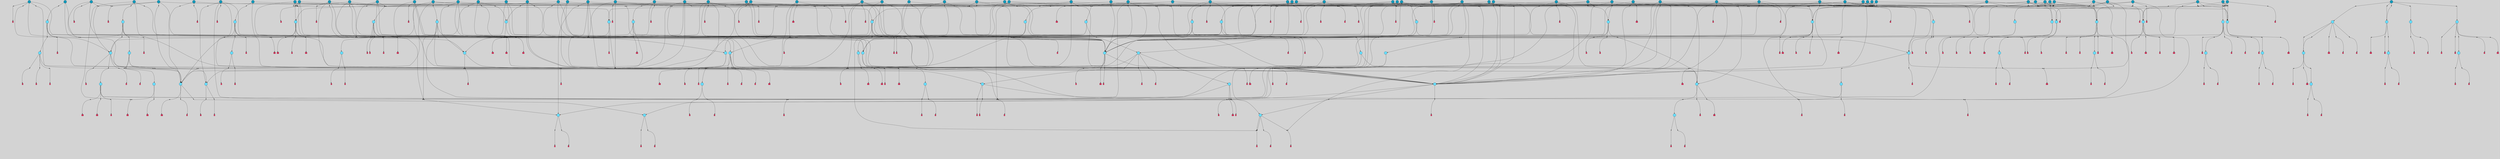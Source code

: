// File exported with GEGELATI v1.3.1
// On the 2024-04-08 17:52:10
// With the File::TPGGraphDotExporter
digraph{
	graph[pad = "0.212, 0.055" bgcolor = lightgray]
	node[shape=circle style = filled label = ""]
		T3 [fillcolor="#66ddff"]
		T7 [fillcolor="#66ddff"]
		T11 [fillcolor="#66ddff"]
		T59 [fillcolor="#66ddff"]
		T176 [fillcolor="#66ddff"]
		T255 [fillcolor="#66ddff"]
		T267 [fillcolor="#66ddff"]
		T300 [fillcolor="#66ddff"]
		T318 [fillcolor="#66ddff"]
		T319 [fillcolor="#66ddff"]
		T320 [fillcolor="#66ddff"]
		T321 [fillcolor="#66ddff"]
		T322 [fillcolor="#66ddff"]
		T569 [fillcolor="#66ddff"]
		T601 [fillcolor="#66ddff"]
		T725 [fillcolor="#66ddff"]
		T726 [fillcolor="#66ddff"]
		T727 [fillcolor="#66ddff"]
		T728 [fillcolor="#66ddff"]
		T730 [fillcolor="#66ddff"]
		T731 [fillcolor="#66ddff"]
		T732 [fillcolor="#66ddff"]
		T782 [fillcolor="#66ddff"]
		T783 [fillcolor="#66ddff"]
		T784 [fillcolor="#66ddff"]
		T785 [fillcolor="#66ddff"]
		T788 [fillcolor="#66ddff"]
		T789 [fillcolor="#66ddff"]
		T838 [fillcolor="#1199bb"]
		T842 [fillcolor="#1199bb"]
		T809 [fillcolor="#66ddff"]
		T734 [fillcolor="#66ddff"]
		T843 [fillcolor="#66ddff"]
		T844 [fillcolor="#66ddff"]
		T845 [fillcolor="#66ddff"]
		T862 [fillcolor="#1199bb"]
		T863 [fillcolor="#1199bb"]
		T879 [fillcolor="#1199bb"]
		T898 [fillcolor="#1199bb"]
		T899 [fillcolor="#66ddff"]
		T900 [fillcolor="#66ddff"]
		T901 [fillcolor="#66ddff"]
		T93 [fillcolor="#66ddff"]
		T902 [fillcolor="#66ddff"]
		T904 [fillcolor="#66ddff"]
		T912 [fillcolor="#66ddff"]
		T921 [fillcolor="#66ddff"]
		T922 [fillcolor="#66ddff"]
		T929 [fillcolor="#1199bb"]
		T930 [fillcolor="#66ddff"]
		T931 [fillcolor="#66ddff"]
		T704 [fillcolor="#66ddff"]
		T932 [fillcolor="#66ddff"]
		T933 [fillcolor="#66ddff"]
		T934 [fillcolor="#1199bb"]
		T942 [fillcolor="#1199bb"]
		T944 [fillcolor="#1199bb"]
		T947 [fillcolor="#1199bb"]
		T951 [fillcolor="#1199bb"]
		T953 [fillcolor="#1199bb"]
		T955 [fillcolor="#1199bb"]
		T959 [fillcolor="#1199bb"]
		T963 [fillcolor="#1199bb"]
		T965 [fillcolor="#1199bb"]
		T967 [fillcolor="#1199bb"]
		T971 [fillcolor="#1199bb"]
		T975 [fillcolor="#66ddff"]
		T976 [fillcolor="#66ddff"]
		T985 [fillcolor="#66ddff"]
		T986 [fillcolor="#1199bb"]
		T987 [fillcolor="#1199bb"]
		T988 [fillcolor="#66ddff"]
		T993 [fillcolor="#66ddff"]
		T994 [fillcolor="#1199bb"]
		T995 [fillcolor="#66ddff"]
		T996 [fillcolor="#66ddff"]
		T997 [fillcolor="#66ddff"]
		T998 [fillcolor="#66ddff"]
		T999 [fillcolor="#66ddff"]
		T1000 [fillcolor="#1199bb"]
		T1002 [fillcolor="#1199bb"]
		T1005 [fillcolor="#1199bb"]
		T1007 [fillcolor="#1199bb"]
		T1009 [fillcolor="#1199bb"]
		T1010 [fillcolor="#1199bb"]
		T1011 [fillcolor="#66ddff"]
		T1012 [fillcolor="#1199bb"]
		T1013 [fillcolor="#1199bb"]
		T1014 [fillcolor="#1199bb"]
		T1015 [fillcolor="#1199bb"]
		T1016 [fillcolor="#1199bb"]
		T1017 [fillcolor="#1199bb"]
		T1018 [fillcolor="#1199bb"]
		T1019 [fillcolor="#1199bb"]
		T1021 [fillcolor="#1199bb"]
		T1022 [fillcolor="#1199bb"]
		T1023 [fillcolor="#1199bb"]
		T1024 [fillcolor="#1199bb"]
		T1025 [fillcolor="#1199bb"]
		T1026 [fillcolor="#1199bb"]
		T1027 [fillcolor="#1199bb"]
		T1028 [fillcolor="#1199bb"]
		T1029 [fillcolor="#1199bb"]
		T1030 [fillcolor="#1199bb"]
		T923 [fillcolor="#1199bb"]
		T1031 [fillcolor="#1199bb"]
		T1034 [fillcolor="#1199bb"]
		T1035 [fillcolor="#1199bb"]
		T1036 [fillcolor="#1199bb"]
		T1037 [fillcolor="#1199bb"]
		T1038 [fillcolor="#1199bb"]
		T1039 [fillcolor="#1199bb"]
		T1040 [fillcolor="#1199bb"]
		T1043 [fillcolor="#66ddff"]
		T1044 [fillcolor="#1199bb"]
		T1045 [fillcolor="#1199bb"]
		T1046 [fillcolor="#1199bb"]
		T1048 [fillcolor="#1199bb"]
		T1049 [fillcolor="#1199bb"]
		T1058 [fillcolor="#1199bb"]
		T1059 [fillcolor="#1199bb"]
		T1060 [fillcolor="#1199bb"]
		T1061 [fillcolor="#1199bb"]
		T1062 [fillcolor="#1199bb"]
		T1063 [fillcolor="#66ddff"]
		T1064 [fillcolor="#66ddff"]
		T1065 [fillcolor="#66ddff"]
		T1066 [fillcolor="#66ddff"]
		T1067 [fillcolor="#66ddff"]
		T1068 [fillcolor="#66ddff"]
		T1069 [fillcolor="#1199bb"]
		T1070 [fillcolor="#66ddff"]
		T1071 [fillcolor="#66ddff"]
		T989 [fillcolor="#1199bb"]
		T1072 [fillcolor="#1199bb"]
		T1073 [fillcolor="#1199bb"]
		T1074 [fillcolor="#1199bb"]
		T1075 [fillcolor="#1199bb"]
		T1076 [fillcolor="#1199bb"]
		T1077 [fillcolor="#1199bb"]
		T1078 [fillcolor="#1199bb"]
		T1079 [fillcolor="#1199bb"]
		T1080 [fillcolor="#1199bb"]
		T1081 [fillcolor="#1199bb"]
		T1082 [fillcolor="#1199bb"]
		P17617 [fillcolor="#cccccc" shape=point] //6|
		I17617 [shape=box style=invis label="6|1&2|6#1|7&#92;n10|7&2|0#1|5&#92;n9|4&0|1#2|2&#92;n8|6&0|0#1|0&#92;n"]
		P17617 -> I17617[style=invis]
		A11542 [fillcolor="#ff3366" shape=box margin=0.03 width=0 height=0 label="3"]
		T3 -> P17617 -> A11542
		P17618 [fillcolor="#cccccc" shape=point] //3|
		I17618 [shape=box style=invis label="7|6&2|4#0|2&#92;n10|3&2|7#1|4&#92;n11|6&0|4#0|1&#92;n7|1&0|0#2|6&#92;n7|6&0|3#2|6&#92;n4|0&2|6#0|1&#92;n4|4&2|5#0|2&#92;n4|6&0|4#2|7&#92;n10|0&2|3#1|5&#92;n2|6&0|5#0|2&#92;n1|0&2|3#0|7&#92;n1|6&2|0#0|5&#92;n6|2&0|1#0|7&#92;n9|2&0|3#2|7&#92;n5|3&0|6#0|6&#92;n1|7&2|5#2|3&#92;n8|1&2|7#0|6&#92;n1|0&2|5#2|1&#92;n7|1&2|2#2|5&#92;n7|4&2|6#0|3&#92;n"]
		P17618 -> I17618[style=invis]
		A11543 [fillcolor="#ff3366" shape=box margin=0.03 width=0 height=0 label="4"]
		T3 -> P17618 -> A11543
		P17619 [fillcolor="#cccccc" shape=point] //-3|
		I17619 [shape=box style=invis label="1|6&2|7#0|7&#92;n10|2&0|7#1|3&#92;n9|6&2|7#2|2&#92;n5|3&0|7#0|7&#92;n1|6&2|3#0|0&#92;n2|3&2|3#2|2&#92;n5|1&2|6#0|6&#92;n"]
		P17619 -> I17619[style=invis]
		A11544 [fillcolor="#ff3366" shape=box margin=0.03 width=0 height=0 label="7"]
		T7 -> P17619 -> A11544
		P17620 [fillcolor="#cccccc" shape=point] //5|
		I17620 [shape=box style=invis label="0|5&2|3#0|1&#92;n0|6&2|1#2|4&#92;n6|2&2|6#0|7&#92;n7|4&0|3#0|1&#92;n5|4&0|7#1|6&#92;n9|1&0|5#2|2&#92;n6|3&2|3#1|7&#92;n11|7&2|4#1|6&#92;n2|5&0|1#0|0&#92;n4|7&0|0#0|2&#92;n6|2&0|6#0|0&#92;n2|1&2|6#2|4&#92;n10|0&2|0#1|0&#92;n6|6&2|4#0|6&#92;n"]
		P17620 -> I17620[style=invis]
		A11545 [fillcolor="#ff3366" shape=box margin=0.03 width=0 height=0 label="8"]
		T7 -> P17620 -> A11545
		P17621 [fillcolor="#cccccc" shape=point] //6|
		I17621 [shape=box style=invis label="3|0&2|7#2|2&#92;n3|2&0|4#2|5&#92;n5|1&0|2#1|0&#92;n8|7&0|1#2|0&#92;n8|5&0|3#0|6&#92;n0|2&0|2#2|3&#92;n1|5&2|5#0|5&#92;n5|6&0|6#0|7&#92;n6|7&0|0#2|6&#92;n1|2&2|3#0|0&#92;n7|7&2|3#0|4&#92;n0|7&2|7#0|6&#92;n1|0&2|2#2|7&#92;n4|4&0|1#0|0&#92;n"]
		P17621 -> I17621[style=invis]
		A11546 [fillcolor="#ff3366" shape=box margin=0.03 width=0 height=0 label="11"]
		T11 -> P17621 -> A11546
		P17622 [fillcolor="#cccccc" shape=point] //-4|
		I17622 [shape=box style=invis label="4|1&0|4#2|6&#92;n1|2&2|2#2|0&#92;n1|2&2|0#0|6&#92;n8|4&2|3#2|5&#92;n5|5&2|1#1|0&#92;n"]
		P17622 -> I17622[style=invis]
		A11547 [fillcolor="#ff3366" shape=box margin=0.03 width=0 height=0 label="12"]
		T11 -> P17622 -> A11547
		P17623 [fillcolor="#cccccc" shape=point] //8|
		I17623 [shape=box style=invis label="9|0&0|1#2|0&#92;n10|1&2|5#1|4&#92;n8|2&2|6#0|4&#92;n4|5&0|3#0|1&#92;n2|4&2|5#2|3&#92;n4|2&2|2#0|2&#92;n7|5&0|2#0|0&#92;n8|2&2|1#1|3&#92;n8|7&0|7#2|1&#92;n1|1&0|0#0|7&#92;n5|6&2|5#1|0&#92;n6|3&2|5#0|0&#92;n11|4&0|3#2|6&#92;n1|2&2|4#0|7&#92;n5|6&0|1#2|0&#92;n11|3&0|2#0|7&#92;n"]
		P17623 -> I17623[style=invis]
		A11548 [fillcolor="#ff3366" shape=box margin=0.03 width=0 height=0 label="6"]
		T59 -> P17623 -> A11548
		P17624 [fillcolor="#cccccc" shape=point] //5|
		I17624 [shape=box style=invis label="3|0&2|0#0|1&#92;n3|0&0|7#0|1&#92;n5|3&0|2#2|6&#92;n4|4&2|4#2|6&#92;n11|2&0|7#1|6&#92;n2|7&2|2#2|5&#92;n9|3&2|6#2|7&#92;n7|7&0|0#0|4&#92;n6|1&2|4#2|3&#92;n5|4&2|0#1|6&#92;n1|3&0|7#0|4&#92;n"]
		P17624 -> I17624[style=invis]
		A11549 [fillcolor="#ff3366" shape=box margin=0.03 width=0 height=0 label="7"]
		T59 -> P17624 -> A11549
		P17625 [fillcolor="#cccccc" shape=point] //-6|
		I17625 [shape=box style=invis label="11|1&0|7#2|0&#92;n10|4&0|1#1|0&#92;n4|3&2|4#2|1&#92;n0|5&2|0#0|0&#92;n6|1&0|0#0|3&#92;n8|2&2|0#0|4&#92;n11|4&2|0#1|6&#92;n7|0&2|6#2|3&#92;n5|3&2|6#2|0&#92;n2|0&2|0#0|4&#92;n"]
		P17625 -> I17625[style=invis]
		A11550 [fillcolor="#ff3366" shape=box margin=0.03 width=0 height=0 label="9"]
		T59 -> P17625 -> A11550
		T59 -> P17624
		P17626 [fillcolor="#cccccc" shape=point] //3|
		I17626 [shape=box style=invis label="4|7&0|7#2|7&#92;n11|5&2|6#0|2&#92;n5|5&2|6#2|0&#92;n3|2&0|6#0|3&#92;n10|2&2|5#1|5&#92;n9|4&2|3#1|5&#92;n2|5&2|7#2|4&#92;n11|3&2|5#1|0&#92;n7|0&0|7#2|1&#92;n1|2&0|5#0|1&#92;n"]
		P17626 -> I17626[style=invis]
		A11551 [fillcolor="#ff3366" shape=box margin=0.03 width=0 height=0 label="5"]
		T176 -> P17626 -> A11551
		P17627 [fillcolor="#cccccc" shape=point] //2|
		I17627 [shape=box style=invis label="7|1&0|6#0|1&#92;n5|2&2|5#1|6&#92;n10|1&2|1#1|1&#92;n4|7&0|4#2|2&#92;n11|7&0|4#2|7&#92;n5|0&0|5#1|7&#92;n8|2&0|5#2|4&#92;n10|0&2|6#1|6&#92;n5|1&0|1#2|3&#92;n1|6&2|0#0|1&#92;n9|6&2|2#1|4&#92;n3|4&2|3#0|0&#92;n10|1&0|1#1|0&#92;n2|2&0|1#2|1&#92;n3|1&2|7#0|3&#92;n"]
		P17627 -> I17627[style=invis]
		A11552 [fillcolor="#ff3366" shape=box margin=0.03 width=0 height=0 label="10"]
		T176 -> P17627 -> A11552
		P17628 [fillcolor="#cccccc" shape=point] //-1|
		I17628 [shape=box style=invis label="1|7&2|1#0|6&#92;n8|1&2|3#0|5&#92;n10|6&2|7#1|0&#92;n1|7&2|5#0|2&#92;n0|3&0|3#2|2&#92;n3|5&0|1#0|0&#92;n3|5&0|2#0|3&#92;n1|5&2|0#0|4&#92;n5|7&2|2#2|5&#92;n4|0&2|3#0|3&#92;n"]
		P17628 -> I17628[style=invis]
		T176 -> P17628 -> T3
		P17629 [fillcolor="#cccccc" shape=point] //-3|
		I17629 [shape=box style=invis label="6|3&2|4#1|4&#92;n5|3&0|1#1|7&#92;n2|1&0|2#2|3&#92;n8|7&0|6#0|4&#92;n2|1&2|0#0|1&#92;n0|0&2|2#2|3&#92;n6|1&0|7#2|6&#92;n5|7&0|2#0|4&#92;n0|3&0|4#2|0&#92;n11|0&2|0#2|5&#92;n6|0&2|0#1|4&#92;n8|6&0|2#2|5&#92;n5|4&2|1#0|3&#92;n9|7&2|5#0|3&#92;n5|4&2|7#0|4&#92;n"]
		P17629 -> I17629[style=invis]
		A11553 [fillcolor="#ff3366" shape=box margin=0.03 width=0 height=0 label="10"]
		T176 -> P17629 -> A11553
		P17630 [fillcolor="#cccccc" shape=point] //4|
		I17630 [shape=box style=invis label="7|1&0|6#0|1&#92;n5|2&2|5#1|6&#92;n10|1&2|1#1|1&#92;n9|6&2|2#1|4&#92;n4|7&0|4#2|2&#92;n9|6&0|4#1|1&#92;n10|0&2|6#1|6&#92;n5|1&0|1#2|3&#92;n1|6&2|0#0|1&#92;n8|2&0|5#2|4&#92;n3|4&2|3#0|0&#92;n10|1&0|5#1|0&#92;n2|2&0|1#2|1&#92;n3|1&2|7#0|3&#92;n"]
		P17630 -> I17630[style=invis]
		A11554 [fillcolor="#ff3366" shape=box margin=0.03 width=0 height=0 label="10"]
		T176 -> P17630 -> A11554
		T255 -> P17628
		P17631 [fillcolor="#cccccc" shape=point] //-9|
		I17631 [shape=box style=invis label="7|1&0|0#2|6&#92;n1|6&0|4#2|7&#92;n7|6&2|4#0|2&#92;n10|7&2|1#1|3&#92;n7|6&0|3#2|6&#92;n4|0&2|2#2|1&#92;n1|0&0|5#2|3&#92;n6|1&2|6#1|1&#92;n7|4&2|6#1|0&#92;n9|5&0|1#0|2&#92;n9|2&0|3#0|7&#92;n6|0&2|7#0|6&#92;n10|5&2|3#1|5&#92;n10|0&2|7#1|4&#92;n1|0&2|3#0|7&#92;n5|2&0|6#0|6&#92;n2|6&0|1#0|2&#92;n7|4&2|5#0|3&#92;n3|6&2|4#0|5&#92;n1|6&2|0#0|5&#92;n"]
		P17631 -> I17631[style=invis]
		A11555 [fillcolor="#ff3366" shape=box margin=0.03 width=0 height=0 label="4"]
		T255 -> P17631 -> A11555
		P17632 [fillcolor="#cccccc" shape=point] //7|
		I17632 [shape=box style=invis label="9|6&2|6#1|3&#92;n9|7&2|0#1|7&#92;n3|0&2|0#0|0&#92;n1|6&0|0#0|4&#92;n7|4&0|3#0|1&#92;n"]
		P17632 -> I17632[style=invis]
		A11556 [fillcolor="#ff3366" shape=box margin=0.03 width=0 height=0 label="12"]
		T255 -> P17632 -> A11556
		P17633 [fillcolor="#cccccc" shape=point] //-9|
		I17633 [shape=box style=invis label="11|5&0|0#2|6&#92;n8|5&2|3#2|1&#92;n7|1&0|6#1|3&#92;n11|4&0|2#0|1&#92;n9|0&2|7#1|6&#92;n10|1&0|3#1|6&#92;n0|3&0|4#2|5&#92;n5|7&2|3#1|6&#92;n2|0&2|1#0|7&#92;n"]
		P17633 -> I17633[style=invis]
		A11557 [fillcolor="#ff3366" shape=box margin=0.03 width=0 height=0 label="2"]
		T255 -> P17633 -> A11557
		P17634 [fillcolor="#cccccc" shape=point] //-7|
		I17634 [shape=box style=invis label="9|1&2|7#2|1&#92;n7|0&2|0#2|7&#92;n2|3&2|3#2|2&#92;n8|5&2|1#0|3&#92;n5|5&0|7#0|1&#92;n1|6&2|7#0|7&#92;n10|2&0|7#1|3&#92;n6|4&2|2#2|4&#92;n0|6&2|5#0|2&#92;n"]
		P17634 -> I17634[style=invis]
		A11558 [fillcolor="#ff3366" shape=box margin=0.03 width=0 height=0 label="7"]
		T255 -> P17634 -> A11558
		P17635 [fillcolor="#cccccc" shape=point] //-9|
		I17635 [shape=box style=invis label="4|7&2|6#0|5&#92;n11|3&0|2#2|6&#92;n10|2&2|4#1|6&#92;n3|0&2|6#2|7&#92;n4|3&0|5#0|7&#92;n2|3&0|7#0|7&#92;n10|6&0|7#1|5&#92;n10|1&2|2#1|1&#92;n1|7&0|3#2|6&#92;n"]
		P17635 -> I17635[style=invis]
		A11559 [fillcolor="#ff3366" shape=box margin=0.03 width=0 height=0 label="4"]
		T267 -> P17635 -> A11559
		T267 -> P17624
		P17636 [fillcolor="#cccccc" shape=point] //-10|
		I17636 [shape=box style=invis label="4|2&2|0#2|4&#92;n7|3&2|7#0|0&#92;n11|5&2|2#0|2&#92;n9|6&2|3#0|1&#92;n0|0&2|2#0|5&#92;n2|3&2|1#2|0&#92;n"]
		P17636 -> I17636[style=invis]
		A11560 [fillcolor="#ff3366" shape=box margin=0.03 width=0 height=0 label="2"]
		T267 -> P17636 -> A11560
		P17637 [fillcolor="#cccccc" shape=point] //-2|
		I17637 [shape=box style=invis label="5|2&2|0#2|4&#92;n9|1&2|3#0|1&#92;n3|6&2|5#2|7&#92;n7|0&2|1#0|4&#92;n1|2&0|3#0|5&#92;n7|3&2|7#0|0&#92;n"]
		P17637 -> I17637[style=invis]
		A11561 [fillcolor="#ff3366" shape=box margin=0.03 width=0 height=0 label="2"]
		T267 -> P17637 -> A11561
		P17638 [fillcolor="#cccccc" shape=point] //-9|
		I17638 [shape=box style=invis label="4|1&0|4#2|6&#92;n11|0&2|0#0|6&#92;n8|4&2|3#2|5&#92;n6|0&0|3#0|1&#92;n"]
		P17638 -> I17638[style=invis]
		T267 -> P17638 -> T11
		P17639 [fillcolor="#cccccc" shape=point] //-2|
		I17639 [shape=box style=invis label="8|4&2|1#2|5&#92;n5|7&2|3#1|2&#92;n10|4&2|5#1|7&#92;n10|0&2|6#1|3&#92;n11|1&2|4#2|6&#92;n9|5&2|4#0|4&#92;n2|4&0|5#0|7&#92;n4|5&2|7#0|6&#92;n1|4&2|6#0|3&#92;n2|7&2|7#2|6&#92;n3|0&0|6#0|2&#92;n0|7&0|5#0|1&#92;n0|4&2|1#0|0&#92;n4|4&2|6#0|7&#92;n7|2&2|6#2|6&#92;n11|5&2|6#0|3&#92;n9|7&0|3#1|4&#92;n5|6&0|7#1|2&#92;n10|6&2|0#1|4&#92;n4|0&0|4#2|4&#92;n"]
		P17639 -> I17639[style=invis]
		T300 -> P17639 -> T59
		P17640 [fillcolor="#cccccc" shape=point] //10|
		I17640 [shape=box style=invis label="2|6&2|4#0|0&#92;n1|7&2|3#0|6&#92;n3|5&2|2#0|3&#92;n10|3&0|4#1|4&#92;n7|1&0|4#2|6&#92;n10|2&0|3#1|7&#92;n9|5&2|0#0|4&#92;n4|0&0|3#2|7&#92;n11|4&2|6#1|2&#92;n5|4&2|7#0|2&#92;n4|5&2|7#2|1&#92;n6|5&0|7#2|1&#92;n5|3&2|3#1|6&#92;n10|7&2|0#1|2&#92;n"]
		P17640 -> I17640[style=invis]
		A11562 [fillcolor="#ff3366" shape=box margin=0.03 width=0 height=0 label="5"]
		T300 -> P17640 -> A11562
		T300 -> P17635
		P17641 [fillcolor="#cccccc" shape=point] //-4|
		I17641 [shape=box style=invis label="4|1&0|4#2|6&#92;n1|2&2|2#2|0&#92;n1|2&2|0#0|6&#92;n8|4&2|3#2|5&#92;n5|5&2|1#1|0&#92;n"]
		P17641 -> I17641[style=invis]
		A11563 [fillcolor="#ff3366" shape=box margin=0.03 width=0 height=0 label="12"]
		T321 -> P17641 -> A11563
		P17642 [fillcolor="#cccccc" shape=point] //6|
		I17642 [shape=box style=invis label="3|0&2|7#2|2&#92;n3|2&0|4#2|5&#92;n5|1&0|2#1|0&#92;n8|7&0|1#2|0&#92;n8|5&0|3#0|6&#92;n0|2&0|2#2|3&#92;n1|5&2|5#0|5&#92;n5|6&0|6#0|7&#92;n6|7&0|0#2|6&#92;n1|2&2|3#0|0&#92;n7|7&2|3#0|4&#92;n0|7&2|7#0|6&#92;n1|0&2|2#2|7&#92;n4|4&0|1#0|0&#92;n"]
		P17642 -> I17642[style=invis]
		A11564 [fillcolor="#ff3366" shape=box margin=0.03 width=0 height=0 label="11"]
		T321 -> P17642 -> A11564
		P17643 [fillcolor="#cccccc" shape=point] //-3|
		I17643 [shape=box style=invis label="8|1&2|3#0|5&#92;n0|6&0|5#0|5&#92;n3|7&2|1#0|6&#92;n3|5&0|1#0|0&#92;n9|5&2|0#0|4&#92;n3|5&0|2#0|3&#92;n10|6&2|4#1|0&#92;n9|4&2|7#2|6&#92;n1|7&2|5#2|2&#92;n"]
		P17643 -> I17643[style=invis]
		A11565 [fillcolor="#ff3366" shape=box margin=0.03 width=0 height=0 label="5"]
		T318 -> P17643 -> A11565
		P17644 [fillcolor="#cccccc" shape=point] //0|
		I17644 [shape=box style=invis label="2|5&0|1#0|6&#92;n6|1&2|2#2|7&#92;n8|0&0|3#1|4&#92;n4|3&2|5#2|4&#92;n8|1&2|4#0|0&#92;n6|6&0|1#2|6&#92;n11|7&2|4#2|5&#92;n6|2&2|4#0|2&#92;n8|5&2|4#2|4&#92;n2|1&2|1#2|2&#92;n2|7&2|5#2|6&#92;n9|7&0|5#0|4&#92;n1|2&0|5#2|6&#92;n4|2&2|3#2|7&#92;n3|3&2|1#0|2&#92;n"]
		P17644 -> I17644[style=invis]
		A11566 [fillcolor="#ff3366" shape=box margin=0.03 width=0 height=0 label="5"]
		T318 -> P17644 -> A11566
		P17645 [fillcolor="#cccccc" shape=point] //5|
		I17645 [shape=box style=invis label="8|1&2|6#0|6&#92;n3|0&0|7#0|1&#92;n11|3&0|2#2|6&#92;n4|4&2|4#2|6&#92;n11|2&0|7#1|6&#92;n2|7&2|2#2|5&#92;n7|7&0|0#0|4&#92;n6|1&2|4#2|3&#92;n5|4&2|0#1|6&#92;n3|0&2|0#0|1&#92;n1|3&0|7#0|4&#92;n"]
		P17645 -> I17645[style=invis]
		A11567 [fillcolor="#ff3366" shape=box margin=0.03 width=0 height=0 label="7"]
		T319 -> P17645 -> A11567
		P17646 [fillcolor="#cccccc" shape=point] //7|
		I17646 [shape=box style=invis label="7|0&2|1#2|0&#92;n9|7&2|1#1|7&#92;n8|2&0|1#1|0&#92;n6|6&0|2#1|1&#92;n2|2&0|5#0|0&#92;n5|7&0|0#2|1&#92;n5|1&2|5#1|5&#92;n4|7&2|4#2|3&#92;n10|5&2|2#1|5&#92;n1|3&2|2#2|0&#92;n10|2&2|6#1|5&#92;n"]
		P17646 -> I17646[style=invis]
		A11568 [fillcolor="#ff3366" shape=box margin=0.03 width=0 height=0 label="1"]
		T319 -> P17646 -> A11568
		P17647 [fillcolor="#cccccc" shape=point] //-2|
		I17647 [shape=box style=invis label="4|1&0|4#0|3&#92;n4|2&0|5#2|0&#92;n5|5&2|6#0|5&#92;n1|4&0|1#0|2&#92;n6|3&2|7#1|5&#92;n0|4&2|0#0|3&#92;n8|5&2|5#1|2&#92;n10|7&2|7#1|1&#92;n3|4&0|0#2|1&#92;n3|6&2|5#2|5&#92;n8|3&0|1#0|7&#92;n10|0&2|7#1|3&#92;n4|1&2|4#0|1&#92;n9|3&2|0#0|4&#92;n3|6&2|0#0|4&#92;n1|2&0|6#2|1&#92;n4|0&2|1#2|2&#92;n"]
		P17647 -> I17647[style=invis]
		A11569 [fillcolor="#ff3366" shape=box margin=0.03 width=0 height=0 label="14"]
		T320 -> P17647 -> A11569
		P17648 [fillcolor="#cccccc" shape=point] //-3|
		I17648 [shape=box style=invis label="3|7&0|0#0|2&#92;n11|5&0|1#1|1&#92;n4|1&0|6#2|6&#92;n4|0&0|1#0|5&#92;n"]
		P17648 -> I17648[style=invis]
		T319 -> P17648 -> T320
		P17649 [fillcolor="#cccccc" shape=point] //-3|
		I17649 [shape=box style=invis label="1|6&2|7#0|7&#92;n10|2&0|7#1|3&#92;n9|6&2|7#2|2&#92;n5|3&0|7#0|7&#92;n1|6&2|3#0|0&#92;n2|3&2|3#2|2&#92;n5|1&2|6#0|6&#92;n"]
		P17649 -> I17649[style=invis]
		A11570 [fillcolor="#ff3366" shape=box margin=0.03 width=0 height=0 label="7"]
		T322 -> P17649 -> A11570
		P17650 [fillcolor="#cccccc" shape=point] //1|
		I17650 [shape=box style=invis label="5|1&0|6#2|7&#92;n2|4&0|4#2|2&#92;n0|6&0|5#0|4&#92;n10|6&2|5#1|6&#92;n9|3&0|1#1|7&#92;n10|3&2|2#1|0&#92;n5|0&0|0#2|1&#92;n11|3&2|3#1|5&#92;n10|3&0|1#1|0&#92;n2|4&0|1#0|1&#92;n0|2&0|3#2|4&#92;n9|2&2|1#2|5&#92;n11|7&2|6#2|6&#92;n"]
		P17650 -> I17650[style=invis]
		T320 -> P17650 -> T322
		P17651 [fillcolor="#cccccc" shape=point] //5|
		I17651 [shape=box style=invis label="0|5&2|3#0|1&#92;n0|6&2|1#2|4&#92;n6|2&2|6#0|7&#92;n7|4&0|3#0|1&#92;n5|4&0|7#1|6&#92;n9|1&0|5#2|2&#92;n6|3&2|3#1|7&#92;n11|7&2|4#1|6&#92;n2|5&0|1#0|0&#92;n4|7&0|0#0|2&#92;n6|2&0|6#0|0&#92;n2|1&2|6#2|4&#92;n10|0&2|0#1|0&#92;n6|6&2|4#0|6&#92;n"]
		P17651 -> I17651[style=invis]
		A11571 [fillcolor="#ff3366" shape=box margin=0.03 width=0 height=0 label="8"]
		T322 -> P17651 -> A11571
		P17652 [fillcolor="#cccccc" shape=point] //5|
		I17652 [shape=box style=invis label="3|0&2|0#0|1&#92;n3|0&0|7#0|1&#92;n5|3&0|2#2|6&#92;n4|4&2|4#2|6&#92;n11|2&0|7#1|6&#92;n2|7&2|2#2|5&#92;n9|3&2|6#2|7&#92;n7|7&0|0#0|4&#92;n6|1&2|4#2|3&#92;n5|4&2|0#1|6&#92;n1|3&0|7#0|4&#92;n"]
		P17652 -> I17652[style=invis]
		A11572 [fillcolor="#ff3366" shape=box margin=0.03 width=0 height=0 label="7"]
		T320 -> P17652 -> A11572
		P17653 [fillcolor="#cccccc" shape=point] //5|
		I17653 [shape=box style=invis label="10|4&2|6#1|2&#92;n8|4&0|1#1|0&#92;n0|4&2|6#0|0&#92;n8|4&2|5#2|1&#92;n7|5&2|5#1|0&#92;n3|6&0|6#2|2&#92;n1|7&0|7#0|5&#92;n2|0&0|7#2|4&#92;n9|4&2|6#2|7&#92;n2|6&2|2#0|0&#92;n11|7&2|7#0|7&#92;n5|5&0|0#0|1&#92;n10|1&0|0#1|0&#92;n7|3&0|1#2|5&#92;n9|2&2|7#1|5&#92;n9|0&2|5#1|2&#92;n1|6&2|4#2|2&#92;n3|3&2|2#0|7&#92;n1|6&2|0#0|0&#92;n6|4&2|6#1|0&#92;n"]
		P17653 -> I17653[style=invis]
		A11573 [fillcolor="#ff3366" shape=box margin=0.03 width=0 height=0 label="1"]
		T319 -> P17653 -> A11573
		P17654 [fillcolor="#cccccc" shape=point] //7|
		I17654 [shape=box style=invis label="6|1&2|6#2|7&#92;n7|0&2|4#2|3&#92;n3|3&0|7#0|6&#92;n5|4&0|2#2|4&#92;n8|5&2|6#2|7&#92;n0|0&2|3#0|3&#92;n5|4&2|4#2|6&#92;n"]
		P17654 -> I17654[style=invis]
		T319 -> P17654 -> T318
		P17655 [fillcolor="#cccccc" shape=point] //7|
		I17655 [shape=box style=invis label="0|2&2|4#2|6&#92;n5|3&0|6#0|1&#92;n4|7&2|6#0|5&#92;n7|6&0|7#0|5&#92;n10|7&2|2#1|1&#92;n"]
		P17655 -> I17655[style=invis]
		A11574 [fillcolor="#ff3366" shape=box margin=0.03 width=0 height=0 label="4"]
		T318 -> P17655 -> A11574
		P17656 [fillcolor="#cccccc" shape=point] //-4|
		I17656 [shape=box style=invis label="4|7&2|2#0|7&#92;n11|6&2|2#0|7&#92;n5|3&0|2#2|4&#92;n9|1&0|3#1|7&#92;n5|3&0|2#2|0&#92;n1|1&0|3#0|4&#92;n2|7&2|2#2|5&#92;n5|2&2|6#2|6&#92;n0|0&2|0#2|1&#92;n9|1&0|3#2|2&#92;n0|5&2|3#0|6&#92;n11|7&0|7#2|1&#92;n"]
		P17656 -> I17656[style=invis]
		A11575 [fillcolor="#ff3366" shape=box margin=0.03 width=0 height=0 label="7"]
		T569 -> P17656 -> A11575
		P17657 [fillcolor="#cccccc" shape=point] //9|
		I17657 [shape=box style=invis label="7|5&2|6#2|2&#92;n1|7&0|1#2|3&#92;n2|0&2|0#2|4&#92;n6|4&0|4#1|6&#92;n10|3&2|4#1|6&#92;n"]
		P17657 -> I17657[style=invis]
		T569 -> P17657 -> T300
		P17658 [fillcolor="#cccccc" shape=point] //7|
		I17658 [shape=box style=invis label="7|4&2|7#0|4&#92;n5|0&2|1#2|2&#92;n2|1&2|3#0|0&#92;n4|3&2|0#0|1&#92;n0|0&2|7#2|7&#92;n0|7&0|5#2|3&#92;n4|6&0|1#2|0&#92;n1|4&2|5#0|4&#92;n4|4&0|7#0|0&#92;n10|0&0|4#1|2&#92;n"]
		P17658 -> I17658[style=invis]
		A11576 [fillcolor="#ff3366" shape=box margin=0.03 width=0 height=0 label="0"]
		T569 -> P17658 -> A11576
		P17659 [fillcolor="#cccccc" shape=point] //-2|
		I17659 [shape=box style=invis label="5|2&0|6#0|6&#92;n7|6&2|4#0|2&#92;n10|7&2|1#1|3&#92;n1|0&0|5#2|3&#92;n4|0&2|2#2|1&#92;n7|6&0|3#2|6&#92;n6|1&2|6#1|1&#92;n8|5&2|1#2|7&#92;n7|4&2|6#1|0&#92;n7|4&2|5#0|3&#92;n9|2&0|3#0|7&#92;n6|0&2|7#0|7&#92;n10|5&2|3#1|5&#92;n10|0&2|7#1|4&#92;n1|0&0|3#0|7&#92;n1|6&0|1#2|7&#92;n2|6&0|1#0|2&#92;n9|5&0|1#0|2&#92;n3|6&2|4#0|5&#92;n1|6&2|0#0|5&#92;n"]
		P17659 -> I17659[style=invis]
		A11577 [fillcolor="#ff3366" shape=box margin=0.03 width=0 height=0 label="4"]
		T569 -> P17659 -> A11577
		P17660 [fillcolor="#cccccc" shape=point] //7|
		I17660 [shape=box style=invis label="1|6&0|4#0|1&#92;n10|6&2|7#1|2&#92;n6|3&0|5#0|7&#92;n4|6&2|7#0|0&#92;n11|5&2|2#2|0&#92;n0|2&2|6#2|5&#92;n1|6&0|7#0|7&#92;n9|4&2|4#2|4&#92;n1|0&2|6#0|4&#92;n7|1&2|3#2|0&#92;n"]
		P17660 -> I17660[style=invis]
		A11578 [fillcolor="#ff3366" shape=box margin=0.03 width=0 height=0 label="4"]
		T601 -> P17660 -> A11578
		T601 -> P17657
		P17661 [fillcolor="#cccccc" shape=point] //1|
		I17661 [shape=box style=invis label="5|1&0|6#2|7&#92;n2|4&0|4#2|2&#92;n0|6&0|5#0|4&#92;n10|6&2|5#1|6&#92;n9|3&0|1#1|7&#92;n10|3&2|2#1|0&#92;n5|0&0|0#2|1&#92;n11|3&2|3#1|5&#92;n10|3&0|1#1|0&#92;n2|4&0|1#0|1&#92;n0|2&0|3#2|4&#92;n9|2&2|1#2|5&#92;n11|7&2|6#2|6&#92;n"]
		P17661 -> I17661[style=invis]
		T601 -> P17661 -> T7
		P17662 [fillcolor="#cccccc" shape=point] //8|
		I17662 [shape=box style=invis label="0|4&2|6#2|2&#92;n3|2&2|2#0|3&#92;n7|5&2|5#1|6&#92;n6|4&0|3#2|7&#92;n8|5&0|2#1|1&#92;n9|5&2|6#2|7&#92;n8|4&0|1#1|0&#92;n1|6&2|4#2|4&#92;n1|7&0|7#0|5&#92;n0|7&2|7#0|7&#92;n2|0&0|7#2|4&#92;n2|6&2|2#0|0&#92;n4|5&0|0#0|1&#92;n1|3&2|6#0|0&#92;n6|4&2|1#2|1&#92;n8|4&2|5#2|1&#92;n10|1&0|0#1|0&#92;n3|3&2|2#2|7&#92;n7|3&0|1#2|5&#92;n4|1&2|7#0|4&#92;n"]
		P17662 -> I17662[style=invis]
		T601 -> P17662 -> T569
		P17663 [fillcolor="#cccccc" shape=point] //4|
		I17663 [shape=box style=invis label="4|3&0|6#0|3&#92;n5|7&2|3#2|2&#92;n5|6&0|7#1|2&#92;n1|4&2|6#0|3&#92;n8|4&2|1#2|5&#92;n9|5&2|4#1|4&#92;n2|4&0|5#0|7&#92;n10|0&0|6#1|3&#92;n3|0&0|6#0|2&#92;n2|7&2|7#2|6&#92;n5|2&0|5#1|5&#92;n10|4&2|5#1|7&#92;n4|0&0|4#2|4&#92;n11|1&0|4#2|6&#92;n10|6&2|0#1|4&#92;n9|7&0|3#1|4&#92;n4|5&2|7#0|6&#92;n11|5&2|6#2|3&#92;n0|3&0|5#0|1&#92;n"]
		P17663 -> I17663[style=invis]
		A11579 [fillcolor="#ff3366" shape=box margin=0.03 width=0 height=0 label="13"]
		T732 -> P17663 -> A11579
		P17664 [fillcolor="#cccccc" shape=point] //7|
		I17664 [shape=box style=invis label="0|3&2|7#2|1&#92;n3|7&0|1#0|3&#92;n3|1&0|3#2|1&#92;n5|0&0|0#0|2&#92;n9|0&2|2#0|7&#92;n2|5&2|6#0|0&#92;n9|4&2|7#2|6&#92;n8|4&2|6#0|2&#92;n9|5&2|1#0|2&#92;n8|1&2|5#0|5&#92;n9|5&2|0#2|4&#92;n11|2&0|3#0|4&#92;n"]
		P17664 -> I17664[style=invis]
		A11580 [fillcolor="#ff3366" shape=box margin=0.03 width=0 height=0 label="5"]
		T725 -> P17664 -> A11580
		P17665 [fillcolor="#cccccc" shape=point] //-7|
		I17665 [shape=box style=invis label="6|1&0|2#0|3&#92;n1|2&0|1#2|0&#92;n10|3&2|2#1|1&#92;n0|1&0|2#0|7&#92;n4|6&2|7#2|4&#92;n6|0&2|7#0|6&#92;n"]
		P17665 -> I17665[style=invis]
		A11581 [fillcolor="#ff3366" shape=box margin=0.03 width=0 height=0 label="7"]
		T732 -> P17665 -> A11581
		P17666 [fillcolor="#cccccc" shape=point] //7|
		I17666 [shape=box style=invis label="10|5&0|6#1|7&#92;n4|3&2|6#0|3&#92;n8|4&0|6#1|2&#92;n3|0&2|0#2|3&#92;n5|6&2|3#0|4&#92;n0|7&2|1#0|5&#92;n8|7&2|2#2|5&#92;n9|1&0|0#1|0&#92;n10|1&2|1#1|4&#92;n3|3&2|7#0|4&#92;n5|2&2|3#0|4&#92;n2|0&2|6#2|2&#92;n1|7&0|1#0|7&#92;n"]
		P17666 -> I17666[style=invis]
		T725 -> P17666 -> T731
		P17667 [fillcolor="#cccccc" shape=point] //6|
		I17667 [shape=box style=invis label="4|4&0|7#2|7&#92;n10|6&0|1#1|3&#92;n7|5&0|2#0|7&#92;n10|7&0|1#1|5&#92;n9|0&2|1#1|0&#92;n"]
		P17667 -> I17667[style=invis]
		A11582 [fillcolor="#ff3366" shape=box margin=0.03 width=0 height=0 label="7"]
		T725 -> P17667 -> A11582
		P17668 [fillcolor="#cccccc" shape=point] //-4|
		I17668 [shape=box style=invis label="4|1&0|4#2|6&#92;n1|2&2|2#2|0&#92;n1|2&2|0#0|6&#92;n8|4&2|3#2|5&#92;n5|5&2|1#1|0&#92;n"]
		P17668 -> I17668[style=invis]
		A11583 [fillcolor="#ff3366" shape=box margin=0.03 width=0 height=0 label="12"]
		T726 -> P17668 -> A11583
		P17669 [fillcolor="#cccccc" shape=point] //-1|
		I17669 [shape=box style=invis label="6|4&0|4#2|4&#92;n4|5&2|5#2|4&#92;n9|7&2|5#0|3&#92;n3|7&2|6#0|6&#92;n8|7&0|6#0|4&#92;n2|1&2|0#0|1&#92;n8|6&0|0#2|5&#92;n2|1&0|2#0|3&#92;n6|1&0|7#2|6&#92;n6|3&0|1#1|6&#92;n5|4&2|7#0|4&#92;n0|7&0|4#2|0&#92;n11|0&2|0#2|5&#92;n3|7&2|0#2|7&#92;n8|3&2|7#1|4&#92;n5|7&0|6#0|4&#92;n0|0&2|3#2|3&#92;n5|4&2|1#0|3&#92;n0|4&0|3#2|5&#92;n"]
		P17669 -> I17669[style=invis]
		A11584 [fillcolor="#ff3366" shape=box margin=0.03 width=0 height=0 label="10"]
		T732 -> P17669 -> A11584
		P17670 [fillcolor="#cccccc" shape=point] //-5|
		I17670 [shape=box style=invis label="0|7&0|6#2|1&#92;n3|5&0|7#2|7&#92;n1|0&0|7#0|4&#92;n0|5&0|3#2|4&#92;n2|1&2|4#0|4&#92;n6|5&2|4#1|4&#92;n11|7&2|2#2|2&#92;n"]
		P17670 -> I17670[style=invis]
		T730 -> P17670 -> T727
		P17671 [fillcolor="#cccccc" shape=point] //-3|
		I17671 [shape=box style=invis label="1|6&2|7#0|7&#92;n10|2&0|7#1|3&#92;n9|6&2|7#2|2&#92;n5|3&0|7#0|7&#92;n1|6&2|3#0|0&#92;n2|3&2|3#2|2&#92;n5|1&2|6#0|6&#92;n"]
		P17671 -> I17671[style=invis]
		A11585 [fillcolor="#ff3366" shape=box margin=0.03 width=0 height=0 label="7"]
		T727 -> P17671 -> A11585
		P17672 [fillcolor="#cccccc" shape=point] //5|
		I17672 [shape=box style=invis label="0|5&2|3#0|1&#92;n0|6&2|1#2|4&#92;n6|2&2|6#0|7&#92;n7|4&0|3#0|1&#92;n5|4&0|7#1|6&#92;n9|1&0|5#2|2&#92;n6|3&2|3#1|7&#92;n11|7&2|4#1|6&#92;n2|5&0|1#0|0&#92;n4|7&0|0#0|2&#92;n6|2&0|6#0|0&#92;n2|1&2|6#2|4&#92;n10|0&2|0#1|0&#92;n6|6&2|4#0|6&#92;n"]
		P17672 -> I17672[style=invis]
		A11586 [fillcolor="#ff3366" shape=box margin=0.03 width=0 height=0 label="8"]
		T727 -> P17672 -> A11586
		P17673 [fillcolor="#cccccc" shape=point] //-6|
		I17673 [shape=box style=invis label="11|7&0|1#0|6&#92;n3|5&0|1#0|3&#92;n1|5&0|5#0|6&#92;n1|7&2|5#2|2&#92;n0|0&0|2#2|2&#92;n4|4&0|1#0|5&#92;n6|4&2|2#0|2&#92;n0|6&2|5#0|5&#92;n0|3&2|2#2|6&#92;n"]
		P17673 -> I17673[style=invis]
		A11587 [fillcolor="#ff3366" shape=box margin=0.03 width=0 height=0 label="5"]
		T732 -> P17673 -> A11587
		P17674 [fillcolor="#cccccc" shape=point] //2|
		I17674 [shape=box style=invis label="11|2&2|1#2|2&#92;n0|1&0|0#0|6&#92;n9|2&0|4#2|2&#92;n9|7&2|0#0|0&#92;n4|5&0|6#2|7&#92;n6|7&0|2#0|1&#92;n5|6&0|2#1|0&#92;n11|6&2|1#2|1&#92;n11|0&0|0#2|3&#92;n8|4&0|7#1|1&#92;n11|3&0|7#1|6&#92;n9|2&2|1#2|5&#92;n11|7&0|2#0|2&#92;n"]
		P17674 -> I17674[style=invis]
		T731 -> P17674 -> T728
		P17675 [fillcolor="#cccccc" shape=point] //-2|
		I17675 [shape=box style=invis label="9|0&2|5#0|2&#92;n3|4&2|2#2|2&#92;n11|5&2|5#2|7&#92;n3|5&2|2#0|3&#92;n0|0&2|1#0|0&#92;n"]
		P17675 -> I17675[style=invis]
		A11588 [fillcolor="#ff3366" shape=box margin=0.03 width=0 height=0 label="7"]
		T730 -> P17675 -> A11588
		P17676 [fillcolor="#cccccc" shape=point] //3|
		I17676 [shape=box style=invis label="4|7&0|7#2|7&#92;n11|5&2|6#0|2&#92;n5|5&2|6#2|0&#92;n3|2&0|6#0|3&#92;n10|2&2|5#1|5&#92;n9|4&2|3#1|5&#92;n2|5&2|7#2|4&#92;n11|3&2|5#1|0&#92;n7|0&0|7#2|1&#92;n1|2&0|5#0|1&#92;n"]
		P17676 -> I17676[style=invis]
		A11589 [fillcolor="#ff3366" shape=box margin=0.03 width=0 height=0 label="5"]
		T731 -> P17676 -> A11589
		P17677 [fillcolor="#cccccc" shape=point] //7|
		I17677 [shape=box style=invis label="10|5&0|6#1|7&#92;n4|3&2|6#0|3&#92;n8|4&0|6#1|2&#92;n3|0&2|0#2|3&#92;n5|6&2|3#0|4&#92;n0|7&2|1#0|5&#92;n8|7&2|2#2|5&#92;n9|1&0|0#1|0&#92;n10|1&2|1#1|4&#92;n3|3&2|7#0|4&#92;n5|2&2|3#0|4&#92;n2|0&2|6#2|2&#92;n1|7&0|1#0|7&#92;n"]
		P17677 -> I17677[style=invis]
		T730 -> P17677 -> T731
		P17678 [fillcolor="#cccccc" shape=point] //6|
		I17678 [shape=box style=invis label="3|0&2|7#2|2&#92;n3|2&0|4#2|5&#92;n5|1&0|2#1|0&#92;n8|7&0|1#2|0&#92;n8|5&0|3#0|6&#92;n0|2&0|2#2|3&#92;n1|5&2|5#0|5&#92;n5|6&0|6#0|7&#92;n6|7&0|0#2|6&#92;n1|2&2|3#0|0&#92;n7|7&2|3#0|4&#92;n0|7&2|7#0|6&#92;n1|0&2|2#2|7&#92;n4|4&0|1#0|0&#92;n"]
		P17678 -> I17678[style=invis]
		A11590 [fillcolor="#ff3366" shape=box margin=0.03 width=0 height=0 label="11"]
		T726 -> P17678 -> A11590
		P17679 [fillcolor="#cccccc" shape=point] //6|
		I17679 [shape=box style=invis label="6|1&2|6#1|7&#92;n10|7&2|0#1|5&#92;n9|4&0|1#2|2&#92;n8|6&0|0#1|0&#92;n"]
		P17679 -> I17679[style=invis]
		A11591 [fillcolor="#ff3366" shape=box margin=0.03 width=0 height=0 label="3"]
		T728 -> P17679 -> A11591
		P17680 [fillcolor="#cccccc" shape=point] //0|
		I17680 [shape=box style=invis label="2|5&0|1#0|6&#92;n6|1&2|2#2|7&#92;n8|0&0|3#1|4&#92;n4|3&2|5#2|4&#92;n8|1&2|4#0|0&#92;n6|6&0|1#2|6&#92;n11|7&2|4#2|5&#92;n6|2&2|4#0|2&#92;n8|5&2|4#2|4&#92;n2|1&2|1#2|2&#92;n2|7&2|5#2|6&#92;n9|7&0|5#0|4&#92;n1|2&0|5#2|6&#92;n4|2&2|3#2|7&#92;n3|3&2|1#0|2&#92;n"]
		P17680 -> I17680[style=invis]
		A11592 [fillcolor="#ff3366" shape=box margin=0.03 width=0 height=0 label="5"]
		T732 -> P17680 -> A11592
		P17681 [fillcolor="#cccccc" shape=point] //2|
		I17681 [shape=box style=invis label="0|2&2|6#2|6&#92;n7|0&2|7#1|7&#92;n10|7&0|5#1|6&#92;n0|5&2|7#0|4&#92;n3|1&0|1#2|6&#92;n4|7&0|2#0|6&#92;n"]
		P17681 -> I17681[style=invis]
		T725 -> P17681 -> T732
		P17682 [fillcolor="#cccccc" shape=point] //3|
		I17682 [shape=box style=invis label="7|6&2|4#0|2&#92;n10|3&2|7#1|4&#92;n11|6&0|4#0|1&#92;n7|1&0|0#2|6&#92;n7|6&0|3#2|6&#92;n4|0&2|6#0|1&#92;n4|4&2|5#0|2&#92;n4|6&0|4#2|7&#92;n10|0&2|3#1|5&#92;n2|6&0|5#0|2&#92;n1|0&2|3#0|7&#92;n1|6&2|0#0|5&#92;n6|2&0|1#0|7&#92;n9|2&0|3#2|7&#92;n5|3&0|6#0|6&#92;n1|7&2|5#2|3&#92;n8|1&2|7#0|6&#92;n1|0&2|5#2|1&#92;n7|1&2|2#2|5&#92;n7|4&2|6#0|3&#92;n"]
		P17682 -> I17682[style=invis]
		A11593 [fillcolor="#ff3366" shape=box margin=0.03 width=0 height=0 label="4"]
		T728 -> P17682 -> A11593
		P17683 [fillcolor="#cccccc" shape=point] //4|
		I17683 [shape=box style=invis label="7|1&0|6#0|1&#92;n6|7&2|7#1|7&#92;n10|1&2|1#1|1&#92;n9|6&2|2#1|4&#92;n4|7&0|4#2|2&#92;n9|6&0|5#1|1&#92;n10|0&2|6#1|6&#92;n5|1&0|1#2|3&#92;n10|1&0|5#1|0&#92;n3|4&2|3#0|0&#92;n8|2&0|5#2|4&#92;n1|6&2|0#0|0&#92;n2|3&0|1#2|6&#92;n5|2&2|2#1|6&#92;n2|2&0|1#2|1&#92;n3|1&2|7#0|3&#92;n6|7&2|3#0|4&#92;n"]
		P17683 -> I17683[style=invis]
		A11594 [fillcolor="#ff3366" shape=box margin=0.03 width=0 height=0 label="10"]
		T731 -> P17683 -> A11594
		P17684 [fillcolor="#cccccc" shape=point] //2|
		I17684 [shape=box style=invis label="4|1&0|4#2|6&#92;n5|5&2|1#1|0&#92;n1|0&2|0#0|6&#92;n8|4&2|3#2|5&#92;n"]
		P17684 -> I17684[style=invis]
		T730 -> P17684 -> T726
		P17685 [fillcolor="#cccccc" shape=point] //4|
		I17685 [shape=box style=invis label="4|3&0|6#0|3&#92;n5|7&2|3#2|2&#92;n5|6&0|7#1|2&#92;n1|4&2|6#0|3&#92;n8|4&2|1#2|5&#92;n9|5&2|4#1|4&#92;n2|4&0|5#0|7&#92;n10|0&0|6#1|3&#92;n3|0&0|6#0|2&#92;n2|7&2|7#2|6&#92;n5|2&0|5#1|5&#92;n10|4&2|5#1|7&#92;n4|0&0|4#2|4&#92;n11|1&0|4#2|6&#92;n10|6&2|0#1|4&#92;n9|7&0|3#1|4&#92;n4|5&2|7#0|6&#92;n11|5&2|6#2|3&#92;n0|3&0|5#0|1&#92;n"]
		P17685 -> I17685[style=invis]
		A11595 [fillcolor="#ff3366" shape=box margin=0.03 width=0 height=0 label="13"]
		T789 -> P17685 -> A11595
		P17686 [fillcolor="#cccccc" shape=point] //7|
		I17686 [shape=box style=invis label="0|3&2|7#2|1&#92;n3|7&0|1#0|3&#92;n3|1&0|3#2|1&#92;n5|0&0|0#0|2&#92;n9|0&2|2#0|7&#92;n2|5&2|6#0|0&#92;n9|4&2|7#2|6&#92;n8|4&2|6#0|2&#92;n9|5&2|1#0|2&#92;n8|1&2|5#0|5&#92;n9|5&2|0#2|4&#92;n11|2&0|3#0|4&#92;n"]
		P17686 -> I17686[style=invis]
		A11596 [fillcolor="#ff3366" shape=box margin=0.03 width=0 height=0 label="5"]
		T782 -> P17686 -> A11596
		P17687 [fillcolor="#cccccc" shape=point] //-7|
		I17687 [shape=box style=invis label="6|1&0|2#0|3&#92;n1|2&0|1#2|0&#92;n10|3&2|2#1|1&#92;n0|1&0|2#0|7&#92;n4|6&2|7#2|4&#92;n6|0&2|7#0|6&#92;n"]
		P17687 -> I17687[style=invis]
		A11597 [fillcolor="#ff3366" shape=box margin=0.03 width=0 height=0 label="7"]
		T789 -> P17687 -> A11597
		P17688 [fillcolor="#cccccc" shape=point] //7|
		I17688 [shape=box style=invis label="10|5&0|6#1|7&#92;n4|3&2|6#0|3&#92;n8|4&0|6#1|2&#92;n3|0&2|0#2|3&#92;n5|6&2|3#0|4&#92;n0|7&2|1#0|5&#92;n8|7&2|2#2|5&#92;n9|1&0|0#1|0&#92;n10|1&2|1#1|4&#92;n3|3&2|7#0|4&#92;n5|2&2|3#0|4&#92;n2|0&2|6#2|2&#92;n1|7&0|1#0|7&#92;n"]
		P17688 -> I17688[style=invis]
		T782 -> P17688 -> T788
		P17689 [fillcolor="#cccccc" shape=point] //6|
		I17689 [shape=box style=invis label="4|4&0|7#2|7&#92;n10|6&0|1#1|3&#92;n7|5&0|2#0|7&#92;n10|7&0|1#1|5&#92;n9|0&2|1#1|0&#92;n"]
		P17689 -> I17689[style=invis]
		A11598 [fillcolor="#ff3366" shape=box margin=0.03 width=0 height=0 label="7"]
		T782 -> P17689 -> A11598
		P17690 [fillcolor="#cccccc" shape=point] //-4|
		I17690 [shape=box style=invis label="4|1&0|4#2|6&#92;n1|2&2|2#2|0&#92;n1|2&2|0#0|6&#92;n8|4&2|3#2|5&#92;n5|5&2|1#1|0&#92;n"]
		P17690 -> I17690[style=invis]
		A11599 [fillcolor="#ff3366" shape=box margin=0.03 width=0 height=0 label="12"]
		T783 -> P17690 -> A11599
		P17691 [fillcolor="#cccccc" shape=point] //-1|
		I17691 [shape=box style=invis label="6|4&0|4#2|4&#92;n4|5&2|5#2|4&#92;n9|7&2|5#0|3&#92;n3|7&2|6#0|6&#92;n8|7&0|6#0|4&#92;n2|1&2|0#0|1&#92;n8|6&0|0#2|5&#92;n2|1&0|2#0|3&#92;n6|1&0|7#2|6&#92;n6|3&0|1#1|6&#92;n5|4&2|7#0|4&#92;n0|7&0|4#2|0&#92;n11|0&2|0#2|5&#92;n3|7&2|0#2|7&#92;n8|3&2|7#1|4&#92;n5|7&0|6#0|4&#92;n0|0&2|3#2|3&#92;n5|4&2|1#0|3&#92;n0|4&0|3#2|5&#92;n"]
		P17691 -> I17691[style=invis]
		A11600 [fillcolor="#ff3366" shape=box margin=0.03 width=0 height=0 label="10"]
		T789 -> P17691 -> A11600
		P17692 [fillcolor="#cccccc" shape=point] //-3|
		I17692 [shape=box style=invis label="1|6&2|7#0|7&#92;n10|2&0|7#1|3&#92;n9|6&2|7#2|2&#92;n5|3&0|7#0|7&#92;n1|6&2|3#0|0&#92;n2|3&2|3#2|2&#92;n5|1&2|6#0|6&#92;n"]
		P17692 -> I17692[style=invis]
		A11601 [fillcolor="#ff3366" shape=box margin=0.03 width=0 height=0 label="7"]
		T784 -> P17692 -> A11601
		P17693 [fillcolor="#cccccc" shape=point] //5|
		I17693 [shape=box style=invis label="0|5&2|3#0|1&#92;n0|6&2|1#2|4&#92;n6|2&2|6#0|7&#92;n7|4&0|3#0|1&#92;n5|4&0|7#1|6&#92;n9|1&0|5#2|2&#92;n6|3&2|3#1|7&#92;n11|7&2|4#1|6&#92;n2|5&0|1#0|0&#92;n4|7&0|0#0|2&#92;n6|2&0|6#0|0&#92;n2|1&2|6#2|4&#92;n10|0&2|0#1|0&#92;n6|6&2|4#0|6&#92;n"]
		P17693 -> I17693[style=invis]
		A11602 [fillcolor="#ff3366" shape=box margin=0.03 width=0 height=0 label="8"]
		T784 -> P17693 -> A11602
		P17694 [fillcolor="#cccccc" shape=point] //-6|
		I17694 [shape=box style=invis label="11|7&0|1#0|6&#92;n3|5&0|1#0|3&#92;n1|5&0|5#0|6&#92;n1|7&2|5#2|2&#92;n0|0&0|2#2|2&#92;n4|4&0|1#0|5&#92;n6|4&2|2#0|2&#92;n0|6&2|5#0|5&#92;n0|3&2|2#2|6&#92;n"]
		P17694 -> I17694[style=invis]
		A11603 [fillcolor="#ff3366" shape=box margin=0.03 width=0 height=0 label="5"]
		T789 -> P17694 -> A11603
		P17695 [fillcolor="#cccccc" shape=point] //2|
		I17695 [shape=box style=invis label="11|2&2|1#2|2&#92;n0|1&0|0#0|6&#92;n9|2&0|4#2|2&#92;n9|7&2|0#0|0&#92;n4|5&0|6#2|7&#92;n6|7&0|2#0|1&#92;n5|6&0|2#1|0&#92;n11|6&2|1#2|1&#92;n11|0&0|0#2|3&#92;n8|4&0|7#1|1&#92;n11|3&0|7#1|6&#92;n9|2&2|1#2|5&#92;n11|7&0|2#0|2&#92;n"]
		P17695 -> I17695[style=invis]
		T788 -> P17695 -> T785
		P17696 [fillcolor="#cccccc" shape=point] //3|
		I17696 [shape=box style=invis label="4|7&0|7#2|7&#92;n11|5&2|6#0|2&#92;n5|5&2|6#2|0&#92;n3|2&0|6#0|3&#92;n10|2&2|5#1|5&#92;n9|4&2|3#1|5&#92;n2|5&2|7#2|4&#92;n11|3&2|5#1|0&#92;n7|0&0|7#2|1&#92;n1|2&0|5#0|1&#92;n"]
		P17696 -> I17696[style=invis]
		A11604 [fillcolor="#ff3366" shape=box margin=0.03 width=0 height=0 label="5"]
		T788 -> P17696 -> A11604
		P17697 [fillcolor="#cccccc" shape=point] //6|
		I17697 [shape=box style=invis label="3|0&2|7#2|2&#92;n3|2&0|4#2|5&#92;n5|1&0|2#1|0&#92;n8|7&0|1#2|0&#92;n8|5&0|3#0|6&#92;n0|2&0|2#2|3&#92;n1|5&2|5#0|5&#92;n5|6&0|6#0|7&#92;n6|7&0|0#2|6&#92;n1|2&2|3#0|0&#92;n7|7&2|3#0|4&#92;n0|7&2|7#0|6&#92;n1|0&2|2#2|7&#92;n4|4&0|1#0|0&#92;n"]
		P17697 -> I17697[style=invis]
		A11605 [fillcolor="#ff3366" shape=box margin=0.03 width=0 height=0 label="11"]
		T783 -> P17697 -> A11605
		P17698 [fillcolor="#cccccc" shape=point] //6|
		I17698 [shape=box style=invis label="6|1&2|6#1|7&#92;n10|7&2|0#1|5&#92;n9|4&0|1#2|2&#92;n8|6&0|0#1|0&#92;n"]
		P17698 -> I17698[style=invis]
		A11606 [fillcolor="#ff3366" shape=box margin=0.03 width=0 height=0 label="3"]
		T785 -> P17698 -> A11606
		P17699 [fillcolor="#cccccc" shape=point] //0|
		I17699 [shape=box style=invis label="2|5&0|1#0|6&#92;n6|1&2|2#2|7&#92;n8|0&0|3#1|4&#92;n4|3&2|5#2|4&#92;n8|1&2|4#0|0&#92;n6|6&0|1#2|6&#92;n11|7&2|4#2|5&#92;n6|2&2|4#0|2&#92;n8|5&2|4#2|4&#92;n2|1&2|1#2|2&#92;n2|7&2|5#2|6&#92;n9|7&0|5#0|4&#92;n1|2&0|5#2|6&#92;n4|2&2|3#2|7&#92;n3|3&2|1#0|2&#92;n"]
		P17699 -> I17699[style=invis]
		A11607 [fillcolor="#ff3366" shape=box margin=0.03 width=0 height=0 label="5"]
		T789 -> P17699 -> A11607
		P17700 [fillcolor="#cccccc" shape=point] //2|
		I17700 [shape=box style=invis label="0|2&2|6#2|6&#92;n7|0&2|7#1|7&#92;n10|7&0|5#1|6&#92;n0|5&2|7#0|4&#92;n3|1&0|1#2|6&#92;n4|7&0|2#0|6&#92;n"]
		P17700 -> I17700[style=invis]
		T782 -> P17700 -> T789
		P17701 [fillcolor="#cccccc" shape=point] //3|
		I17701 [shape=box style=invis label="7|6&2|4#0|2&#92;n10|3&2|7#1|4&#92;n11|6&0|4#0|1&#92;n7|1&0|0#2|6&#92;n7|6&0|3#2|6&#92;n4|0&2|6#0|1&#92;n4|4&2|5#0|2&#92;n4|6&0|4#2|7&#92;n10|0&2|3#1|5&#92;n2|6&0|5#0|2&#92;n1|0&2|3#0|7&#92;n1|6&2|0#0|5&#92;n6|2&0|1#0|7&#92;n9|2&0|3#2|7&#92;n5|3&0|6#0|6&#92;n1|7&2|5#2|3&#92;n8|1&2|7#0|6&#92;n1|0&2|5#2|1&#92;n7|1&2|2#2|5&#92;n7|4&2|6#0|3&#92;n"]
		P17701 -> I17701[style=invis]
		A11608 [fillcolor="#ff3366" shape=box margin=0.03 width=0 height=0 label="4"]
		T785 -> P17701 -> A11608
		P17702 [fillcolor="#cccccc" shape=point] //4|
		I17702 [shape=box style=invis label="7|1&0|6#0|1&#92;n6|7&2|7#1|7&#92;n10|1&2|1#1|1&#92;n9|6&2|2#1|4&#92;n4|7&0|4#2|2&#92;n9|6&0|5#1|1&#92;n10|0&2|6#1|6&#92;n5|1&0|1#2|3&#92;n10|1&0|5#1|0&#92;n3|4&2|3#0|0&#92;n8|2&0|5#2|4&#92;n1|6&2|0#0|0&#92;n2|3&0|1#2|6&#92;n5|2&2|2#1|6&#92;n2|2&0|1#2|1&#92;n3|1&2|7#0|3&#92;n6|7&2|3#0|4&#92;n"]
		P17702 -> I17702[style=invis]
		A11609 [fillcolor="#ff3366" shape=box margin=0.03 width=0 height=0 label="10"]
		T788 -> P17702 -> A11609
		P17703 [fillcolor="#cccccc" shape=point] //-2|
		I17703 [shape=box style=invis label="6|1&2|6#2|7&#92;n7|0&2|4#2|3&#92;n3|3&0|7#0|1&#92;n8|5&2|6#2|7&#92;n5|4&0|2#2|4&#92;n0|0&2|3#0|3&#92;n"]
		P17703 -> I17703[style=invis]
		T838 -> P17703 -> T318
		P17704 [fillcolor="#cccccc" shape=point] //-9|
		I17704 [shape=box style=invis label="2|0&2|0#2|1&#92;n4|4&2|4#2|6&#92;n9|1&0|3#1|7&#92;n5|3&0|2#2|6&#92;n2|7&2|2#2|5&#92;n5|4&2|0#1|6&#92;n3|0&0|7#0|1&#92;n1|3&0|7#0|4&#92;n11|0&0|7#1|6&#92;n7|7&0|0#0|4&#92;n5|4&0|5#2|6&#92;n11|6&2|2#0|7&#92;n9|3&2|7#2|7&#92;n"]
		P17704 -> I17704[style=invis]
		T838 -> P17704 -> T255
		T838 -> P17657
		P17705 [fillcolor="#cccccc" shape=point] //9|
		I17705 [shape=box style=invis label="1|1&2|1#2|3&#92;n9|5&0|5#2|6&#92;n0|0&2|1#2|2&#92;n5|6&2|6#0|7&#92;n1|4&0|5#2|1&#92;n10|3&2|4#1|6&#92;n2|0&0|0#2|4&#92;n7|5&2|6#2|2&#92;n"]
		P17705 -> I17705[style=invis]
		T838 -> P17705 -> T300
		P17706 [fillcolor="#cccccc" shape=point] //8|
		I17706 [shape=box style=invis label="3|6&2|6#0|5&#92;n8|6&0|0#0|4&#92;n5|2&2|2#1|0&#92;n8|3&2|1#0|3&#92;n0|1&2|6#0|6&#92;n3|0&2|0#0|1&#92;n11|2&0|3#1|6&#92;n11|3&0|2#2|6&#92;n2|7&2|2#2|6&#92;n10|2&2|2#1|1&#92;n3|3&0|7#0|1&#92;n"]
		P17706 -> I17706[style=invis]
		A11610 [fillcolor="#ff3366" shape=box margin=0.03 width=0 height=0 label="7"]
		T838 -> P17706 -> A11610
		P17707 [fillcolor="#cccccc" shape=point] //-2|
		I17707 [shape=box style=invis label="9|1&2|7#2|1&#92;n10|2&2|2#1|6&#92;n7|0&2|6#2|7&#92;n10|2&0|7#1|3&#92;n2|3&2|3#2|2&#92;n5|5&0|7#1|1&#92;n1|6&2|7#0|7&#92;n8|5&2|1#0|3&#92;n0|6&2|5#0|2&#92;n"]
		P17707 -> I17707[style=invis]
		A11611 [fillcolor="#ff3366" shape=box margin=0.03 width=0 height=0 label="7"]
		T809 -> P17707 -> A11611
		P17708 [fillcolor="#cccccc" shape=point] //-9|
		I17708 [shape=box style=invis label="11|5&0|0#2|6&#92;n8|5&2|3#2|1&#92;n7|1&0|6#1|3&#92;n11|4&0|2#0|1&#92;n9|0&2|7#1|6&#92;n10|1&0|3#1|6&#92;n0|3&0|4#2|5&#92;n5|7&2|3#1|6&#92;n2|0&2|1#0|7&#92;n"]
		P17708 -> I17708[style=invis]
		A11612 [fillcolor="#ff3366" shape=box margin=0.03 width=0 height=0 label="2"]
		T809 -> P17708 -> A11612
		P17709 [fillcolor="#cccccc" shape=point] //3|
		I17709 [shape=box style=invis label="7|6&2|4#0|2&#92;n10|3&2|7#1|4&#92;n11|6&0|4#0|1&#92;n7|1&0|0#2|6&#92;n7|6&0|3#2|6&#92;n4|0&2|6#0|1&#92;n4|4&2|5#0|2&#92;n4|6&0|4#2|7&#92;n10|0&2|3#1|5&#92;n2|6&0|5#0|2&#92;n1|0&2|3#0|7&#92;n1|6&2|0#0|5&#92;n6|2&0|1#0|7&#92;n9|2&0|3#2|7&#92;n5|3&0|6#0|6&#92;n1|7&2|5#2|3&#92;n8|1&2|7#0|6&#92;n1|0&2|5#2|1&#92;n7|1&2|2#2|5&#92;n7|4&2|6#0|3&#92;n"]
		P17709 -> I17709[style=invis]
		A11613 [fillcolor="#ff3366" shape=box margin=0.03 width=0 height=0 label="4"]
		T844 -> P17709 -> A11613
		P17710 [fillcolor="#cccccc" shape=point] //6|
		I17710 [shape=box style=invis label="6|1&2|6#1|7&#92;n10|7&2|0#1|5&#92;n9|4&0|1#2|2&#92;n8|6&0|0#1|0&#92;n"]
		P17710 -> I17710[style=invis]
		A11614 [fillcolor="#ff3366" shape=box margin=0.03 width=0 height=0 label="3"]
		T844 -> P17710 -> A11614
		P17711 [fillcolor="#cccccc" shape=point] //-1|
		I17711 [shape=box style=invis label="0|7&2|6#2|1&#92;n8|3&0|5#2|5&#92;n3|5&0|7#2|7&#92;n2|1&2|4#0|4&#92;n0|5&0|3#2|4&#92;n1|0&0|7#0|4&#92;n6|5&2|4#1|4&#92;n11|7&2|2#2|2&#92;n"]
		P17711 -> I17711[style=invis]
		T842 -> P17711 -> T845
		P17712 [fillcolor="#cccccc" shape=point] //-3|
		I17712 [shape=box style=invis label="1|6&2|7#0|7&#92;n10|2&0|7#1|3&#92;n9|6&2|7#2|2&#92;n5|3&0|7#0|7&#92;n1|6&2|3#0|0&#92;n2|3&2|3#2|2&#92;n5|1&2|6#0|6&#92;n"]
		P17712 -> I17712[style=invis]
		A11615 [fillcolor="#ff3366" shape=box margin=0.03 width=0 height=0 label="7"]
		T845 -> P17712 -> A11615
		P17713 [fillcolor="#cccccc" shape=point] //2|
		I17713 [shape=box style=invis label="11|2&2|1#2|2&#92;n0|1&0|0#0|6&#92;n9|2&0|4#2|2&#92;n9|7&2|0#0|0&#92;n4|5&0|6#2|7&#92;n6|7&0|2#0|1&#92;n5|6&0|2#1|0&#92;n11|6&2|1#2|1&#92;n11|0&0|0#2|3&#92;n8|4&0|7#1|1&#92;n11|3&0|7#1|6&#92;n9|2&2|1#2|5&#92;n11|7&0|2#0|2&#92;n"]
		P17713 -> I17713[style=invis]
		T843 -> P17713 -> T734
		P17714 [fillcolor="#cccccc" shape=point] //0|
		I17714 [shape=box style=invis label="9|3&2|3#2|3&#92;n0|3&2|3#0|3&#92;n11|5&0|6#2|7&#92;n6|1&2|6#0|6&#92;n11|6&2|7#0|1&#92;n1|7&0|7#2|0&#92;n8|6&2|0#0|7&#92;n4|0&0|3#2|5&#92;n7|0&2|4#1|2&#92;n6|1&2|0#0|7&#92;n"]
		P17714 -> I17714[style=invis]
		T842 -> P17714 -> T809
		P17715 [fillcolor="#cccccc" shape=point] //5|
		I17715 [shape=box style=invis label="0|5&2|3#0|1&#92;n0|6&2|1#2|4&#92;n6|2&2|6#0|7&#92;n7|4&0|3#0|1&#92;n5|4&0|7#1|6&#92;n9|1&0|5#2|2&#92;n6|3&2|3#1|7&#92;n11|7&2|4#1|6&#92;n2|5&0|1#0|0&#92;n4|7&0|0#0|2&#92;n6|2&0|6#0|0&#92;n2|1&2|6#2|4&#92;n10|0&2|0#1|0&#92;n6|6&2|4#0|6&#92;n"]
		P17715 -> I17715[style=invis]
		A11616 [fillcolor="#ff3366" shape=box margin=0.03 width=0 height=0 label="8"]
		T845 -> P17715 -> A11616
		P17716 [fillcolor="#cccccc" shape=point] //7|
		I17716 [shape=box style=invis label="9|6&2|6#1|3&#92;n9|7&2|0#1|7&#92;n3|0&2|0#0|0&#92;n1|6&0|0#0|4&#92;n7|4&0|3#0|1&#92;n"]
		P17716 -> I17716[style=invis]
		A11617 [fillcolor="#ff3366" shape=box margin=0.03 width=0 height=0 label="12"]
		T809 -> P17716 -> A11617
		P17717 [fillcolor="#cccccc" shape=point] //7|
		I17717 [shape=box style=invis label="10|5&0|6#1|7&#92;n4|3&2|6#0|3&#92;n8|4&0|6#1|2&#92;n3|0&2|0#2|3&#92;n5|6&2|3#0|4&#92;n0|7&2|1#0|5&#92;n8|7&2|2#2|5&#92;n9|1&0|0#1|0&#92;n10|1&2|1#1|4&#92;n3|3&2|7#0|4&#92;n5|2&2|3#0|4&#92;n2|0&2|6#2|2&#92;n1|7&0|1#0|7&#92;n"]
		P17717 -> I17717[style=invis]
		T842 -> P17717 -> T843
		P17718 [fillcolor="#cccccc" shape=point] //6|
		I17718 [shape=box style=invis label="6|1&2|6#1|7&#92;n10|7&2|0#1|5&#92;n9|4&0|1#2|2&#92;n8|6&0|0#1|0&#92;n"]
		P17718 -> I17718[style=invis]
		A11618 [fillcolor="#ff3366" shape=box margin=0.03 width=0 height=0 label="3"]
		T734 -> P17718 -> A11618
		P17719 [fillcolor="#cccccc" shape=point] //3|
		I17719 [shape=box style=invis label="7|6&2|4#0|2&#92;n10|3&2|7#1|4&#92;n11|6&0|4#0|1&#92;n7|1&0|0#2|6&#92;n7|6&0|3#2|6&#92;n4|0&2|6#0|1&#92;n4|4&2|5#0|2&#92;n4|6&0|4#2|7&#92;n10|0&2|3#1|5&#92;n2|6&0|5#0|2&#92;n1|0&2|3#0|7&#92;n1|6&2|0#0|5&#92;n6|2&0|1#0|7&#92;n9|2&0|3#2|7&#92;n5|3&0|6#0|6&#92;n1|7&2|5#2|3&#92;n8|1&2|7#0|6&#92;n1|0&2|5#2|1&#92;n7|1&2|2#2|5&#92;n7|4&2|6#0|3&#92;n"]
		P17719 -> I17719[style=invis]
		A11619 [fillcolor="#ff3366" shape=box margin=0.03 width=0 height=0 label="4"]
		T734 -> P17719 -> A11619
		P17720 [fillcolor="#cccccc" shape=point] //7|
		I17720 [shape=box style=invis label="10|5&0|6#1|7&#92;n4|3&2|6#0|3&#92;n8|4&0|6#1|2&#92;n3|0&2|0#2|3&#92;n5|6&2|3#0|4&#92;n0|7&2|1#0|5&#92;n8|7&2|2#2|5&#92;n9|1&0|0#1|0&#92;n10|1&2|1#1|4&#92;n3|3&2|7#0|4&#92;n5|2&2|3#0|4&#92;n2|0&2|6#2|2&#92;n1|7&0|1#0|7&#92;n"]
		P17720 -> I17720[style=invis]
		T842 -> P17720 -> T843
		P17721 [fillcolor="#cccccc" shape=point] //4|
		I17721 [shape=box style=invis label="7|1&0|6#0|1&#92;n6|7&2|7#1|7&#92;n10|1&2|1#1|1&#92;n9|6&2|2#1|4&#92;n4|7&0|4#2|2&#92;n9|6&0|5#1|1&#92;n10|0&2|6#1|6&#92;n5|1&0|1#2|3&#92;n10|1&0|5#1|0&#92;n3|4&2|3#0|0&#92;n8|2&0|5#2|4&#92;n1|6&2|0#0|0&#92;n2|3&0|1#2|6&#92;n5|2&2|2#1|6&#92;n2|2&0|1#2|1&#92;n3|1&2|7#0|3&#92;n6|7&2|3#0|4&#92;n"]
		P17721 -> I17721[style=invis]
		A11620 [fillcolor="#ff3366" shape=box margin=0.03 width=0 height=0 label="10"]
		T843 -> P17721 -> A11620
		P17722 [fillcolor="#cccccc" shape=point] //-6|
		I17722 [shape=box style=invis label="6|2&2|7#0|5&#92;n6|4&2|2#0|2&#92;n1|7&2|5#2|2&#92;n0|0&0|2#2|2&#92;n8|3&2|2#2|6&#92;n3|2&0|1#0|3&#92;n0|4&2|7#2|6&#92;n4|4&0|1#2|5&#92;n0|6&2|5#0|5&#92;n4|5&0|3#0|5&#92;n11|7&0|1#0|1&#92;n"]
		P17722 -> I17722[style=invis]
		A11621 [fillcolor="#ff3366" shape=box margin=0.03 width=0 height=0 label="5"]
		T842 -> P17722 -> A11621
		P17723 [fillcolor="#cccccc" shape=point] //3|
		I17723 [shape=box style=invis label="4|7&0|7#2|7&#92;n11|5&2|6#0|2&#92;n5|5&2|6#2|0&#92;n3|2&0|6#0|3&#92;n10|2&2|5#1|5&#92;n9|4&2|3#1|5&#92;n2|5&2|7#2|4&#92;n11|3&2|5#1|0&#92;n7|0&0|7#2|1&#92;n1|2&0|5#0|1&#92;n"]
		P17723 -> I17723[style=invis]
		A11622 [fillcolor="#ff3366" shape=box margin=0.03 width=0 height=0 label="5"]
		T843 -> P17723 -> A11622
		P17724 [fillcolor="#cccccc" shape=point] //7|
		I17724 [shape=box style=invis label="7|4&2|1#2|4&#92;n1|1&2|1#0|4&#92;n10|3&0|3#1|2&#92;n8|0&0|4#1|2&#92;n7|6&0|5#0|5&#92;n0|0&2|7#2|7&#92;n6|7&0|2#0|6&#92;n4|3&2|0#0|1&#92;n4|6&0|7#2|5&#92;n7|4&2|7#0|4&#92;n2|0&2|0#2|6&#92;n8|3&0|6#1|5&#92;n"]
		P17724 -> I17724[style=invis]
		A11623 [fillcolor="#ff3366" shape=box margin=0.03 width=0 height=0 label="0"]
		T809 -> P17724 -> A11623
		P17725 [fillcolor="#cccccc" shape=point] //-1|
		I17725 [shape=box style=invis label="1|7&2|1#0|6&#92;n8|1&2|3#0|5&#92;n10|6&2|7#1|0&#92;n1|7&2|5#0|2&#92;n0|3&0|3#2|2&#92;n3|5&0|1#0|0&#92;n3|5&0|2#0|3&#92;n1|5&2|0#0|4&#92;n5|7&2|2#2|5&#92;n4|0&2|3#0|3&#92;n"]
		P17725 -> I17725[style=invis]
		T809 -> P17725 -> T844
		T862 -> P17657
		P17726 [fillcolor="#cccccc" shape=point] //4|
		I17726 [shape=box style=invis label="8|5&2|6#1|4&#92;n9|3&0|1#1|7&#92;n8|0&0|0#0|1&#92;n0|6&0|7#0|4&#92;n2|7&0|1#0|1&#92;n4|7&2|2#2|3&#92;n10|0&2|5#1|3&#92;n6|3&2|5#1|2&#92;n5|4&2|3#0|5&#92;n4|7&2|6#2|6&#92;n11|3&0|7#1|7&#92;n6|1&0|7#1|3&#92;n8|2&2|6#1|5&#92;n"]
		P17726 -> I17726[style=invis]
		T862 -> P17726 -> T7
		T862 -> P17704
		P17727 [fillcolor="#cccccc" shape=point] //-1|
		I17727 [shape=box style=invis label="8|5&2|0#0|1&#92;n4|7&0|5#2|6&#92;n7|0&0|7#2|6&#92;n2|6&2|4#2|7&#92;n10|4&2|0#1|6&#92;n0|1&0|0#0|6&#92;n9|6&2|5#1|7&#92;n0|5&0|4#0|1&#92;n9|2&2|3#1|7&#92;n7|7&2|0#0|4&#92;n11|6&2|2#0|7&#92;n6|6&2|7#1|3&#92;n1|3&0|7#0|4&#92;n2|7&2|2#2|2&#92;n4|6&2|3#0|4&#92;n"]
		P17727 -> I17727[style=invis]
		T863 -> P17727 -> T255
		P17728 [fillcolor="#cccccc" shape=point] //8|
		I17728 [shape=box style=invis label="11|1&0|7#2|0&#92;n5|3&2|6#2|0&#92;n0|5&2|0#0|0&#92;n2|2&0|1#0|6&#92;n8|2&2|0#0|4&#92;n6|1&0|0#0|3&#92;n11|4&2|0#1|6&#92;n3|1&0|4#2|7&#92;n7|0&2|6#2|3&#92;n4|3&2|4#2|1&#92;n10|0&2|0#1|4&#92;n"]
		P17728 -> I17728[style=invis]
		A11624 [fillcolor="#ff3366" shape=box margin=0.03 width=0 height=0 label="9"]
		T863 -> P17728 -> A11624
		P17729 [fillcolor="#cccccc" shape=point] //5|
		I17729 [shape=box style=invis label="9|4&2|3#1|3&#92;n0|4&2|4#0|5&#92;n6|1&2|6#2|5&#92;n4|0&0|5#2|0&#92;n"]
		P17729 -> I17729[style=invis]
		A11625 [fillcolor="#ff3366" shape=box margin=0.03 width=0 height=0 label="7"]
		T863 -> P17729 -> A11625
		T863 -> P17657
		T863 -> P17645
		T879 -> P17711
		T879 -> P17714
		T879 -> P17720
		T879 -> P17722
		P17730 [fillcolor="#cccccc" shape=point] //-10|
		I17730 [shape=box style=invis label="7|3&0|3#1|6&#92;n6|0&2|4#1|1&#92;n9|4&0|3#2|7&#92;n5|7&2|7#1|6&#92;n11|6&0|7#2|4&#92;n"]
		P17730 -> I17730[style=invis]
		T879 -> P17730 -> T176
		P17731 [fillcolor="#cccccc" shape=point] //-3|
		I17731 [shape=box style=invis label="9|3&2|3#2|3&#92;n0|3&2|3#0|3&#92;n1|7&0|7#2|0&#92;n6|1&2|6#0|6&#92;n11|5&0|6#2|7&#92;n8|6&2|0#0|7&#92;n4|0&0|3#2|5&#92;n7|0&2|4#1|5&#92;n6|1&2|0#0|7&#92;n"]
		P17731 -> I17731[style=invis]
		T898 -> P17731 -> T899
		P17732 [fillcolor="#cccccc" shape=point] //7|
		I17732 [shape=box style=invis label="10|5&0|6#1|7&#92;n4|3&2|6#0|3&#92;n8|4&0|6#1|2&#92;n3|0&2|0#2|3&#92;n5|6&2|3#0|4&#92;n0|7&2|1#0|5&#92;n8|7&2|2#2|5&#92;n9|1&0|0#1|0&#92;n10|1&2|1#1|4&#92;n3|3&2|7#0|4&#92;n5|2&2|3#0|4&#92;n2|0&2|6#2|2&#92;n1|7&0|1#0|7&#92;n"]
		P17732 -> I17732[style=invis]
		T898 -> P17732 -> T901
		P17733 [fillcolor="#cccccc" shape=point] //-2|
		I17733 [shape=box style=invis label="9|1&2|7#2|1&#92;n10|2&2|2#1|6&#92;n7|0&2|6#2|7&#92;n10|2&0|7#1|3&#92;n2|3&2|3#2|2&#92;n5|5&0|7#1|1&#92;n1|6&2|7#0|7&#92;n8|5&2|1#0|3&#92;n0|6&2|5#0|2&#92;n"]
		P17733 -> I17733[style=invis]
		A11626 [fillcolor="#ff3366" shape=box margin=0.03 width=0 height=0 label="7"]
		T899 -> P17733 -> A11626
		P17734 [fillcolor="#cccccc" shape=point] //7|
		I17734 [shape=box style=invis label="9|6&2|6#1|3&#92;n9|7&2|0#1|7&#92;n3|0&2|0#0|0&#92;n1|6&0|0#0|4&#92;n7|4&0|3#0|1&#92;n"]
		P17734 -> I17734[style=invis]
		A11627 [fillcolor="#ff3366" shape=box margin=0.03 width=0 height=0 label="12"]
		T899 -> P17734 -> A11627
		P17735 [fillcolor="#cccccc" shape=point] //-9|
		I17735 [shape=box style=invis label="11|5&0|0#2|6&#92;n8|5&2|3#2|1&#92;n7|1&0|6#1|3&#92;n11|4&0|2#0|1&#92;n9|0&2|7#1|6&#92;n10|1&0|3#1|6&#92;n0|3&0|4#2|5&#92;n5|7&2|3#1|6&#92;n2|0&2|1#0|7&#92;n"]
		P17735 -> I17735[style=invis]
		A11628 [fillcolor="#ff3366" shape=box margin=0.03 width=0 height=0 label="2"]
		T899 -> P17735 -> A11628
		P17736 [fillcolor="#cccccc" shape=point] //3|
		I17736 [shape=box style=invis label="7|6&2|4#0|2&#92;n10|3&2|7#1|4&#92;n11|6&0|4#0|1&#92;n7|1&0|0#2|6&#92;n7|6&0|3#2|6&#92;n4|0&2|6#0|1&#92;n4|4&2|5#0|2&#92;n4|6&0|4#2|7&#92;n10|0&2|3#1|5&#92;n2|6&0|5#0|2&#92;n1|0&2|3#0|7&#92;n1|6&2|0#0|5&#92;n6|2&0|1#0|7&#92;n9|2&0|3#2|7&#92;n5|3&0|6#0|6&#92;n1|7&2|5#2|3&#92;n8|1&2|7#0|6&#92;n1|0&2|5#2|1&#92;n7|1&2|2#2|5&#92;n7|4&2|6#0|3&#92;n"]
		P17736 -> I17736[style=invis]
		A11629 [fillcolor="#ff3366" shape=box margin=0.03 width=0 height=0 label="4"]
		T93 -> P17736 -> A11629
		P17737 [fillcolor="#cccccc" shape=point] //6|
		I17737 [shape=box style=invis label="6|1&2|6#1|7&#92;n10|7&2|0#1|5&#92;n9|4&0|1#2|2&#92;n8|6&0|0#1|0&#92;n"]
		P17737 -> I17737[style=invis]
		A11630 [fillcolor="#ff3366" shape=box margin=0.03 width=0 height=0 label="3"]
		T900 -> P17737 -> A11630
		P17738 [fillcolor="#cccccc" shape=point] //6|
		I17738 [shape=box style=invis label="6|1&2|6#1|7&#92;n10|7&2|0#1|5&#92;n9|4&0|1#2|2&#92;n8|6&0|0#1|0&#92;n"]
		P17738 -> I17738[style=invis]
		A11631 [fillcolor="#ff3366" shape=box margin=0.03 width=0 height=0 label="3"]
		T93 -> P17738 -> A11631
		P17739 [fillcolor="#cccccc" shape=point] //-3|
		I17739 [shape=box style=invis label="1|6&2|7#0|7&#92;n10|2&0|7#1|3&#92;n9|6&2|7#2|2&#92;n5|3&0|7#0|7&#92;n1|6&2|3#0|0&#92;n2|3&2|3#2|2&#92;n5|1&2|6#0|6&#92;n"]
		P17739 -> I17739[style=invis]
		A11632 [fillcolor="#ff3366" shape=box margin=0.03 width=0 height=0 label="7"]
		T902 -> P17739 -> A11632
		P17740 [fillcolor="#cccccc" shape=point] //2|
		I17740 [shape=box style=invis label="11|2&2|1#2|2&#92;n0|1&0|0#0|6&#92;n9|2&0|4#2|2&#92;n9|7&2|0#0|0&#92;n4|5&0|6#2|7&#92;n6|7&0|2#0|1&#92;n5|6&0|2#1|0&#92;n11|6&2|1#2|1&#92;n11|0&0|0#2|3&#92;n8|4&0|7#1|1&#92;n11|3&0|7#1|6&#92;n9|2&2|1#2|5&#92;n11|7&0|2#0|2&#92;n"]
		P17740 -> I17740[style=invis]
		T901 -> P17740 -> T900
		P17741 [fillcolor="#cccccc" shape=point] //5|
		I17741 [shape=box style=invis label="0|5&2|3#0|1&#92;n0|6&2|1#2|4&#92;n6|2&2|6#0|7&#92;n7|4&0|3#0|1&#92;n5|4&0|7#1|6&#92;n9|1&0|5#2|2&#92;n6|3&2|3#1|7&#92;n11|7&2|4#1|6&#92;n2|5&0|1#0|0&#92;n4|7&0|0#0|2&#92;n6|2&0|6#0|0&#92;n2|1&2|6#2|4&#92;n10|0&2|0#1|0&#92;n6|6&2|4#0|6&#92;n"]
		P17741 -> I17741[style=invis]
		A11633 [fillcolor="#ff3366" shape=box margin=0.03 width=0 height=0 label="8"]
		T902 -> P17741 -> A11633
		P17742 [fillcolor="#cccccc" shape=point] //-6|
		I17742 [shape=box style=invis label="10|5&0|6#1|7&#92;n1|1&2|1#0|4&#92;n4|4&2|7#2|2&#92;n3|0&2|7#0|4&#92;n0|7&2|1#0|5&#92;n8|7&2|2#2|5&#92;n3|0&2|0#2|3&#92;n9|1&0|0#1|0&#92;n5|6&2|3#0|4&#92;n2|0&0|7#0|7&#92;n8|4&0|6#1|2&#92;n"]
		P17742 -> I17742[style=invis]
		T898 -> P17742 -> T901
		P17743 [fillcolor="#cccccc" shape=point] //3|
		I17743 [shape=box style=invis label="4|7&0|7#2|7&#92;n11|5&2|6#0|2&#92;n5|5&2|6#2|0&#92;n3|2&0|6#0|3&#92;n10|2&2|5#1|5&#92;n9|4&2|3#1|5&#92;n2|5&2|7#2|4&#92;n11|3&2|5#1|0&#92;n7|0&0|7#2|1&#92;n1|2&0|5#0|1&#92;n"]
		P17743 -> I17743[style=invis]
		A11634 [fillcolor="#ff3366" shape=box margin=0.03 width=0 height=0 label="5"]
		T901 -> P17743 -> A11634
		P17744 [fillcolor="#cccccc" shape=point] //3|
		I17744 [shape=box style=invis label="7|6&2|4#0|2&#92;n10|3&2|7#1|4&#92;n11|6&0|4#0|1&#92;n7|1&0|0#2|6&#92;n7|6&0|3#2|6&#92;n4|0&2|6#0|1&#92;n4|4&2|5#0|2&#92;n4|6&0|4#2|7&#92;n10|0&2|3#1|5&#92;n2|6&0|5#0|2&#92;n1|0&2|3#0|7&#92;n1|6&2|0#0|5&#92;n6|2&0|1#0|7&#92;n9|2&0|3#2|7&#92;n5|3&0|6#0|6&#92;n1|7&2|5#2|3&#92;n8|1&2|7#0|6&#92;n1|0&2|5#2|1&#92;n7|1&2|2#2|5&#92;n7|4&2|6#0|3&#92;n"]
		P17744 -> I17744[style=invis]
		A11635 [fillcolor="#ff3366" shape=box margin=0.03 width=0 height=0 label="4"]
		T900 -> P17744 -> A11635
		P17745 [fillcolor="#cccccc" shape=point] //4|
		I17745 [shape=box style=invis label="7|1&0|6#0|1&#92;n6|7&2|7#1|7&#92;n10|1&2|1#1|1&#92;n9|6&2|2#1|4&#92;n4|7&0|4#2|2&#92;n9|6&0|5#1|1&#92;n10|0&2|6#1|6&#92;n5|1&0|1#2|3&#92;n10|1&0|5#1|0&#92;n3|4&2|3#0|0&#92;n8|2&0|5#2|4&#92;n1|6&2|0#0|0&#92;n2|3&0|1#2|6&#92;n5|2&2|2#1|6&#92;n2|2&0|1#2|1&#92;n3|1&2|7#0|3&#92;n6|7&2|3#0|4&#92;n"]
		P17745 -> I17745[style=invis]
		A11636 [fillcolor="#ff3366" shape=box margin=0.03 width=0 height=0 label="10"]
		T901 -> P17745 -> A11636
		P17746 [fillcolor="#cccccc" shape=point] //0|
		I17746 [shape=box style=invis label="9|3&2|3#2|3&#92;n0|3&2|3#0|3&#92;n11|5&0|6#2|7&#92;n6|1&2|6#0|6&#92;n11|6&2|7#0|1&#92;n1|7&0|7#2|0&#92;n8|6&2|0#0|7&#92;n4|0&0|3#2|5&#92;n7|0&2|4#1|2&#92;n6|1&2|0#0|7&#92;n"]
		P17746 -> I17746[style=invis]
		T898 -> P17746 -> T899
		P17747 [fillcolor="#cccccc" shape=point] //-1|
		I17747 [shape=box style=invis label="1|7&2|1#0|6&#92;n8|1&2|3#0|5&#92;n10|6&2|7#1|0&#92;n1|7&2|5#0|2&#92;n0|3&0|3#2|2&#92;n3|5&0|1#0|0&#92;n3|5&0|2#0|3&#92;n1|5&2|0#0|4&#92;n5|7&2|2#2|5&#92;n4|0&2|3#0|3&#92;n"]
		P17747 -> I17747[style=invis]
		T899 -> P17747 -> T93
		P17748 [fillcolor="#cccccc" shape=point] //-1|
		I17748 [shape=box style=invis label="0|7&2|6#2|1&#92;n8|3&0|5#2|5&#92;n3|5&0|7#2|7&#92;n2|1&2|4#0|4&#92;n0|5&0|3#2|4&#92;n1|0&0|7#0|4&#92;n6|5&2|4#1|4&#92;n11|7&2|2#2|2&#92;n"]
		P17748 -> I17748[style=invis]
		T898 -> P17748 -> T902
		P17749 [fillcolor="#cccccc" shape=point] //7|
		I17749 [shape=box style=invis label="7|4&2|1#2|4&#92;n1|1&2|1#0|4&#92;n10|3&0|3#1|2&#92;n8|0&0|4#1|2&#92;n7|6&0|5#0|5&#92;n0|0&2|7#2|7&#92;n6|7&0|2#0|6&#92;n4|3&2|0#0|1&#92;n4|6&0|7#2|5&#92;n7|4&2|7#0|4&#92;n2|0&2|0#2|6&#92;n8|3&0|6#1|5&#92;n"]
		P17749 -> I17749[style=invis]
		A11637 [fillcolor="#ff3366" shape=box margin=0.03 width=0 height=0 label="0"]
		T899 -> P17749 -> A11637
		T904 -> P17727
		T904 -> P17657
		P17750 [fillcolor="#cccccc" shape=point] //-7|
		I17750 [shape=box style=invis label="11|1&0|7#2|0&#92;n10|4&0|1#1|0&#92;n5|3&2|6#2|0&#92;n0|5&2|0#0|0&#92;n11|1&2|7#1|4&#92;n8|2&2|0#0|4&#92;n6|1&0|0#0|3&#92;n4|2&0|4#2|7&#92;n7|0&2|6#2|3&#92;n4|3&2|4#2|1&#92;n10|0&2|0#1|4&#92;n"]
		P17750 -> I17750[style=invis]
		A11638 [fillcolor="#ff3366" shape=box margin=0.03 width=0 height=0 label="9"]
		T904 -> P17750 -> A11638
		P17751 [fillcolor="#cccccc" shape=point] //-2|
		I17751 [shape=box style=invis label="8|4&2|1#2|5&#92;n5|7&2|3#1|2&#92;n10|4&2|5#1|7&#92;n10|0&2|6#1|3&#92;n9|7&0|3#1|4&#92;n9|5&2|4#0|4&#92;n2|4&0|5#0|7&#92;n4|5&2|7#0|6&#92;n1|4&2|6#0|3&#92;n2|7&2|7#2|6&#92;n3|0&0|6#0|2&#92;n0|7&0|5#0|1&#92;n0|4&2|1#0|0&#92;n4|4&2|6#0|7&#92;n7|2&2|6#2|6&#92;n11|5&2|6#0|3&#92;n11|1&2|4#2|6&#92;n10|6&2|0#1|4&#92;n4|0&0|0#2|4&#92;n"]
		P17751 -> I17751[style=invis]
		T904 -> P17751 -> T59
		P17752 [fillcolor="#cccccc" shape=point] //7|
		I17752 [shape=box style=invis label="1|0&2|0#2|3&#92;n7|5&2|6#2|6&#92;n1|3&0|0#2|3&#92;n6|6&2|5#0|7&#92;n5|5&0|2#2|3&#92;n3|3&0|0#2|4&#92;n10|1&0|4#1|6&#92;n8|6&2|1#0|7&#92;n1|5&0|6#2|3&#92;n"]
		P17752 -> I17752[style=invis]
		T904 -> P17752 -> T255
		T912 -> P17657
		T912 -> P17681
		P17753 [fillcolor="#cccccc" shape=point] //-8|
		I17753 [shape=box style=invis label="9|7&0|6#1|0&#92;n6|4&2|7#1|0&#92;n6|0&2|4#1|4&#92;n8|4&0|2#2|5&#92;n3|2&0|3#0|7&#92;n2|2&0|2#0|2&#92;n2|1&0|2#2|3&#92;n6|1&0|7#0|2&#92;n4|3&0|1#2|5&#92;n5|7&0|2#0|4&#92;n8|1&0|5#0|4&#92;n6|4&2|0#1|4&#92;n1|4&0|4#2|7&#92;n9|7&0|5#0|3&#92;n7|6&2|0#0|7&#92;n5|4&0|7#0|4&#92;n8|3&0|1#0|1&#92;n"]
		P17753 -> I17753[style=invis]
		A11639 [fillcolor="#ff3366" shape=box margin=0.03 width=0 height=0 label="10"]
		T912 -> P17753 -> A11639
		P17754 [fillcolor="#cccccc" shape=point] //-7|
		I17754 [shape=box style=invis label="7|1&2|1#2|0&#92;n10|6&2|7#1|2&#92;n9|1&2|5#0|3&#92;n4|6&2|7#0|0&#92;n6|3&0|5#0|7&#92;n1|0&2|6#0|4&#92;n11|5&2|2#0|0&#92;n9|4&2|4#2|4&#92;n0|0&2|2#2|7&#92;n1|3&0|4#0|1&#92;n"]
		P17754 -> I17754[style=invis]
		A11640 [fillcolor="#ff3366" shape=box margin=0.03 width=0 height=0 label="4"]
		T912 -> P17754 -> A11640
		P17755 [fillcolor="#cccccc" shape=point] //8|
		I17755 [shape=box style=invis label="9|7&0|5#2|5&#92;n3|3&2|3#0|2&#92;n9|2&2|2#1|7&#92;n7|7&2|2#2|3&#92;n8|0&2|5#1|3&#92;n4|3&2|0#2|5&#92;n10|5&2|1#1|1&#92;n2|3&0|6#0|3&#92;n6|7&0|6#0|2&#92;n11|3&2|5#1|5&#92;n4|4&2|5#2|7&#92;n4|6&0|1#2|2&#92;n6|1&0|3#2|6&#92;n6|3&2|1#2|2&#92;n11|1&0|3#2|2&#92;n"]
		P17755 -> I17755[style=invis]
		A11641 [fillcolor="#ff3366" shape=box margin=0.03 width=0 height=0 label="14"]
		T912 -> P17755 -> A11641
		T921 -> P17704
		T921 -> P17657
		P17756 [fillcolor="#cccccc" shape=point] //1|
		I17756 [shape=box style=invis label="7|5&2|6#2|2&#92;n6|4&0|4#1|4&#92;n6|7&0|1#2|3&#92;n2|0&2|0#2|4&#92;n6|0&0|2#1|2&#92;n10|3&2|4#1|6&#92;n"]
		P17756 -> I17756[style=invis]
		T921 -> P17756 -> T300
		P17757 [fillcolor="#cccccc" shape=point] //5|
		I17757 [shape=box style=invis label="6|1&2|6#2|5&#92;n4|0&0|1#2|0&#92;n9|4&2|3#1|3&#92;n4|2&2|6#2|3&#92;n"]
		P17757 -> I17757[style=invis]
		A11642 [fillcolor="#ff3366" shape=box margin=0.03 width=0 height=0 label="7"]
		T922 -> P17757 -> A11642
		T922 -> P17657
		T922 -> P17704
		P17758 [fillcolor="#cccccc" shape=point] //-3|
		I17758 [shape=box style=invis label="9|3&2|3#2|3&#92;n0|3&2|3#0|3&#92;n1|7&0|7#2|0&#92;n6|1&2|6#0|6&#92;n11|5&0|6#2|7&#92;n8|6&2|0#0|7&#92;n4|0&0|3#2|5&#92;n7|0&2|4#1|5&#92;n6|1&2|0#0|7&#92;n"]
		P17758 -> I17758[style=invis]
		T929 -> P17758 -> T930
		P17759 [fillcolor="#cccccc" shape=point] //7|
		I17759 [shape=box style=invis label="10|5&0|6#1|7&#92;n4|3&2|6#0|3&#92;n8|4&0|6#1|2&#92;n3|0&2|0#2|3&#92;n5|6&2|3#0|4&#92;n0|7&2|1#0|5&#92;n8|7&2|2#2|5&#92;n9|1&0|0#1|0&#92;n10|1&2|1#1|4&#92;n3|3&2|7#0|4&#92;n5|2&2|3#0|4&#92;n2|0&2|6#2|2&#92;n1|7&0|1#0|7&#92;n"]
		P17759 -> I17759[style=invis]
		T929 -> P17759 -> T704
		P17760 [fillcolor="#cccccc" shape=point] //-2|
		I17760 [shape=box style=invis label="9|1&2|7#2|1&#92;n10|2&2|2#1|6&#92;n7|0&2|6#2|7&#92;n10|2&0|7#1|3&#92;n2|3&2|3#2|2&#92;n5|5&0|7#1|1&#92;n1|6&2|7#0|7&#92;n8|5&2|1#0|3&#92;n0|6&2|5#0|2&#92;n"]
		P17760 -> I17760[style=invis]
		A11643 [fillcolor="#ff3366" shape=box margin=0.03 width=0 height=0 label="7"]
		T930 -> P17760 -> A11643
		P17761 [fillcolor="#cccccc" shape=point] //7|
		I17761 [shape=box style=invis label="9|6&2|6#1|3&#92;n9|7&2|0#1|7&#92;n3|0&2|0#0|0&#92;n1|6&0|0#0|4&#92;n7|4&0|3#0|1&#92;n"]
		P17761 -> I17761[style=invis]
		A11644 [fillcolor="#ff3366" shape=box margin=0.03 width=0 height=0 label="12"]
		T930 -> P17761 -> A11644
		P17762 [fillcolor="#cccccc" shape=point] //-9|
		I17762 [shape=box style=invis label="11|5&0|0#2|6&#92;n8|5&2|3#2|1&#92;n7|1&0|6#1|3&#92;n11|4&0|2#0|1&#92;n9|0&2|7#1|6&#92;n10|1&0|3#1|6&#92;n0|3&0|4#2|5&#92;n5|7&2|3#1|6&#92;n2|0&2|1#0|7&#92;n"]
		P17762 -> I17762[style=invis]
		A11645 [fillcolor="#ff3366" shape=box margin=0.03 width=0 height=0 label="2"]
		T930 -> P17762 -> A11645
		P17763 [fillcolor="#cccccc" shape=point] //3|
		I17763 [shape=box style=invis label="7|6&2|4#0|2&#92;n10|3&2|7#1|4&#92;n11|6&0|4#0|1&#92;n7|1&0|0#2|6&#92;n7|6&0|3#2|6&#92;n4|0&2|6#0|1&#92;n4|4&2|5#0|2&#92;n4|6&0|4#2|7&#92;n10|0&2|3#1|5&#92;n2|6&0|5#0|2&#92;n1|0&2|3#0|7&#92;n1|6&2|0#0|5&#92;n6|2&0|1#0|7&#92;n9|2&0|3#2|7&#92;n5|3&0|6#0|6&#92;n1|7&2|5#2|3&#92;n8|1&2|7#0|6&#92;n1|0&2|5#2|1&#92;n7|1&2|2#2|5&#92;n7|4&2|6#0|3&#92;n"]
		P17763 -> I17763[style=invis]
		A11646 [fillcolor="#ff3366" shape=box margin=0.03 width=0 height=0 label="4"]
		T932 -> P17763 -> A11646
		P17764 [fillcolor="#cccccc" shape=point] //6|
		I17764 [shape=box style=invis label="6|1&2|6#1|7&#92;n10|7&2|0#1|5&#92;n9|4&0|1#2|2&#92;n8|6&0|0#1|0&#92;n"]
		P17764 -> I17764[style=invis]
		A11647 [fillcolor="#ff3366" shape=box margin=0.03 width=0 height=0 label="3"]
		T931 -> P17764 -> A11647
		P17765 [fillcolor="#cccccc" shape=point] //6|
		I17765 [shape=box style=invis label="6|1&2|6#1|7&#92;n10|7&2|0#1|5&#92;n9|4&0|1#2|2&#92;n8|6&0|0#1|0&#92;n"]
		P17765 -> I17765[style=invis]
		A11648 [fillcolor="#ff3366" shape=box margin=0.03 width=0 height=0 label="3"]
		T932 -> P17765 -> A11648
		P17766 [fillcolor="#cccccc" shape=point] //-3|
		I17766 [shape=box style=invis label="1|6&2|7#0|7&#92;n10|2&0|7#1|3&#92;n9|6&2|7#2|2&#92;n5|3&0|7#0|7&#92;n1|6&2|3#0|0&#92;n2|3&2|3#2|2&#92;n5|1&2|6#0|6&#92;n"]
		P17766 -> I17766[style=invis]
		A11649 [fillcolor="#ff3366" shape=box margin=0.03 width=0 height=0 label="7"]
		T933 -> P17766 -> A11649
		P17767 [fillcolor="#cccccc" shape=point] //2|
		I17767 [shape=box style=invis label="11|2&2|1#2|2&#92;n0|1&0|0#0|6&#92;n9|2&0|4#2|2&#92;n9|7&2|0#0|0&#92;n4|5&0|6#2|7&#92;n6|7&0|2#0|1&#92;n5|6&0|2#1|0&#92;n11|6&2|1#2|1&#92;n11|0&0|0#2|3&#92;n8|4&0|7#1|1&#92;n11|3&0|7#1|6&#92;n9|2&2|1#2|5&#92;n11|7&0|2#0|2&#92;n"]
		P17767 -> I17767[style=invis]
		T704 -> P17767 -> T931
		P17768 [fillcolor="#cccccc" shape=point] //5|
		I17768 [shape=box style=invis label="0|5&2|3#0|1&#92;n0|6&2|1#2|4&#92;n6|2&2|6#0|7&#92;n7|4&0|3#0|1&#92;n5|4&0|7#1|6&#92;n9|1&0|5#2|2&#92;n6|3&2|3#1|7&#92;n11|7&2|4#1|6&#92;n2|5&0|1#0|0&#92;n4|7&0|0#0|2&#92;n6|2&0|6#0|0&#92;n2|1&2|6#2|4&#92;n10|0&2|0#1|0&#92;n6|6&2|4#0|6&#92;n"]
		P17768 -> I17768[style=invis]
		A11650 [fillcolor="#ff3366" shape=box margin=0.03 width=0 height=0 label="8"]
		T933 -> P17768 -> A11650
		P17769 [fillcolor="#cccccc" shape=point] //-6|
		I17769 [shape=box style=invis label="10|5&0|6#1|7&#92;n1|1&2|1#0|4&#92;n4|4&2|7#2|2&#92;n3|0&2|7#0|4&#92;n0|7&2|1#0|5&#92;n8|7&2|2#2|5&#92;n3|0&2|0#2|3&#92;n9|1&0|0#1|0&#92;n5|6&2|3#0|4&#92;n2|0&0|7#0|7&#92;n8|4&0|6#1|2&#92;n"]
		P17769 -> I17769[style=invis]
		T929 -> P17769 -> T704
		P17770 [fillcolor="#cccccc" shape=point] //3|
		I17770 [shape=box style=invis label="4|7&0|7#2|7&#92;n11|5&2|6#0|2&#92;n5|5&2|6#2|0&#92;n3|2&0|6#0|3&#92;n10|2&2|5#1|5&#92;n9|4&2|3#1|5&#92;n2|5&2|7#2|4&#92;n11|3&2|5#1|0&#92;n7|0&0|7#2|1&#92;n1|2&0|5#0|1&#92;n"]
		P17770 -> I17770[style=invis]
		A11651 [fillcolor="#ff3366" shape=box margin=0.03 width=0 height=0 label="5"]
		T704 -> P17770 -> A11651
		P17771 [fillcolor="#cccccc" shape=point] //3|
		I17771 [shape=box style=invis label="7|6&2|4#0|2&#92;n10|3&2|7#1|4&#92;n11|6&0|4#0|1&#92;n7|1&0|0#2|6&#92;n7|6&0|3#2|6&#92;n4|0&2|6#0|1&#92;n4|4&2|5#0|2&#92;n4|6&0|4#2|7&#92;n10|0&2|3#1|5&#92;n2|6&0|5#0|2&#92;n1|0&2|3#0|7&#92;n1|6&2|0#0|5&#92;n6|2&0|1#0|7&#92;n9|2&0|3#2|7&#92;n5|3&0|6#0|6&#92;n1|7&2|5#2|3&#92;n8|1&2|7#0|6&#92;n1|0&2|5#2|1&#92;n7|1&2|2#2|5&#92;n7|4&2|6#0|3&#92;n"]
		P17771 -> I17771[style=invis]
		A11652 [fillcolor="#ff3366" shape=box margin=0.03 width=0 height=0 label="4"]
		T931 -> P17771 -> A11652
		P17772 [fillcolor="#cccccc" shape=point] //4|
		I17772 [shape=box style=invis label="7|1&0|6#0|1&#92;n6|7&2|7#1|7&#92;n10|1&2|1#1|1&#92;n9|6&2|2#1|4&#92;n4|7&0|4#2|2&#92;n9|6&0|5#1|1&#92;n10|0&2|6#1|6&#92;n5|1&0|1#2|3&#92;n10|1&0|5#1|0&#92;n3|4&2|3#0|0&#92;n8|2&0|5#2|4&#92;n1|6&2|0#0|0&#92;n2|3&0|1#2|6&#92;n5|2&2|2#1|6&#92;n2|2&0|1#2|1&#92;n3|1&2|7#0|3&#92;n6|7&2|3#0|4&#92;n"]
		P17772 -> I17772[style=invis]
		A11653 [fillcolor="#ff3366" shape=box margin=0.03 width=0 height=0 label="10"]
		T704 -> P17772 -> A11653
		P17773 [fillcolor="#cccccc" shape=point] //0|
		I17773 [shape=box style=invis label="9|3&2|3#2|3&#92;n0|3&2|3#0|3&#92;n11|5&0|6#2|7&#92;n6|1&2|6#0|6&#92;n11|6&2|7#0|1&#92;n1|7&0|7#2|0&#92;n8|6&2|0#0|7&#92;n4|0&0|3#2|5&#92;n7|0&2|4#1|2&#92;n6|1&2|0#0|7&#92;n"]
		P17773 -> I17773[style=invis]
		T929 -> P17773 -> T930
		P17774 [fillcolor="#cccccc" shape=point] //-1|
		I17774 [shape=box style=invis label="1|7&2|1#0|6&#92;n8|1&2|3#0|5&#92;n10|6&2|7#1|0&#92;n1|7&2|5#0|2&#92;n0|3&0|3#2|2&#92;n3|5&0|1#0|0&#92;n3|5&0|2#0|3&#92;n1|5&2|0#0|4&#92;n5|7&2|2#2|5&#92;n4|0&2|3#0|3&#92;n"]
		P17774 -> I17774[style=invis]
		T930 -> P17774 -> T932
		P17775 [fillcolor="#cccccc" shape=point] //-1|
		I17775 [shape=box style=invis label="0|7&2|6#2|1&#92;n8|3&0|5#2|5&#92;n3|5&0|7#2|7&#92;n2|1&2|4#0|4&#92;n0|5&0|3#2|4&#92;n1|0&0|7#0|4&#92;n6|5&2|4#1|4&#92;n11|7&2|2#2|2&#92;n"]
		P17775 -> I17775[style=invis]
		T929 -> P17775 -> T933
		P17776 [fillcolor="#cccccc" shape=point] //7|
		I17776 [shape=box style=invis label="7|4&2|1#2|4&#92;n1|1&2|1#0|4&#92;n10|3&0|3#1|2&#92;n8|0&0|4#1|2&#92;n7|6&0|5#0|5&#92;n0|0&2|7#2|7&#92;n6|7&0|2#0|6&#92;n4|3&2|0#0|1&#92;n4|6&0|7#2|5&#92;n7|4&2|7#0|4&#92;n2|0&2|0#2|6&#92;n8|3&0|6#1|5&#92;n"]
		P17776 -> I17776[style=invis]
		A11654 [fillcolor="#ff3366" shape=box margin=0.03 width=0 height=0 label="0"]
		T930 -> P17776 -> A11654
		P17777 [fillcolor="#cccccc" shape=point] //-9|
		I17777 [shape=box style=invis label="0|0&2|6#2|1&#92;n2|1&2|4#0|4&#92;n3|5&0|7#2|7&#92;n8|3&0|5#2|5&#92;n0|5&0|3#2|4&#92;n6|5&2|4#1|4&#92;n11|7&2|2#2|2&#92;n"]
		P17777 -> I17777[style=invis]
		T934 -> P17777 -> T845
		T934 -> P17714
		T934 -> P17720
		T934 -> P17641
		P17778 [fillcolor="#cccccc" shape=point] //-1|
		I17778 [shape=box style=invis label="8|2&2|0#0|1&#92;n4|7&0|5#2|6&#92;n7|0&0|7#2|6&#92;n2|6&2|4#2|7&#92;n10|4&2|0#1|6&#92;n0|1&0|0#0|6&#92;n9|6&2|5#1|7&#92;n0|5&0|4#0|1&#92;n9|2&2|3#1|7&#92;n11|6&2|2#0|7&#92;n7|7&2|0#0|4&#92;n1|3&0|7#0|4&#92;n2|7&2|2#2|2&#92;n4|6&2|3#0|4&#92;n"]
		P17778 -> I17778[style=invis]
		T934 -> P17778 -> T255
		T942 -> P17758
		T942 -> P17759
		T942 -> P17769
		T942 -> P17775
		P17779 [fillcolor="#cccccc" shape=point] //10|
		I17779 [shape=box style=invis label="7|6&0|3#1|6&#92;n10|3&2|7#1|4&#92;n11|6&0|4#0|1&#92;n7|1&0|0#0|6&#92;n7|1&2|2#2|5&#92;n4|0&2|6#0|1&#92;n4|4&2|5#0|2&#92;n4|6&0|4#2|7&#92;n10|0&2|3#1|5&#92;n5|3&0|6#1|6&#92;n1|0&2|3#0|7&#92;n1|6&2|0#0|5&#92;n6|2&0|1#0|7&#92;n9|2&0|3#2|7&#92;n2|6&0|5#0|2&#92;n1|7&2|5#2|3&#92;n8|1&2|7#0|6&#92;n0|0&0|1#2|2&#92;n7|6&2|4#0|2&#92;n7|4&2|6#0|3&#92;n"]
		P17779 -> I17779[style=invis]
		A11655 [fillcolor="#ff3366" shape=box margin=0.03 width=0 height=0 label="4"]
		T942 -> P17779 -> A11655
		T944 -> P17711
		T944 -> P17714
		T944 -> P17720
		P17780 [fillcolor="#cccccc" shape=point] //-9|
		I17780 [shape=box style=invis label="10|3&0|6#1|7&#92;n7|0&2|6#2|3&#92;n11|3&0|1#1|0&#92;n11|1&0|7#2|0&#92;n8|2&2|0#0|4&#92;n11|4&2|0#1|6&#92;n0|3&2|2#2|5&#92;n4|3&2|5#2|1&#92;n9|1&0|0#0|3&#92;n0|5&0|0#2|0&#92;n11|3&2|6#2|0&#92;n8|0&2|0#1|4&#92;n"]
		P17780 -> I17780[style=invis]
		A11656 [fillcolor="#ff3366" shape=box margin=0.03 width=0 height=0 label="9"]
		T944 -> P17780 -> A11656
		T947 -> P17778
		P17781 [fillcolor="#cccccc" shape=point] //-2|
		I17781 [shape=box style=invis label="0|5&2|0#2|0&#92;n11|4&0|1#1|0&#92;n4|3&2|4#2|1&#92;n6|1&0|0#0|3&#92;n11|4&2|0#1|6&#92;n11|1&0|7#2|0&#92;n4|3&2|3#2|5&#92;n4|2&0|4#2|7&#92;n7|0&2|6#2|3&#92;n5|3&2|6#2|0&#92;n10|0&0|0#1|4&#92;n"]
		P17781 -> I17781[style=invis]
		A11657 [fillcolor="#ff3366" shape=box margin=0.03 width=0 height=0 label="9"]
		T947 -> P17781 -> A11657
		P17782 [fillcolor="#cccccc" shape=point] //-7|
		I17782 [shape=box style=invis label="2|6&0|1#0|2&#92;n4|5&2|4#2|2&#92;n7|6&2|5#0|2&#92;n10|7&0|1#1|3&#92;n9|5&2|6#2|0&#92;n7|4&2|0#1|0&#92;n1|6&0|1#0|7&#92;n11|4&2|5#0|3&#92;n9|2&0|3#2|2&#92;n3|3&2|5#0|5&#92;n6|0&0|7#0|7&#92;n4|1&2|2#0|2&#92;n2|5&2|3#0|5&#92;n1|7&2|4#2|4&#92;n8|5&2|2#0|7&#92;n7|6&0|3#2|6&#92;n3|6&2|4#0|5&#92;n5|2&0|6#0|6&#92;n1|0&0|3#2|7&#92;n11|4&2|2#0|1&#92;n"]
		P17782 -> I17782[style=invis]
		T947 -> P17782 -> T922
		P17783 [fillcolor="#cccccc" shape=point] //-8|
		I17783 [shape=box style=invis label="1|2&2|3#0|7&#92;n7|2&2|5#2|7&#92;n0|5&2|2#2|4&#92;n10|2&0|0#1|5&#92;n6|4&2|4#1|6&#92;n10|0&2|2#1|7&#92;n10|3&2|4#1|6&#92;n"]
		P17783 -> I17783[style=invis]
		T947 -> P17783 -> T300
		P17784 [fillcolor="#cccccc" shape=point] //1|
		I17784 [shape=box style=invis label="11|1&0|7#1|1&#92;n9|2&2|1#1|5&#92;n7|7&0|4#1|5&#92;n0|1&0|0#0|6&#92;n7|3&0|1#0|7&#92;n3|0&0|7#2|3&#92;n7|2&0|4#2|2&#92;n5|1&2|7#0|2&#92;n4|5&2|6#0|7&#92;n11|0&0|0#2|3&#92;n6|2&2|0#2|2&#92;n10|0&2|0#1|3&#92;n7|7&2|3#0|7&#92;n10|2&0|2#1|4&#92;n"]
		P17784 -> I17784[style=invis]
		T947 -> P17784 -> T785
		P17785 [fillcolor="#cccccc" shape=point] //5|
		I17785 [shape=box style=invis label="9|4&2|3#1|3&#92;n0|4&2|4#0|5&#92;n6|1&2|6#2|5&#92;n4|0&0|5#2|0&#92;n"]
		P17785 -> I17785[style=invis]
		A11658 [fillcolor="#ff3366" shape=box margin=0.03 width=0 height=0 label="7"]
		T951 -> P17785 -> A11658
		P17786 [fillcolor="#cccccc" shape=point] //-6|
		I17786 [shape=box style=invis label="11|7&0|1#0|6&#92;n3|5&0|1#0|3&#92;n1|5&0|5#0|6&#92;n1|7&2|5#2|2&#92;n0|0&0|2#2|2&#92;n4|4&0|1#0|5&#92;n6|4&2|2#0|2&#92;n0|6&2|5#0|5&#92;n0|3&2|2#2|6&#92;n"]
		P17786 -> I17786[style=invis]
		A11659 [fillcolor="#ff3366" shape=box margin=0.03 width=0 height=0 label="5"]
		T951 -> P17786 -> A11659
		T951 -> P17720
		P17787 [fillcolor="#cccccc" shape=point] //-5|
		I17787 [shape=box style=invis label="6|6&2|7#1|3&#92;n4|7&0|5#0|6&#92;n7|0&0|7#2|6&#92;n2|6&2|4#2|7&#92;n8|5&2|0#0|1&#92;n0|1&0|0#0|6&#92;n10|2&2|7#1|2&#92;n9|6&2|5#1|7&#92;n0|5&0|4#0|1&#92;n9|2&2|3#1|7&#92;n7|7&2|0#0|4&#92;n11|6&2|2#0|7&#92;n10|4&2|0#1|6&#92;n1|3&0|7#0|4&#92;n2|7&2|2#2|2&#92;n4|6&0|3#0|4&#92;n"]
		P17787 -> I17787[style=invis]
		T951 -> P17787 -> T255
		T951 -> P17758
		T953 -> P17657
		T953 -> P17704
		T953 -> P17645
		P17788 [fillcolor="#cccccc" shape=point] //1|
		I17788 [shape=box style=invis label="7|5&2|1#0|7&#92;n3|3&2|7#0|4&#92;n3|0&2|0#2|3&#92;n8|7&0|3#2|7&#92;n11|5&0|2#2|6&#92;n8|4&0|6#1|2&#92;n5|6&2|7#0|4&#92;n0|7&2|1#0|5&#92;n5|6&2|3#0|4&#92;n7|5&2|7#2|3&#92;n10|1&2|1#1|4&#92;n10|0&2|6#1|2&#92;n1|7&0|1#0|7&#92;n8|0&2|2#2|0&#92;n"]
		P17788 -> I17788[style=invis]
		T953 -> P17788 -> T731
		P17789 [fillcolor="#cccccc" shape=point] //-2|
		I17789 [shape=box style=invis label="0|5&2|0#2|0&#92;n11|4&0|1#1|0&#92;n4|3&2|4#2|1&#92;n7|0&2|7#2|3&#92;n4|2&0|4#2|7&#92;n11|0&0|7#2|0&#92;n8|3&2|6#2|2&#92;n5|3&2|6#2|0&#92;n6|4&2|1#0|7&#92;n11|4&2|0#1|6&#92;n10|0&0|0#1|4&#92;n"]
		P17789 -> I17789[style=invis]
		A11660 [fillcolor="#ff3366" shape=box margin=0.03 width=0 height=0 label="9"]
		T953 -> P17789 -> A11660
		P17790 [fillcolor="#cccccc" shape=point] //7|
		I17790 [shape=box style=invis label="10|5&0|6#1|7&#92;n4|3&2|6#0|3&#92;n8|4&0|6#1|2&#92;n3|0&2|0#2|3&#92;n5|6&2|3#0|4&#92;n0|7&2|1#0|5&#92;n8|7&2|2#2|5&#92;n9|1&0|0#1|0&#92;n10|1&2|1#1|4&#92;n3|3&2|7#0|4&#92;n5|2&2|3#0|4&#92;n2|0&2|6#2|2&#92;n1|7&0|1#0|7&#92;n"]
		P17790 -> I17790[style=invis]
		T955 -> P17790 -> T788
		P17791 [fillcolor="#cccccc" shape=point] //6|
		I17791 [shape=box style=invis label="4|0&0|4#2|2&#92;n3|5&0|3#2|7&#92;n9|0&0|0#0|6&#92;n5|1&0|0#2|6&#92;n2|5&2|5#0|1&#92;n9|5&2|4#1|4&#92;n3|1&2|6#2|5&#92;n0|7&0|2#2|5&#92;n11|5&0|6#1|6&#92;n"]
		P17791 -> I17791[style=invis]
		T955 -> P17791 -> T601
		T955 -> P17704
		T959 -> P17720
		T959 -> P17780
		T959 -> P17625
		P17792 [fillcolor="#cccccc" shape=point] //-3|
		I17792 [shape=box style=invis label="8|2&0|0#0|1&#92;n0|1&0|0#0|7&#92;n7|0&0|7#2|6&#92;n0|5&0|4#0|1&#92;n4|7&0|5#2|6&#92;n9|2&2|3#1|7&#92;n7|7&2|0#0|4&#92;n11|6&2|2#0|7&#92;n10|4&2|0#1|2&#92;n1|3&0|7#0|4&#92;n2|7&2|2#2|2&#92;n4|6&2|1#0|4&#92;n"]
		P17792 -> I17792[style=invis]
		T959 -> P17792 -> T255
		T963 -> P17711
		T963 -> P17714
		T963 -> P17720
		P17793 [fillcolor="#cccccc" shape=point] //1|
		I17793 [shape=box style=invis label="4|0&2|2#2|6&#92;n5|5&0|6#1|3&#92;n1|4&0|2#0|3&#92;n"]
		P17793 -> I17793[style=invis]
		T963 -> P17793 -> T176
		T963 -> P17704
		P17794 [fillcolor="#cccccc" shape=point] //7|
		I17794 [shape=box style=invis label="10|5&0|6#1|7&#92;n4|3&2|6#0|3&#92;n8|4&0|6#1|2&#92;n3|0&2|0#2|3&#92;n5|6&2|3#0|4&#92;n0|7&2|1#0|5&#92;n8|7&2|2#2|5&#92;n9|1&0|0#1|0&#92;n10|1&2|1#1|4&#92;n3|3&2|7#0|4&#92;n5|2&2|3#0|4&#92;n2|0&2|6#2|2&#92;n1|7&0|1#0|7&#92;n"]
		P17794 -> I17794[style=invis]
		T965 -> P17794 -> T731
		P17795 [fillcolor="#cccccc" shape=point] //7|
		I17795 [shape=box style=invis label="10|5&0|6#1|7&#92;n4|3&2|6#0|3&#92;n8|4&0|6#1|2&#92;n3|0&2|0#2|3&#92;n5|6&2|3#0|4&#92;n0|7&2|1#0|5&#92;n8|7&2|2#2|5&#92;n9|1&0|0#1|0&#92;n10|1&2|1#1|4&#92;n3|3&2|7#0|4&#92;n5|2&2|3#0|4&#92;n2|0&2|6#2|2&#92;n1|7&0|1#0|7&#92;n"]
		P17795 -> I17795[style=invis]
		T965 -> P17795 -> T731
		P17796 [fillcolor="#cccccc" shape=point] //6|
		I17796 [shape=box style=invis label="5|0&2|2#0|6&#92;n4|6&2|1#0|4&#92;n7|2&2|3#2|7&#92;n6|0&0|0#0|0&#92;n8|7&0|0#0|5&#92;n"]
		P17796 -> I17796[style=invis]
		T965 -> P17796 -> T725
		P17797 [fillcolor="#cccccc" shape=point] //-1|
		I17797 [shape=box style=invis label="0|7&2|6#2|1&#92;n8|3&0|5#2|5&#92;n3|5&0|7#2|7&#92;n2|1&2|4#0|4&#92;n0|5&0|3#2|4&#92;n1|0&0|7#0|4&#92;n6|5&2|4#1|4&#92;n11|7&2|2#2|2&#92;n"]
		P17797 -> I17797[style=invis]
		T965 -> P17797 -> T727
		T965 -> P17705
		T967 -> P17785
		P17798 [fillcolor="#cccccc" shape=point] //7|
		I17798 [shape=box style=invis label="3|5&0|1#0|3&#92;n1|5&0|5#0|6&#92;n1|2&2|5#2|2&#92;n0|0&0|2#2|2&#92;n0|6&2|5#0|5&#92;n6|4&2|2#0|2&#92;n4|4&0|1#0|5&#92;n0|3&2|2#2|6&#92;n"]
		P17798 -> I17798[style=invis]
		A11661 [fillcolor="#ff3366" shape=box margin=0.03 width=0 height=0 label="5"]
		T967 -> P17798 -> A11661
		T967 -> P17720
		T967 -> P17787
		T967 -> P17778
		P17799 [fillcolor="#cccccc" shape=point] //-9|
		I17799 [shape=box style=invis label="3|0&2|2#0|2&#92;n7|4&0|4#1|5&#92;n1|0&2|2#0|7&#92;n6|1&2|0#0|7&#92;n0|2&0|6#0|1&#92;n1|7&0|7#2|0&#92;n0|3&2|0#0|3&#92;n4|7&0|6#2|7&#92;n"]
		P17799 -> I17799[style=invis]
		T971 -> P17799 -> T930
		T971 -> P17775
		T971 -> P17779
		T971 -> P17759
		T971 -> P17787
		P17800 [fillcolor="#cccccc" shape=point] //-10|
		I17800 [shape=box style=invis label="10|5&0|6#1|7&#92;n4|3&2|6#0|3&#92;n8|4&0|6#1|2&#92;n5|6&0|4#2|6&#92;n3|0&2|0#2|3&#92;n0|7&2|1#0|5&#92;n5|6&2|3#0|4&#92;n8|7&2|2#2|5&#92;n9|1&0|0#1|0&#92;n10|1&2|1#1|4&#92;n3|3&2|7#2|4&#92;n6|0&2|6#2|2&#92;n5|2&2|3#0|4&#92;n1|7&0|1#0|7&#92;n"]
		P17800 -> I17800[style=invis]
		T975 -> P17800 -> T788
		P17801 [fillcolor="#cccccc" shape=point] //9|
		I17801 [shape=box style=invis label="2|6&2|4#0|4&#92;n3|7&0|6#2|7&#92;n0|5&0|3#2|0&#92;n7|0&0|5#0|7&#92;n6|5&2|4#1|4&#92;n11|0&2|3#2|3&#92;n1|0&0|7#2|4&#92;n4|7&0|7#0|2&#92;n5|3&2|4#1|5&#92;n"]
		P17801 -> I17801[style=invis]
		T975 -> P17801 -> T784
		T975 -> P17704
		T975 -> P17630
		P17802 [fillcolor="#cccccc" shape=point] //-2|
		I17802 [shape=box style=invis label="0|6&2|5#0|5&#92;n0|4&2|1#2|6&#92;n1|7&2|4#2|2&#92;n4|4&2|1#2|5&#92;n8|3&2|2#2|6&#92;n10|3&2|2#1|0&#92;n10|0&0|6#1|6&#92;n0|1&2|3#2|4&#92;n11|7&2|7#0|2&#92;n11|7&0|1#0|7&#92;n"]
		P17802 -> I17802[style=invis]
		A11662 [fillcolor="#ff3366" shape=box margin=0.03 width=0 height=0 label="5"]
		T975 -> P17802 -> A11662
		T976 -> P17790
		P17803 [fillcolor="#cccccc" shape=point] //-2|
		I17803 [shape=box style=invis label="4|6&2|1#0|4&#92;n7|2&2|3#2|7&#92;n9|5&0|5#0|2&#92;n6|0&0|0#0|1&#92;n"]
		P17803 -> I17803[style=invis]
		T976 -> P17803 -> T782
		T976 -> P17704
		P17804 [fillcolor="#cccccc" shape=point] //2|
		I17804 [shape=box style=invis label="2|3&2|0#0|4&#92;n7|1&0|6#0|1&#92;n11|7&2|7#1|7&#92;n5|1&0|1#2|3&#92;n6|6&0|0#1|7&#92;n6|4&2|6#0|0&#92;n2|2&0|1#2|1&#92;n9|0&2|7#0|5&#92;n2|3&0|1#2|6&#92;n8|2&0|5#0|4&#92;n0|1&2|1#0|1&#92;n8|5&2|1#2|2&#92;n5|2&2|2#1|6&#92;n6|7&2|3#0|4&#92;n10|0&2|6#1|6&#92;n10|1&2|6#1|3&#92;n"]
		P17804 -> I17804[style=invis]
		T976 -> P17804 -> T730
		P17805 [fillcolor="#cccccc" shape=point] //7|
		I17805 [shape=box style=invis label="0|3&2|7#2|1&#92;n3|7&0|1#0|3&#92;n3|1&0|3#2|1&#92;n5|0&0|0#0|2&#92;n9|0&2|2#0|7&#92;n2|5&2|6#0|0&#92;n9|4&2|7#2|6&#92;n8|4&2|6#0|2&#92;n9|5&2|1#0|2&#92;n8|1&2|5#0|5&#92;n9|5&2|0#2|4&#92;n11|2&0|3#0|4&#92;n"]
		P17805 -> I17805[style=invis]
		A11663 [fillcolor="#ff3366" shape=box margin=0.03 width=0 height=0 label="5"]
		T976 -> P17805 -> A11663
		T985 -> P17704
		P17806 [fillcolor="#cccccc" shape=point] //3|
		I17806 [shape=box style=invis label="2|0&2|0#2|1&#92;n9|3&2|7#2|7&#92;n11|0&2|4#0|7&#92;n7|7&0|0#0|4&#92;n11|0&0|7#1|6&#92;n3|0&0|7#0|1&#92;n9|4&0|2#2|7&#92;n4|2&0|7#0|0&#92;n5|3&0|2#2|6&#92;n9|1&0|5#1|7&#92;n5|4&0|5#2|6&#92;n11|6&2|2#0|6&#92;n2|7&2|2#2|5&#92;n"]
		P17806 -> I17806[style=invis]
		T985 -> P17806 -> T255
		T985 -> P17650
		T985 -> P17657
		T985 -> P17652
		P17807 [fillcolor="#cccccc" shape=point] //1|
		I17807 [shape=box style=invis label="5|0&0|0#2|1&#92;n6|1&0|6#0|2&#92;n10|6&0|1#1|5&#92;n1|7&0|4#2|0&#92;n10|4&0|7#1|7&#92;n10|6&2|5#1|4&#92;n"]
		P17807 -> I17807[style=invis]
		T986 -> P17807 -> T899
		T986 -> P17732
		T986 -> P17746
		T986 -> P17748
		T986 -> P17731
		P17808 [fillcolor="#cccccc" shape=point] //9|
		I17808 [shape=box style=invis label="8|5&2|0#0|1&#92;n4|7&0|5#2|6&#92;n2|7&2|2#2|2&#92;n2|6&2|4#2|7&#92;n10|4&2|7#1|6&#92;n0|1&0|0#0|6&#92;n9|6&2|5#1|7&#92;n0|5&0|4#0|1&#92;n9|2&2|3#1|7&#92;n7|7&2|0#0|4&#92;n11|6&2|2#0|7&#92;n6|6&2|7#1|3&#92;n1|3&0|7#0|4&#92;n7|0&0|7#2|6&#92;n4|6&2|3#0|4&#92;n"]
		P17808 -> I17808[style=invis]
		T987 -> P17808 -> T255
		P17809 [fillcolor="#cccccc" shape=point] //2|
		I17809 [shape=box style=invis label="11|1&0|7#2|0&#92;n4|3&2|4#0|1&#92;n5|3&2|2#2|0&#92;n7|0&2|6#2|3&#92;n8|2&2|0#0|4&#92;n6|1&0|0#0|3&#92;n11|4&2|0#1|6&#92;n4|6&0|4#2|7&#92;n0|5&2|0#0|0&#92;n10|0&2|0#1|4&#92;n5|4&2|0#2|6&#92;n10|7&2|3#1|6&#92;n"]
		P17809 -> I17809[style=invis]
		A11664 [fillcolor="#ff3366" shape=box margin=0.03 width=0 height=0 label="9"]
		T987 -> P17809 -> A11664
		P17810 [fillcolor="#cccccc" shape=point] //-10|
		I17810 [shape=box style=invis label="10|0&2|3#1|4&#92;n1|4&2|2#0|7&#92;n"]
		P17810 -> I17810[style=invis]
		T987 -> P17810 -> T300
		T987 -> P17794
		T987 -> P17764
		T988 -> P17711
		T988 -> P17720
		T988 -> P17780
		T988 -> P17729
		P17811 [fillcolor="#cccccc" shape=point] //1|
		I17811 [shape=box style=invis label="3|2&0|5#0|1&#92;n5|5&2|1#1|4&#92;n1|0&2|0#0|4&#92;n4|0&0|4#2|6&#92;n"]
		P17811 -> I17811[style=invis]
		T988 -> P17811 -> T783
		P17812 [fillcolor="#cccccc" shape=point] //3|
		I17812 [shape=box style=invis label="7|6&2|4#0|2&#92;n10|3&2|7#1|4&#92;n11|6&0|4#0|1&#92;n7|1&0|0#2|6&#92;n7|6&0|3#2|6&#92;n4|0&2|6#0|1&#92;n4|4&2|5#0|2&#92;n4|6&0|4#2|7&#92;n10|0&2|3#1|5&#92;n2|6&0|5#0|2&#92;n1|0&2|3#0|7&#92;n1|6&2|0#0|5&#92;n6|2&0|1#0|7&#92;n9|2&0|3#2|7&#92;n5|3&0|6#0|6&#92;n1|7&2|5#2|3&#92;n8|1&2|7#0|6&#92;n1|0&2|5#2|1&#92;n7|1&2|2#2|5&#92;n7|4&2|6#0|3&#92;n"]
		P17812 -> I17812[style=invis]
		A11665 [fillcolor="#ff3366" shape=box margin=0.03 width=0 height=0 label="4"]
		T993 -> P17812 -> A11665
		P17813 [fillcolor="#cccccc" shape=point] //-9|
		I17813 [shape=box style=invis label="11|5&0|0#2|6&#92;n8|5&2|3#2|1&#92;n7|1&0|6#1|3&#92;n11|4&0|2#0|1&#92;n9|0&2|7#1|6&#92;n10|1&0|3#1|6&#92;n0|3&0|4#2|5&#92;n5|7&2|3#1|6&#92;n2|0&2|1#0|7&#92;n"]
		P17813 -> I17813[style=invis]
		A11666 [fillcolor="#ff3366" shape=box margin=0.03 width=0 height=0 label="2"]
		T999 -> P17813 -> A11666
		P17814 [fillcolor="#cccccc" shape=point] //10|
		I17814 [shape=box style=invis label="11|4&0|5#0|5&#92;n1|6&2|0#2|1&#92;n10|6&0|4#1|0&#92;n2|6&2|0#2|7&#92;n7|5&2|3#2|1&#92;n0|0&2|4#0|0&#92;n9|5&2|7#1|6&#92;n5|4&0|3#0|5&#92;n0|5&2|1#0|4&#92;n0|1&2|3#0|2&#92;n9|5&2|0#2|6&#92;n"]
		P17814 -> I17814[style=invis]
		T994 -> P17814 -> T999
		P17815 [fillcolor="#cccccc" shape=point] //6|
		I17815 [shape=box style=invis label="6|1&2|6#1|7&#92;n10|7&2|0#1|5&#92;n9|4&0|1#2|2&#92;n8|6&0|0#1|0&#92;n"]
		P17815 -> I17815[style=invis]
		A11667 [fillcolor="#ff3366" shape=box margin=0.03 width=0 height=0 label="3"]
		T993 -> P17815 -> A11667
		P17816 [fillcolor="#cccccc" shape=point] //9|
		I17816 [shape=box style=invis label="0|0&0|1#2|7&#92;n9|4&0|7#0|0&#92;n10|3&0|2#1|6&#92;n10|5&0|2#1|4&#92;n9|0&2|0#1|3&#92;n11|1&0|0#1|5&#92;n6|6&0|3#1|5&#92;n5|1&0|2#2|1&#92;n10|6&0|7#1|0&#92;n6|6&0|2#1|4&#92;n9|5&0|3#1|6&#92;n1|4&0|3#2|1&#92;n4|6&0|1#0|2&#92;n"]
		P17816 -> I17816[style=invis]
		T994 -> P17816 -> T997
		P17817 [fillcolor="#cccccc" shape=point] //5|
		I17817 [shape=box style=invis label="0|5&2|3#0|1&#92;n0|6&2|1#2|4&#92;n6|2&2|6#0|7&#92;n7|4&0|3#0|1&#92;n5|4&0|7#1|6&#92;n9|1&0|5#2|2&#92;n6|3&2|3#1|7&#92;n11|7&2|4#1|6&#92;n2|5&0|1#0|0&#92;n4|7&0|0#0|2&#92;n6|2&0|6#0|0&#92;n2|1&2|6#2|4&#92;n10|0&2|0#1|0&#92;n6|6&2|4#0|6&#92;n"]
		P17817 -> I17817[style=invis]
		A11668 [fillcolor="#ff3366" shape=box margin=0.03 width=0 height=0 label="8"]
		T996 -> P17817 -> A11668
		P17818 [fillcolor="#cccccc" shape=point] //-3|
		I17818 [shape=box style=invis label="1|6&2|7#0|7&#92;n10|2&0|7#1|3&#92;n9|6&2|7#2|2&#92;n5|3&0|7#0|7&#92;n1|6&2|3#0|0&#92;n2|3&2|3#2|2&#92;n5|1&2|6#0|6&#92;n"]
		P17818 -> I17818[style=invis]
		A11669 [fillcolor="#ff3366" shape=box margin=0.03 width=0 height=0 label="7"]
		T996 -> P17818 -> A11669
		P17819 [fillcolor="#cccccc" shape=point] //-7|
		I17819 [shape=box style=invis label="6|1&0|2#0|3&#92;n1|2&0|1#2|0&#92;n10|3&2|2#1|1&#92;n0|1&0|2#0|7&#92;n4|6&2|7#2|4&#92;n6|0&2|7#0|6&#92;n"]
		P17819 -> I17819[style=invis]
		A11670 [fillcolor="#ff3366" shape=box margin=0.03 width=0 height=0 label="7"]
		T995 -> P17819 -> A11670
		P17820 [fillcolor="#cccccc" shape=point] //-1|
		I17820 [shape=box style=invis label="6|4&0|4#2|4&#92;n4|5&2|5#2|4&#92;n9|7&2|5#0|3&#92;n3|7&2|6#0|6&#92;n8|7&0|6#0|4&#92;n2|1&2|0#0|1&#92;n8|6&0|0#2|5&#92;n2|1&0|2#0|3&#92;n6|1&0|7#2|6&#92;n6|3&0|1#1|6&#92;n5|4&2|7#0|4&#92;n0|7&0|4#2|0&#92;n11|0&2|0#2|5&#92;n3|7&2|0#2|7&#92;n8|3&2|7#1|4&#92;n5|7&0|6#0|4&#92;n0|0&2|3#2|3&#92;n5|4&2|1#0|3&#92;n0|4&0|3#2|5&#92;n"]
		P17820 -> I17820[style=invis]
		A11671 [fillcolor="#ff3366" shape=box margin=0.03 width=0 height=0 label="10"]
		T995 -> P17820 -> A11671
		P17821 [fillcolor="#cccccc" shape=point] //-7|
		I17821 [shape=box style=invis label="9|1&2|7#2|1&#92;n7|0&2|0#2|7&#92;n2|3&2|3#2|2&#92;n8|5&2|1#0|3&#92;n5|5&0|7#0|1&#92;n1|6&2|7#0|7&#92;n10|2&0|7#1|3&#92;n6|4&2|2#2|4&#92;n0|6&2|5#0|2&#92;n"]
		P17821 -> I17821[style=invis]
		A11672 [fillcolor="#ff3366" shape=box margin=0.03 width=0 height=0 label="7"]
		T999 -> P17821 -> A11672
		P17822 [fillcolor="#cccccc" shape=point] //-9|
		I17822 [shape=box style=invis label="7|1&0|0#2|6&#92;n1|6&0|4#2|7&#92;n7|6&2|4#0|2&#92;n10|7&2|1#1|3&#92;n7|6&0|3#2|6&#92;n4|0&2|2#2|1&#92;n1|0&0|5#2|3&#92;n6|1&2|6#1|1&#92;n7|4&2|6#1|0&#92;n9|5&0|1#0|2&#92;n9|2&0|3#0|7&#92;n6|0&2|7#0|6&#92;n10|5&2|3#1|5&#92;n10|0&2|7#1|4&#92;n1|0&2|3#0|7&#92;n5|2&0|6#0|6&#92;n2|6&0|1#0|2&#92;n7|4&2|5#0|3&#92;n3|6&2|4#0|5&#92;n1|6&2|0#0|5&#92;n"]
		P17822 -> I17822[style=invis]
		A11673 [fillcolor="#ff3366" shape=box margin=0.03 width=0 height=0 label="4"]
		T999 -> P17822 -> A11673
		P17823 [fillcolor="#cccccc" shape=point] //-6|
		I17823 [shape=box style=invis label="11|7&0|1#0|6&#92;n3|5&0|1#0|3&#92;n1|5&0|5#0|6&#92;n1|7&2|5#2|2&#92;n0|0&0|2#2|2&#92;n4|4&0|1#0|5&#92;n6|4&2|2#0|2&#92;n0|6&2|5#0|5&#92;n0|3&2|2#2|6&#92;n"]
		P17823 -> I17823[style=invis]
		A11674 [fillcolor="#ff3366" shape=box margin=0.03 width=0 height=0 label="5"]
		T995 -> P17823 -> A11674
		P17824 [fillcolor="#cccccc" shape=point] //2|
		I17824 [shape=box style=invis label="11|2&2|1#2|2&#92;n0|1&0|0#0|6&#92;n9|2&0|4#2|2&#92;n9|7&2|0#0|0&#92;n4|5&0|6#2|7&#92;n6|7&0|2#0|1&#92;n5|6&0|2#1|0&#92;n11|6&2|1#2|1&#92;n11|0&0|0#2|3&#92;n8|4&0|7#1|1&#92;n11|3&0|7#1|6&#92;n9|2&2|1#2|5&#92;n11|7&0|2#0|2&#92;n"]
		P17824 -> I17824[style=invis]
		T997 -> P17824 -> T998
		P17825 [fillcolor="#cccccc" shape=point] //4|
		I17825 [shape=box style=invis label="4|3&0|6#0|3&#92;n5|7&2|3#2|2&#92;n5|6&0|7#1|2&#92;n1|4&2|6#0|3&#92;n8|4&2|1#2|5&#92;n9|5&2|4#1|4&#92;n2|4&0|5#0|7&#92;n10|0&0|6#1|3&#92;n3|0&0|6#0|2&#92;n2|7&2|7#2|6&#92;n5|2&0|5#1|5&#92;n10|4&2|5#1|7&#92;n4|0&0|4#2|4&#92;n11|1&0|4#2|6&#92;n10|6&2|0#1|4&#92;n9|7&0|3#1|4&#92;n4|5&2|7#0|6&#92;n11|5&2|6#2|3&#92;n0|3&0|5#0|1&#92;n"]
		P17825 -> I17825[style=invis]
		A11675 [fillcolor="#ff3366" shape=box margin=0.03 width=0 height=0 label="13"]
		T995 -> P17825 -> A11675
		P17826 [fillcolor="#cccccc" shape=point] //-1|
		I17826 [shape=box style=invis label="1|7&2|1#0|6&#92;n8|1&2|3#0|5&#92;n10|6&2|7#1|0&#92;n1|7&2|5#0|2&#92;n0|3&0|3#2|2&#92;n3|5&0|1#0|0&#92;n3|5&0|2#0|3&#92;n1|5&2|0#0|4&#92;n5|7&2|2#2|5&#92;n4|0&2|3#0|3&#92;n"]
		P17826 -> I17826[style=invis]
		T999 -> P17826 -> T993
		P17827 [fillcolor="#cccccc" shape=point] //2|
		I17827 [shape=box style=invis label="0|2&2|6#2|6&#92;n7|0&2|7#1|7&#92;n10|7&0|5#1|6&#92;n0|5&2|7#0|4&#92;n3|1&0|1#2|6&#92;n4|7&0|2#0|6&#92;n"]
		P17827 -> I17827[style=invis]
		T994 -> P17827 -> T995
		P17828 [fillcolor="#cccccc" shape=point] //7|
		I17828 [shape=box style=invis label="10|5&0|6#1|7&#92;n4|3&2|6#0|3&#92;n8|4&0|6#1|2&#92;n3|0&2|0#2|3&#92;n5|6&2|3#0|4&#92;n0|7&2|1#0|5&#92;n8|7&2|2#2|5&#92;n9|1&0|0#1|0&#92;n10|1&2|1#1|4&#92;n3|3&2|7#0|4&#92;n5|2&2|3#0|4&#92;n2|0&2|6#2|2&#92;n1|7&0|1#0|7&#92;n"]
		P17828 -> I17828[style=invis]
		T994 -> P17828 -> T997
		P17829 [fillcolor="#cccccc" shape=point] //6|
		I17829 [shape=box style=invis label="6|1&2|6#1|7&#92;n10|7&2|0#1|5&#92;n9|4&0|1#2|2&#92;n8|6&0|0#1|0&#92;n"]
		P17829 -> I17829[style=invis]
		A11676 [fillcolor="#ff3366" shape=box margin=0.03 width=0 height=0 label="3"]
		T998 -> P17829 -> A11676
		P17830 [fillcolor="#cccccc" shape=point] //0|
		I17830 [shape=box style=invis label="2|5&0|1#0|6&#92;n6|1&2|2#2|7&#92;n8|0&0|3#1|4&#92;n4|3&2|5#2|4&#92;n8|1&2|4#0|0&#92;n6|6&0|1#2|6&#92;n11|7&2|4#2|5&#92;n6|2&2|4#0|2&#92;n8|5&2|4#2|4&#92;n2|1&2|1#2|2&#92;n2|7&2|5#2|6&#92;n9|7&0|5#0|4&#92;n1|2&0|5#2|6&#92;n4|2&2|3#2|7&#92;n3|3&2|1#0|2&#92;n"]
		P17830 -> I17830[style=invis]
		A11677 [fillcolor="#ff3366" shape=box margin=0.03 width=0 height=0 label="5"]
		T995 -> P17830 -> A11677
		P17831 [fillcolor="#cccccc" shape=point] //3|
		I17831 [shape=box style=invis label="7|6&2|4#0|2&#92;n10|3&2|7#1|4&#92;n11|6&0|4#0|1&#92;n7|1&0|0#2|6&#92;n7|6&0|3#2|6&#92;n4|0&2|6#0|1&#92;n4|4&2|5#0|2&#92;n4|6&0|4#2|7&#92;n10|0&2|3#1|5&#92;n2|6&0|5#0|2&#92;n1|0&2|3#0|7&#92;n1|6&2|0#0|5&#92;n6|2&0|1#0|7&#92;n9|2&0|3#2|7&#92;n5|3&0|6#0|6&#92;n1|7&2|5#2|3&#92;n8|1&2|7#0|6&#92;n1|0&2|5#2|1&#92;n7|1&2|2#2|5&#92;n7|4&2|6#0|3&#92;n"]
		P17831 -> I17831[style=invis]
		A11678 [fillcolor="#ff3366" shape=box margin=0.03 width=0 height=0 label="4"]
		T998 -> P17831 -> A11678
		P17832 [fillcolor="#cccccc" shape=point] //4|
		I17832 [shape=box style=invis label="7|1&0|6#0|1&#92;n6|7&2|7#1|7&#92;n10|1&2|1#1|1&#92;n9|6&2|2#1|4&#92;n4|7&0|4#2|2&#92;n9|6&0|5#1|1&#92;n10|0&2|6#1|6&#92;n5|1&0|1#2|3&#92;n10|1&0|5#1|0&#92;n3|4&2|3#0|0&#92;n8|2&0|5#2|4&#92;n1|6&2|0#0|0&#92;n2|3&0|1#2|6&#92;n5|2&2|2#1|6&#92;n2|2&0|1#2|1&#92;n3|1&2|7#0|3&#92;n6|7&2|3#0|4&#92;n"]
		P17832 -> I17832[style=invis]
		A11679 [fillcolor="#ff3366" shape=box margin=0.03 width=0 height=0 label="10"]
		T997 -> P17832 -> A11679
		P17833 [fillcolor="#cccccc" shape=point] //7|
		I17833 [shape=box style=invis label="9|6&2|6#1|3&#92;n9|7&2|0#1|7&#92;n3|0&2|0#0|0&#92;n1|6&0|0#0|4&#92;n7|4&0|3#0|1&#92;n"]
		P17833 -> I17833[style=invis]
		A11680 [fillcolor="#ff3366" shape=box margin=0.03 width=0 height=0 label="12"]
		T999 -> P17833 -> A11680
		P17834 [fillcolor="#cccccc" shape=point] //3|
		I17834 [shape=box style=invis label="4|7&0|7#2|7&#92;n11|5&2|6#0|2&#92;n5|5&2|6#2|0&#92;n3|2&0|6#0|3&#92;n10|2&2|5#1|5&#92;n9|4&2|3#1|5&#92;n2|5&2|7#2|4&#92;n11|3&2|5#1|0&#92;n7|0&0|7#2|1&#92;n1|2&0|5#0|1&#92;n"]
		P17834 -> I17834[style=invis]
		A11681 [fillcolor="#ff3366" shape=box margin=0.03 width=0 height=0 label="5"]
		T997 -> P17834 -> A11681
		P17835 [fillcolor="#cccccc" shape=point] //-1|
		I17835 [shape=box style=invis label="0|7&2|6#2|1&#92;n8|3&0|5#2|5&#92;n3|5&0|7#2|7&#92;n2|1&2|4#0|4&#92;n0|5&0|3#2|4&#92;n1|0&0|7#0|4&#92;n6|5&2|4#1|4&#92;n11|7&2|2#2|2&#92;n"]
		P17835 -> I17835[style=invis]
		T994 -> P17835 -> T996
		T1000 -> P17731
		T1000 -> P17732
		T1000 -> P17742
		T1000 -> P17748
		P17836 [fillcolor="#cccccc" shape=point] //9|
		I17836 [shape=box style=invis label="6|0&0|7#1|7&#92;n"]
		P17836 -> I17836[style=invis]
		A11682 [fillcolor="#ff3366" shape=box margin=0.03 width=0 height=0 label="3"]
		T1000 -> P17836 -> A11682
		T1002 -> P17778
		T1002 -> P17778
		P17837 [fillcolor="#cccccc" shape=point] //8|
		I17837 [shape=box style=invis label="5|4&0|7#1|6&#92;n9|2&0|6#0|6&#92;n6|2&2|6#0|7&#92;n2|5&0|1#0|0&#92;n10|0&2|0#1|0&#92;n0|7&2|4#0|6&#92;n9|1&0|5#2|2&#92;n6|3&2|3#1|7&#92;n10|4&0|4#1|3&#92;n7|4&0|3#0|1&#92;n4|7&0|0#0|2&#92;n9|6&2|1#2|4&#92;n2|1&2|6#2|4&#92;n9|5&2|3#0|1&#92;n2|6&2|0#2|0&#92;n6|6&2|4#0|6&#92;n"]
		P17837 -> I17837[style=invis]
		T1002 -> P17837 -> T985
		T1002 -> P17711
		T1002 -> P17688
		P17838 [fillcolor="#cccccc" shape=point] //-3|
		I17838 [shape=box style=invis label="4|6&0|1#0|2&#92;n9|4&0|7#0|0&#92;n10|3&0|2#1|6&#92;n10|5&0|2#1|4&#92;n9|0&2|5#1|3&#92;n11|1&0|0#1|5&#92;n6|6&0|3#1|5&#92;n5|1&0|2#2|1&#92;n10|6&0|7#1|0&#92;n6|6&0|2#1|4&#92;n9|5&0|3#1|6&#92;n1|4&0|3#2|1&#92;n0|0&0|1#2|7&#92;n8|0&0|1#2|1&#92;n"]
		P17838 -> I17838[style=invis]
		T1005 -> P17838 -> T997
		P17839 [fillcolor="#cccccc" shape=point] //10|
		I17839 [shape=box style=invis label="0|1&2|6#0|2&#92;n0|2&2|6#2|6&#92;n7|0&2|7#1|5&#92;n2|6&0|5#0|2&#92;n6|2&2|0#2|1&#92;n11|7&2|2#0|6&#92;n10|7&2|5#1|6&#92;n"]
		P17839 -> I17839[style=invis]
		T1005 -> P17839 -> T995
		T1005 -> P17828
		T1005 -> P17835
		P17840 [fillcolor="#cccccc" shape=point] //4|
		I17840 [shape=box style=invis label="4|6&0|1#0|5&#92;n7|4&2|7#0|4&#92;n4|3&2|0#0|1&#92;n0|1&2|3#0|0&#92;n7|7&0|5#2|3&#92;n5|0&2|1#2|2&#92;n10|0&0|4#1|2&#92;n6|7&0|2#0|1&#92;n1|4&2|5#0|4&#92;n"]
		P17840 -> I17840[style=invis]
		T1005 -> P17840 -> T255
		T1007 -> P17657
		T1007 -> P17704
		T1007 -> P17715
		P17841 [fillcolor="#cccccc" shape=point] //-2|
		I17841 [shape=box style=invis label="9|1&2|0#1|0&#92;n7|3&0|1#1|2&#92;n6|0&2|6#2|6&#92;n8|4&0|6#1|2&#92;n8|7&0|1#0|7&#92;n7|7&2|2#2|5&#92;n3|6&2|1#2|1&#92;n11|3&0|0#0|7&#92;n10|1&2|1#1|4&#92;n6|3&0|3#1|6&#92;n3|5&2|0#2|3&#92;n11|1&0|6#1|2&#92;n3|2&2|3#0|4&#92;n5|6&2|3#0|4&#92;n4|3&2|6#2|3&#92;n"]
		P17841 -> I17841[style=invis]
		T1007 -> P17841 -> T267
		T1007 -> P17778
		T1009 -> P17704
		T1009 -> P17657
		P17842 [fillcolor="#cccccc" shape=point] //3|
		I17842 [shape=box style=invis label="7|7&0|1#0|4&#92;n7|0&0|7#2|6&#92;n1|2&0|7#0|0&#92;n9|6&2|5#1|7&#92;n9|2&2|3#1|7&#92;n10|4&2|0#1|6&#92;n4|7&0|5#2|6&#92;n11|3&2|2#0|7&#92;n7|6&0|4#0|0&#92;n0|5&2|4#0|1&#92;n2|7&2|2#2|2&#92;n4|6&2|3#0|4&#92;n"]
		P17842 -> I17842[style=invis]
		T1009 -> P17842 -> T255
		T1009 -> P17778
		T1010 -> P17759
		T1010 -> P17787
		P17843 [fillcolor="#cccccc" shape=point] //-10|
		I17843 [shape=box style=invis label="0|7&0|6#0|2&#92;n2|3&0|3#2|0&#92;n0|1&2|0#2|5&#92;n10|7&2|0#1|0&#92;n6|4&2|4#0|3&#92;n6|0&2|4#0|1&#92;n"]
		P17843 -> I17843[style=invis]
		T1010 -> P17843 -> T300
		T1010 -> P17687
		T1011 -> P17790
		T1011 -> P17704
		P17844 [fillcolor="#cccccc" shape=point] //5|
		I17844 [shape=box style=invis label="7|2&2|4#0|2&#92;n4|1&2|6#0|1&#92;n11|6&0|4#0|1&#92;n7|1&0|0#2|6&#92;n6|2&0|1#0|7&#92;n10|3&2|7#1|4&#92;n3|5&2|3#0|1&#92;n4|6&0|4#2|7&#92;n2|5&0|5#0|2&#92;n10|0&2|3#1|4&#92;n9|2&0|3#2|7&#92;n7|6&0|3#2|6&#92;n1|3&0|6#2|0&#92;n5|3&0|6#0|6&#92;n1|5&0|0#0|5&#92;n1|4&2|5#2|3&#92;n0|2&2|7#0|5&#92;n0|1&2|7#0|6&#92;n7|1&2|2#2|5&#92;n"]
		P17844 -> I17844[style=invis]
		T1011 -> P17844 -> T319
		T1012 -> P17752
		P17845 [fillcolor="#cccccc" shape=point] //0|
		I17845 [shape=box style=invis label="5|6&2|2#1|5&#92;n7|6&2|7#2|2&#92;n1|7&0|3#2|3&#92;n6|0&2|7#1|5&#92;n2|2&0|1#2|1&#92;n6|6&0|5#0|4&#92;n"]
		P17845 -> I17845[style=invis]
		T1012 -> P17845 -> T300
		P17846 [fillcolor="#cccccc" shape=point] //-7|
		I17846 [shape=box style=invis label="6|1&0|2#0|3&#92;n1|2&0|1#2|0&#92;n4|6&2|7#2|4&#92;n0|1&0|2#0|7&#92;n10|3&2|2#1|1&#92;n6|0&2|3#0|6&#92;n"]
		P17846 -> I17846[style=invis]
		A11683 [fillcolor="#ff3366" shape=box margin=0.03 width=0 height=0 label="7"]
		T1012 -> P17846 -> A11683
		T1012 -> P17657
		T1012 -> P17703
		T1013 -> P17807
		T1013 -> P17746
		P17847 [fillcolor="#cccccc" shape=point] //-3|
		I17847 [shape=box style=invis label="2|4&2|2#0|5&#92;n0|3&2|3#0|3&#92;n9|3&2|3#2|3&#92;n1|7&0|7#2|0&#92;n6|1&2|6#0|6&#92;n7|0&0|4#1|5&#92;n4|0&0|3#2|5&#92;n8|6&2|0#0|7&#92;n10|1&2|0#1|7&#92;n"]
		P17847 -> I17847[style=invis]
		T1013 -> P17847 -> T899
		T1013 -> P17772
		P17848 [fillcolor="#cccccc" shape=point] //-2|
		I17848 [shape=box style=invis label="11|7&2|0#1|7&#92;n4|3&0|1#2|5&#92;n0|4&2|4#2|7&#92;n1|6&0|0#0|4&#92;n4|0&0|0#0|5&#92;n0|6&2|3#2|0&#92;n9|6&2|5#1|3&#92;n0|7&2|1#2|5&#92;n4|4&0|5#0|1&#92;n10|4&0|0#1|0&#92;n"]
		P17848 -> I17848[style=invis]
		A11684 [fillcolor="#ff3366" shape=box margin=0.03 width=0 height=0 label="12"]
		T1014 -> P17848 -> A11684
		P17849 [fillcolor="#cccccc" shape=point] //-3|
		I17849 [shape=box style=invis label="7|2&2|4#0|2&#92;n4|1&2|6#0|1&#92;n11|6&0|4#0|1&#92;n7|1&0|0#2|6&#92;n6|2&0|1#0|7&#92;n10|3&2|7#1|4&#92;n3|5&2|3#0|1&#92;n4|4&2|5#0|2&#92;n4|6&0|4#2|7&#92;n2|5&0|5#0|2&#92;n10|0&2|3#1|4&#92;n0|1&2|7#0|6&#92;n7|6&0|3#2|6&#92;n1|3&0|6#2|0&#92;n5|3&0|6#0|6&#92;n1|4&2|5#2|3&#92;n1|6&2|0#0|5&#92;n9|2&0|3#2|7&#92;n7|1&2|2#2|5&#92;n"]
		P17849 -> I17849[style=invis]
		T1014 -> P17849 -> T319
		T1014 -> P17773
		P17850 [fillcolor="#cccccc" shape=point] //-7|
		I17850 [shape=box style=invis label="1|7&0|1#2|0&#92;n7|6&0|4#0|4&#92;n6|1&0|2#0|3&#92;n7|0&0|1#1|1&#92;n8|0&2|1#1|7&#92;n"]
		P17850 -> I17850[style=invis]
		T1014 -> P17850 -> T921
		T1015 -> P17790
		P17851 [fillcolor="#cccccc" shape=point] //-7|
		I17851 [shape=box style=invis label="2|5&2|1#0|1&#92;n7|4&0|4#2|7&#92;n0|3&0|0#0|4&#92;n5|2&2|7#2|7&#92;n10|0&2|1#1|7&#92;n9|5&0|5#0|2&#92;n"]
		P17851 -> I17851[style=invis]
		T1015 -> P17851 -> T782
		T1015 -> P17704
		P17852 [fillcolor="#cccccc" shape=point] //-7|
		I17852 [shape=box style=invis label="1|1&2|4#0|3&#92;n5|6&2|2#1|0&#92;n11|0&0|6#2|4&#92;n4|0&2|3#2|4&#92;n8|1&0|3#1|2&#92;n9|6&0|2#1|3&#92;n5|7&0|3#0|2&#92;n10|6&2|1#1|5&#92;n"]
		P17852 -> I17852[style=invis]
		A11685 [fillcolor="#ff3366" shape=box margin=0.03 width=0 height=0 label="5"]
		T1015 -> P17852 -> A11685
		P17853 [fillcolor="#cccccc" shape=point] //-6|
		I17853 [shape=box style=invis label="11|1&0|7#2|0&#92;n10|4&0|1#1|0&#92;n4|3&2|4#2|1&#92;n0|5&2|0#0|0&#92;n8|2&2|0#0|4&#92;n6|1&0|0#0|3&#92;n11|4&2|0#1|6&#92;n4|2&0|4#2|7&#92;n7|0&2|6#2|3&#92;n5|3&2|6#2|0&#92;n10|0&2|0#1|4&#92;n"]
		P17853 -> I17853[style=invis]
		A11686 [fillcolor="#ff3366" shape=box margin=0.03 width=0 height=0 label="9"]
		T1015 -> P17853 -> A11686
		P17854 [fillcolor="#cccccc" shape=point] //7|
		I17854 [shape=box style=invis label="10|5&0|6#1|7&#92;n4|3&2|6#0|3&#92;n8|4&0|6#1|2&#92;n3|0&2|0#2|3&#92;n5|6&2|3#0|4&#92;n0|7&2|1#0|5&#92;n8|7&2|2#2|5&#92;n9|1&0|0#1|0&#92;n10|1&2|1#1|4&#92;n3|3&2|7#0|4&#92;n5|2&2|3#0|4&#92;n2|0&2|6#2|2&#92;n1|7&0|1#0|7&#92;n"]
		P17854 -> I17854[style=invis]
		T1016 -> P17854 -> T788
		P17855 [fillcolor="#cccccc" shape=point] //7|
		I17855 [shape=box style=invis label="10|5&0|6#1|7&#92;n4|3&2|6#0|3&#92;n8|4&0|6#1|2&#92;n3|0&2|0#2|3&#92;n5|6&2|3#0|4&#92;n8|7&2|2#2|5&#92;n0|7&2|1#0|5&#92;n10|1&2|1#1|4&#92;n3|3&2|7#0|4&#92;n5|2&2|3#0|4&#92;n2|0&0|6#2|2&#92;n1|7&0|1#0|7&#92;n"]
		P17855 -> I17855[style=invis]
		T1016 -> P17855 -> T843
		P17856 [fillcolor="#cccccc" shape=point] //-9|
		I17856 [shape=box style=invis label="8|7&0|0#0|3&#92;n5|0&2|2#0|6&#92;n7|2&2|3#2|7&#92;n4|6&2|1#2|4&#92;n"]
		P17856 -> I17856[style=invis]
		T1016 -> P17856 -> T255
		T1017 -> P17704
		P17857 [fillcolor="#cccccc" shape=point] //3|
		I17857 [shape=box style=invis label="1|6&0|4#0|2&#92;n3|0&0|7#0|1&#92;n11|3&0|2#2|6&#92;n3|0&2|0#0|1&#92;n6|1&0|4#2|3&#92;n9|5&0|2#1|0&#92;n3|0&2|4#0|7&#92;n5|4&2|0#1|6&#92;n2|7&2|2#2|5&#92;n7|0&0|0#0|4&#92;n7|7&0|3#0|1&#92;n11|2&0|7#1|6&#92;n9|3&2|6#2|7&#92;n"]
		P17857 -> I17857[style=invis]
		T1017 -> P17857 -> T300
		P17858 [fillcolor="#cccccc" shape=point] //-5|
		I17858 [shape=box style=invis label="10|0&2|6#1|7&#92;n8|5&2|3#0|2&#92;n"]
		P17858 -> I17858[style=invis]
		T1017 -> P17858 -> T300
		P17859 [fillcolor="#cccccc" shape=point] //-8|
		I17859 [shape=box style=invis label="9|7&0|6#1|0&#92;n6|4&2|7#1|2&#92;n6|0&2|4#1|4&#92;n8|4&0|2#2|5&#92;n5|0&0|0#1|3&#92;n3|2&0|3#0|7&#92;n2|2&0|2#0|2&#92;n2|1&0|2#2|3&#92;n6|1&0|7#0|2&#92;n4|3&0|1#2|5&#92;n8|1&0|5#0|4&#92;n5|7&0|2#0|4&#92;n1|4&0|4#2|7&#92;n9|7&0|5#0|3&#92;n7|6&2|0#0|7&#92;n5|4&0|7#0|4&#92;n8|3&0|1#0|1&#92;n"]
		P17859 -> I17859[style=invis]
		A11687 [fillcolor="#ff3366" shape=box margin=0.03 width=0 height=0 label="10"]
		T1017 -> P17859 -> A11687
		T1018 -> P17843
		T1018 -> P17687
		T1018 -> P17661
		T1018 -> P17704
		P17860 [fillcolor="#cccccc" shape=point] //-9|
		I17860 [shape=box style=invis label="2|0&2|0#2|1&#92;n4|4&2|4#2|5&#92;n9|1&0|3#1|7&#92;n5|3&0|2#2|6&#92;n2|7&2|2#2|5&#92;n5|4&2|0#1|6&#92;n7|7&0|0#0|4&#92;n1|3&0|7#0|4&#92;n11|0&0|7#1|6&#92;n3|0&0|7#0|1&#92;n5|4&0|5#2|6&#92;n11|6&2|2#0|7&#92;n9|3&2|7#2|7&#92;n"]
		P17860 -> I17860[style=invis]
		T1018 -> P17860 -> T1011
		T1019 -> P17778
		P17861 [fillcolor="#cccccc" shape=point] //-8|
		I17861 [shape=box style=invis label="9|5&0|3#2|0&#92;n3|6&2|0#2|5&#92;n1|6&2|0#2|6&#92;n10|0&2|7#1|6&#92;n4|4&0|1#2|6&#92;n8|6&0|4#1|0&#92;n7|4&0|4#2|3&#92;n5|7&0|6#2|7&#92;n6|1&2|6#1|7&#92;n"]
		P17861 -> I17861[style=invis]
		A11688 [fillcolor="#ff3366" shape=box margin=0.03 width=0 height=0 label="3"]
		T1019 -> P17861 -> A11688
		P17862 [fillcolor="#cccccc" shape=point] //-7|
		I17862 [shape=box style=invis label="2|1&2|3#0|3&#92;n10|3&2|6#1|6&#92;n6|4&0|4#1|6&#92;n1|7&0|1#2|3&#92;n6|0&0|6#0|1&#92;n"]
		P17862 -> I17862[style=invis]
		T1019 -> P17862 -> T300
		T1019 -> P17697
		T1019 -> P17773
		P17863 [fillcolor="#cccccc" shape=point] //4|
		I17863 [shape=box style=invis label="2|1&2|3#0|0&#92;n7|4&2|7#0|1&#92;n1|4&2|5#0|4&#92;n4|3&2|0#0|1&#92;n4|4&0|7#0|0&#92;n6|4&2|3#1|7&#92;n10|0&0|4#1|2&#92;n2|2&2|1#2|3&#92;n4|6&0|1#2|5&#92;n10|0&2|1#1|2&#92;n7|4&0|1#1|4&#92;n6|7&0|2#0|1&#92;n7|7&0|5#2|3&#92;n"]
		P17863 -> I17863[style=invis]
		T1021 -> P17863 -> T255
		T1021 -> P17715
		P17864 [fillcolor="#cccccc" shape=point] //-9|
		I17864 [shape=box style=invis label="0|2&2|2#0|3&#92;n0|7&0|6#2|1&#92;n7|3&0|5#0|7&#92;n2|1&0|4#2|4&#92;n4|0&0|7#2|4&#92;n6|5&2|4#1|4&#92;n3|7&0|6#2|4&#92;n11|4&2|1#2|4&#92;n"]
		P17864 -> I17864[style=invis]
		T1021 -> P17864 -> T975
		T1022 -> P17790
		P17865 [fillcolor="#cccccc" shape=point] //-10|
		I17865 [shape=box style=invis label="9|1&0|0#1|0&#92;n4|3&2|6#2|3&#92;n7|5&2|2#1|4&#92;n5|3&2|2#1|0&#92;n10|1&2|4#1|4&#92;n3|3&2|6#0|4&#92;n8|7&0|2#2|5&#92;n5|2&2|3#0|4&#92;n5|1&0|6#0|5&#92;n8|0&0|7#1|2&#92;n0|7&2|1#0|5&#92;n9|7&0|4#2|4&#92;n2|0&2|6#2|2&#92;n4|0&2|6#0|2&#92;n7|2&2|5#2|3&#92;n1|7&0|1#0|7&#92;n"]
		P17865 -> I17865[style=invis]
		T1022 -> P17865 -> T788
		P17866 [fillcolor="#cccccc" shape=point] //6|
		I17866 [shape=box style=invis label="4|6&2|1#0|4&#92;n8|7&0|0#0|5&#92;n7|2&2|3#2|7&#92;n6|0&0|0#0|0&#92;n"]
		P17866 -> I17866[style=invis]
		T1022 -> P17866 -> T782
		T1022 -> P17704
		P17867 [fillcolor="#cccccc" shape=point] //10|
		I17867 [shape=box style=invis label="0|5&2|0#2|7&#92;n9|0&2|4#1|1&#92;n2|1&2|6#0|2&#92;n11|4&0|1#2|0&#92;n6|5&2|0#0|6&#92;n11|4&2|0#1|6&#92;n9|1&0|0#0|1&#92;n11|1&0|7#2|2&#92;n7|6&0|4#2|4&#92;n5|3&2|7#2|0&#92;n0|5&2|5#2|0&#92;n4|2&0|3#2|1&#92;n5|6&2|3#2|3&#92;n"]
		P17867 -> I17867[style=invis]
		A11689 [fillcolor="#ff3366" shape=box margin=0.03 width=0 height=0 label="9"]
		T1022 -> P17867 -> A11689
		T1023 -> P17704
		T1023 -> P17657
		T1023 -> P17704
		T1023 -> P17650
		P17868 [fillcolor="#cccccc" shape=point] //-3|
		I17868 [shape=box style=invis label="11|1&0|7#2|0&#92;n11|7&2|6#2|3&#92;n10|4&0|1#1|0&#92;n6|1&0|0#0|3&#92;n0|5&2|0#0|0&#92;n8|2&2|0#0|4&#92;n4|2&2|4#2|1&#92;n11|4&2|0#1|6&#92;n4|2&0|4#2|7&#92;n7|0&2|6#2|3&#92;n5|3&2|6#2|0&#92;n10|0&2|0#1|4&#92;n"]
		P17868 -> I17868[style=invis]
		A11690 [fillcolor="#ff3366" shape=box margin=0.03 width=0 height=0 label="9"]
		T1023 -> P17868 -> A11690
		T1024 -> P17731
		T1024 -> P17732
		P17869 [fillcolor="#cccccc" shape=point] //4|
		I17869 [shape=box style=invis label="0|1&0|1#0|4&#92;n3|0&0|7#0|4&#92;n8|1&2|4#0|7&#92;n3|2&2|4#2|2&#92;n0|7&2|1#0|5&#92;n3|0&2|0#2|5&#92;n8|7&2|0#2|5&#92;n2|0&0|7#0|7&#92;n9|0&2|0#2|2&#92;n"]
		P17869 -> I17869[style=invis]
		T1024 -> P17869 -> T322
		T1024 -> P17748
		T1024 -> P17858
		P17870 [fillcolor="#cccccc" shape=point] //-10|
		I17870 [shape=box style=invis label="1|0&2|0#0|6&#92;n8|0&2|3#2|5&#92;n4|1&0|4#2|6&#92;n5|5&2|1#1|0&#92;n"]
		P17870 -> I17870[style=invis]
		T1025 -> P17870 -> T321
		P17871 [fillcolor="#cccccc" shape=point] //6|
		I17871 [shape=box style=invis label="4|6&2|1#0|4&#92;n8|7&0|0#0|5&#92;n2|0&2|0#2|3&#92;n6|0&0|0#0|0&#92;n7|4&2|3#2|7&#92;n"]
		P17871 -> I17871[style=invis]
		T1025 -> P17871 -> T782
		P17872 [fillcolor="#cccccc" shape=point] //-1|
		I17872 [shape=box style=invis label="1|2&0|3#0|7&#92;n0|5&2|2#2|4&#92;n7|2&2|5#2|7&#92;n6|4&2|4#1|6&#92;n10|2&0|0#1|5&#92;n10|0&2|2#1|7&#92;n10|3&2|4#1|6&#92;n"]
		P17872 -> I17872[style=invis]
		T1025 -> P17872 -> T300
		T1025 -> P17704
		T1026 -> P17714
		T1026 -> P17720
		P17873 [fillcolor="#cccccc" shape=point] //9|
		I17873 [shape=box style=invis label="4|3&2|1#2|0&#92;n0|3&2|2#2|5&#92;n10|1&2|5#1|0&#92;n6|1&2|7#1|1&#92;n11|0&2|6#2|3&#92;n11|3&2|0#1|6&#92;n11|3&2|6#0|0&#92;n11|6&0|7#2|0&#92;n8|5&2|3#2|2&#92;n1|7&2|7#0|2&#92;n1|1&0|0#0|6&#92;n4|5&2|3#0|0&#92;n7|0&2|6#2|3&#92;n8|0&0|0#1|4&#92;n4|2&0|0#2|1&#92;n"]
		P17873 -> I17873[style=invis]
		A11691 [fillcolor="#ff3366" shape=box margin=0.03 width=0 height=0 label="9"]
		T1026 -> P17873 -> A11691
		T1027 -> P17726
		P17874 [fillcolor="#cccccc" shape=point] //10|
		I17874 [shape=box style=invis label="2|0&2|0#2|1&#92;n11|0&0|7#1|6&#92;n9|1&0|3#1|7&#92;n5|3&0|2#2|6&#92;n6|7&0|0#1|6&#92;n2|7&2|2#2|5&#92;n5|4&2|0#1|6&#92;n3|0&0|7#0|1&#92;n1|3&0|7#0|4&#92;n4|4&2|4#2|6&#92;n7|4&0|0#0|4&#92;n5|4&0|5#2|6&#92;n11|6&2|2#0|7&#92;n9|3&2|7#2|7&#92;n"]
		P17874 -> I17874[style=invis]
		T1027 -> P17874 -> T255
		T1027 -> P17774
		T1028 -> P17778
		P17875 [fillcolor="#cccccc" shape=point] //-7|
		I17875 [shape=box style=invis label="7|6&0|3#2|6&#92;n3|3&2|0#0|4&#92;n7|4&2|5#0|3&#92;n7|6&2|4#0|2&#92;n10|7&2|1#1|3&#92;n7|1&0|0#2|6&#92;n7|4&2|6#1|0&#92;n1|0&0|5#2|3&#92;n3|1&2|6#2|1&#92;n4|0&2|2#2|1&#92;n9|2&0|3#0|7&#92;n6|0&2|7#1|6&#92;n10|5&2|3#1|5&#92;n10|0&2|7#1|4&#92;n1|0&2|3#0|7&#92;n5|2&0|6#0|6&#92;n2|6&0|1#0|2&#92;n1|6&0|4#2|7&#92;n3|6&2|4#0|5&#92;n1|6&2|1#0|5&#92;n"]
		P17875 -> I17875[style=invis]
		A11692 [fillcolor="#ff3366" shape=box margin=0.03 width=0 height=0 label="4"]
		T1028 -> P17875 -> A11692
		P17876 [fillcolor="#cccccc" shape=point] //-8|
		I17876 [shape=box style=invis label="4|3&2|7#2|0&#92;n1|7&2|1#0|2&#92;n2|6&0|0#2|3&#92;n3|3&2|7#0|4&#92;n2|0&2|6#2|2&#92;n3|5&2|0#2|3&#92;n10|0&2|3#1|4&#92;n5|6&2|3#0|4&#92;n8|4&0|6#1|2&#92;n10|5&0|0#1|2&#92;n5|7&2|2#2|5&#92;n"]
		P17876 -> I17876[style=invis]
		T1028 -> P17876 -> T788
		T1029 -> P17657
		P17877 [fillcolor="#cccccc" shape=point] //-9|
		I17877 [shape=box style=invis label="0|2&2|6#2|6&#92;n3|2&0|1#0|6&#92;n4|7&0|2#0|6&#92;n7|0&2|7#1|4&#92;n0|5&2|7#0|4&#92;n"]
		P17877 -> I17877[style=invis]
		T1029 -> P17877 -> T732
		T1029 -> P17753
		P17878 [fillcolor="#cccccc" shape=point] //4|
		I17878 [shape=box style=invis label="10|6&2|7#1|2&#92;n0|0&2|2#2|7&#92;n4|6&2|7#0|7&#92;n1|3&2|4#0|1&#92;n1|0&2|0#0|4&#92;n11|5&2|2#0|0&#92;n0|3&0|2#0|7&#92;n9|1&2|5#0|3&#92;n6|3&0|5#0|7&#92;n"]
		P17878 -> I17878[style=invis]
		A11693 [fillcolor="#ff3366" shape=box margin=0.03 width=0 height=0 label="4"]
		T1029 -> P17878 -> A11693
		T1029 -> P17714
		P17879 [fillcolor="#cccccc" shape=point] //-7|
		I17879 [shape=box style=invis label="7|7&0|2#2|1&#92;n7|3&2|0#1|2&#92;n8|7&0|2#2|5&#92;n5|4&2|0#1|1&#92;n2|6&0|7#2|1&#92;n5|0&2|2#2|5&#92;n9|3&2|7#2|7&#92;n4|4&2|4#0|6&#92;n1|3&0|7#0|4&#92;n5|3&0|2#2|6&#92;n6|7&2|2#0|3&#92;n8|7&0|2#0|4&#92;n"]
		P17879 -> I17879[style=invis]
		T1030 -> P17879 -> T255
		T1030 -> P17657
		T1030 -> P17657
		P17880 [fillcolor="#cccccc" shape=point] //2|
		I17880 [shape=box style=invis label="4|1&0|4#2|6&#92;n5|5&2|1#1|0&#92;n1|0&2|0#0|6&#92;n8|4&2|3#2|5&#92;n"]
		P17880 -> I17880[style=invis]
		T1030 -> P17880 -> T321
		P17881 [fillcolor="#cccccc" shape=point] //-2|
		I17881 [shape=box style=invis label="2|4&0|3#2|2&#92;n11|7&2|3#2|6&#92;n3|4&2|7#0|1&#92;n7|1&2|0#0|0&#92;n10|3&0|5#1|5&#92;n10|2&0|7#1|7&#92;n0|2&0|3#2|6&#92;n9|3&0|7#2|1&#92;n4|1&0|5#2|4&#92;n8|5&2|3#2|0&#92;n10|7&0|4#1|7&#92;n0|1&2|4#0|3&#92;n11|7&2|7#2|3&#92;n3|3&0|2#2|7&#92;n8|0&0|4#0|1&#92;n6|4&2|5#2|3&#92;n7|6&0|4#1|6&#92;n7|3&2|0#0|6&#92;n"]
		P17881 -> I17881[style=invis]
		A11694 [fillcolor="#ff3366" shape=box margin=0.03 width=0 height=0 label="4"]
		T923 -> P17881 -> A11694
		P17882 [fillcolor="#cccccc" shape=point] //8|
		I17882 [shape=box style=invis label="3|5&0|4#0|2&#92;n0|0&2|1#0|2&#92;n8|2&0|2#0|6&#92;n1|7&0|7#2|0&#92;n10|1&2|1#1|7&#92;n"]
		P17882 -> I17882[style=invis]
		T923 -> P17882 -> T300
		P17883 [fillcolor="#cccccc" shape=point] //6|
		I17883 [shape=box style=invis label="11|6&0|7#1|2&#92;n4|7&2|2#2|6&#92;n7|3&2|6#1|7&#92;n1|4&2|3#2|6&#92;n8|4&2|7#2|0&#92;n6|0&2|6#0|7&#92;n5|5&0|3#1|0&#92;n"]
		P17883 -> I17883[style=invis]
		T923 -> P17883 -> T300
		T923 -> P17833
		T923 -> P17778
		P17884 [fillcolor="#cccccc" shape=point] //-8|
		I17884 [shape=box style=invis label="10|4&2|0#1|6&#92;n0|5&0|4#0|1&#92;n10|5&0|5#1|6&#92;n3|3&0|7#0|4&#92;n2|6&2|4#2|7&#92;n8|2&2|0#0|1&#92;n3|1&0|0#0|6&#92;n9|6&2|5#1|7&#92;n4|7&0|5#2|6&#92;n9|2&2|3#1|7&#92;n11|6&2|2#0|3&#92;n7|7&2|0#0|4&#92;n7|0&0|7#2|6&#92;n4|6&2|3#0|4&#92;n"]
		P17884 -> I17884[style=invis]
		T1031 -> P17884 -> T255
		P17885 [fillcolor="#cccccc" shape=point] //2|
		I17885 [shape=box style=invis label="2|0&2|0#2|4&#92;n6|4&0|6#1|6&#92;n1|7&0|1#2|3&#92;n7|5&2|6#2|2&#92;n0|0&0|6#2|0&#92;n10|3&2|4#1|6&#92;n"]
		P17885 -> I17885[style=invis]
		T1031 -> P17885 -> T300
		T1031 -> P17778
		P17886 [fillcolor="#cccccc" shape=point] //1|
		I17886 [shape=box style=invis label="5|4&0|7#1|6&#92;n9|6&2|1#2|4&#92;n6|2&2|6#0|7&#92;n7|4&0|3#0|1&#92;n10|0&2|0#1|0&#92;n0|7&2|4#0|6&#92;n9|1&0|5#2|2&#92;n6|3&2|3#1|7&#92;n10|4&0|4#1|3&#92;n2|5&0|1#0|0&#92;n4|7&0|0#0|2&#92;n9|2&0|6#0|0&#92;n2|1&2|6#2|4&#92;n0|5&2|3#0|1&#92;n6|6&2|4#0|6&#92;n"]
		P17886 -> I17886[style=invis]
		A11695 [fillcolor="#ff3366" shape=box margin=0.03 width=0 height=0 label="8"]
		T1031 -> P17886 -> A11695
		T1031 -> P17644
		T1034 -> P17778
		P17887 [fillcolor="#cccccc" shape=point] //7|
		I17887 [shape=box style=invis label="9|6&2|2#1|4&#92;n7|4&2|3#2|7&#92;n10|1&2|1#1|1&#92;n7|1&0|6#0|1&#92;n5|7&0|4#2|2&#92;n9|6&0|5#1|1&#92;n3|4&2|3#0|0&#92;n5|2&2|2#1|6&#92;n10|1&0|5#1|0&#92;n2|3&0|1#2|6&#92;n1|6&2|0#0|0&#92;n10|0&2|6#1|7&#92;n8|7&2|3#2|6&#92;n2|2&0|1#2|1&#92;n3|1&2|7#0|3&#92;n6|7&2|3#0|4&#92;n"]
		P17887 -> I17887[style=invis]
		A11696 [fillcolor="#ff3366" shape=box margin=0.03 width=0 height=0 label="10"]
		T1034 -> P17887 -> A11696
		T1034 -> P17712
		P17888 [fillcolor="#cccccc" shape=point] //-4|
		I17888 [shape=box style=invis label="4|1&2|0#0|0&#92;n1|4&2|3#0|1&#92;n7|7&0|0#1|3&#92;n8|0&2|2#1|4&#92;n9|7&2|3#2|5&#92;n2|7&2|0#2|5&#92;n"]
		P17888 -> I17888[style=invis]
		T1034 -> P17888 -> T300
		T1034 -> P17754
		T1035 -> P17794
		P17889 [fillcolor="#cccccc" shape=point] //-4|
		I17889 [shape=box style=invis label="5|0&2|2#0|6&#92;n8|7&0|0#0|6&#92;n7|2&2|3#2|7&#92;n3|6&2|1#0|4&#92;n1|2&2|1#0|4&#92;n"]
		P17889 -> I17889[style=invis]
		T1035 -> P17889 -> T725
		T1035 -> P17797
		T1035 -> P17786
		T1035 -> P17631
		T1036 -> P17711
		P17890 [fillcolor="#cccccc" shape=point] //1|
		I17890 [shape=box style=invis label="10|5&0|6#1|7&#92;n4|3&2|6#0|3&#92;n2|3&0|6#2|1&#92;n8|4&0|6#1|2&#92;n3|0&2|0#2|3&#92;n1|6&2|5#0|0&#92;n9|1&2|0#1|0&#92;n1|7&0|1#0|7&#92;n5|6&2|3#0|4&#92;n10|1&2|1#1|4&#92;n3|3&2|2#0|4&#92;n2|0&0|6#2|2&#92;n5|2&2|3#0|4&#92;n8|7&2|2#2|5&#92;n"]
		P17890 -> I17890[style=invis]
		T1036 -> P17890 -> T922
		T1036 -> P17722
		T1036 -> P17730
		P17891 [fillcolor="#cccccc" shape=point] //-3|
		I17891 [shape=box style=invis label="4|6&2|4#2|6&#92;n5|3&0|2#2|6&#92;n9|3&2|7#2|7&#92;n2|3&0|7#0|4&#92;n5|2&0|5#2|6&#92;n9|1&2|3#1|7&#92;n3|0&0|7#0|1&#92;n8|7&0|1#1|1&#92;n1|3&0|7#0|4&#92;n11|0&0|7#1|6&#92;n0|0&0|2#0|5&#92;n5|6&2|3#2|7&#92;n5|4&2|0#1|6&#92;n2|7&2|2#2|5&#92;n2|7&2|4#2|0&#92;n"]
		P17891 -> I17891[style=invis]
		T1036 -> P17891 -> T255
		T1037 -> P17759
		T1037 -> P17787
		T1037 -> P17849
		P17892 [fillcolor="#cccccc" shape=point] //10|
		I17892 [shape=box style=invis label="3|0&2|0#0|1&#92;n0|1&0|1#2|2&#92;n6|1&2|4#2|3&#92;n4|4&2|4#2|6&#92;n1|3&0|7#0|4&#92;n0|4&2|6#2|7&#92;n9|7&2|1#1|6&#92;n3|0&0|7#0|1&#92;n5|3&0|2#2|6&#92;n5|4&2|0#1|6&#92;n11|2&0|7#1|6&#92;n"]
		P17892 -> I17892[style=invis]
		T1037 -> P17892 -> T300
		P17893 [fillcolor="#cccccc" shape=point] //-8|
		I17893 [shape=box style=invis label="2|7&2|0#2|2&#92;n8|2&2|0#0|1&#92;n0|5&0|4#0|1&#92;n7|0&0|7#2|6&#92;n2|6&2|4#2|7&#92;n9|2&0|3#1|4&#92;n10|4&2|0#1|6&#92;n7|5&2|0#0|6&#92;n4|7&0|5#0|6&#92;n9|6&2|5#1|7&#92;n9|2&2|3#1|7&#92;n11|6&2|2#0|1&#92;n7|7&2|0#0|4&#92;n1|3&0|7#0|4&#92;n6|7&2|5#2|2&#92;n4|6&2|3#0|4&#92;n"]
		P17893 -> I17893[style=invis]
		T1038 -> P17893 -> T255
		T1038 -> P17657
		T1038 -> P17668
		P17894 [fillcolor="#cccccc" shape=point] //-5|
		I17894 [shape=box style=invis label="1|1&0|1#0|6&#92;n9|3&2|3#2|3&#92;n0|3&2|3#0|3&#92;n11|5&0|6#2|7&#92;n4|0&0|3#2|5&#92;n6|1&2|6#0|6&#92;n8|6&2|0#0|7&#92;n11|6&2|7#0|1&#92;n10|0&2|4#1|2&#92;n6|1&2|0#2|7&#92;n"]
		P17894 -> I17894[style=invis]
		T1038 -> P17894 -> T976
		T1039 -> P17881
		P17895 [fillcolor="#cccccc" shape=point] //-5|
		I17895 [shape=box style=invis label="1|3&0|6#2|6&#92;n2|1&2|3#0|0&#92;n7|4&2|7#0|1&#92;n1|4&2|5#0|4&#92;n4|4&0|7#0|0&#92;n6|7&0|3#2|3&#92;n4|3&2|0#0|1&#92;n6|4&2|3#1|7&#92;n7|4&0|1#0|4&#92;n2|2&2|1#2|3&#92;n4|6&0|1#2|5&#92;n5|0&2|1#2|2&#92;n6|7&0|2#0|1&#92;n7|7&0|5#2|3&#92;n"]
		P17895 -> I17895[style=invis]
		T1039 -> P17895 -> T255
		T1039 -> P17863
		T1040 -> P17785
		P17896 [fillcolor="#cccccc" shape=point] //-3|
		I17896 [shape=box style=invis label="0|0&0|2#2|5&#92;n6|6&2|1#0|2&#92;n11|7&2|1#0|6&#92;n1|5&0|5#0|1&#92;n0|6&2|6#0|5&#92;n2|7&0|3#2|5&#92;n1|7&2|3#2|2&#92;n3|5&0|1#0|3&#92;n"]
		P17896 -> I17896[style=invis]
		A11697 [fillcolor="#ff3366" shape=box margin=0.03 width=0 height=0 label="5"]
		T1040 -> P17896 -> A11697
		P17897 [fillcolor="#cccccc" shape=point] //7|
		I17897 [shape=box style=invis label="10|5&0|6#1|7&#92;n4|3&2|6#0|3&#92;n8|4&0|6#1|2&#92;n3|0&2|0#2|3&#92;n5|6&2|3#0|4&#92;n9|1&0|0#1|0&#92;n8|7&2|2#2|5&#92;n0|7&2|1#0|5&#92;n10|1&2|1#1|4&#92;n5|1&2|3#1|0&#92;n3|3&2|7#0|4&#92;n5|2&2|3#0|4&#92;n2|0&2|1#2|2&#92;n1|7&0|1#0|7&#92;n"]
		P17897 -> I17897[style=invis]
		T1040 -> P17897 -> T843
		T1040 -> P17758
		T1040 -> P17704
		T1043 -> P17657
		P17898 [fillcolor="#cccccc" shape=point] //-9|
		I17898 [shape=box style=invis label="2|0&2|0#2|1&#92;n4|4&2|4#2|6&#92;n9|1&0|3#1|7&#92;n5|7&0|2#2|6&#92;n11|0&0|7#1|6&#92;n5|4&2|0#1|6&#92;n3|0&0|7#0|1&#92;n1|3&0|7#0|4&#92;n2|7&2|2#2|5&#92;n7|7&0|0#0|4&#92;n11|6&2|2#0|7&#92;n9|3&2|7#2|7&#92;n"]
		P17898 -> I17898[style=invis]
		T1043 -> P17898 -> T255
		P17899 [fillcolor="#cccccc" shape=point] //-6|
		I17899 [shape=box style=invis label="3|0&0|7#0|4&#92;n4|1&2|1#0|4&#92;n4|4&2|7#2|2&#92;n8|7&2|2#2|5&#92;n0|7&2|1#0|5&#92;n10|5&0|6#1|7&#92;n3|0&2|0#2|3&#92;n5|6&2|3#0|4&#92;n2|0&0|7#0|7&#92;n8|4&0|6#1|2&#92;n"]
		P17899 -> I17899[style=invis]
		T1043 -> P17899 -> T704
		P17900 [fillcolor="#cccccc" shape=point] //-7|
		I17900 [shape=box style=invis label="10|0&2|6#1|0&#92;n8|1&2|3#0|0&#92;n8|4&0|5#0|2&#92;n0|1&2|4#2|2&#92;n0|1&0|6#0|5&#92;n"]
		P17900 -> I17900[style=invis]
		T1044 -> P17900 -> T300
		P17901 [fillcolor="#cccccc" shape=point] //-6|
		I17901 [shape=box style=invis label="10|2&0|2#1|1&#92;n4|3&2|7#0|2&#92;n6|0&2|2#2|2&#92;n"]
		P17901 -> I17901[style=invis]
		A11698 [fillcolor="#ff3366" shape=box margin=0.03 width=0 height=0 label="7"]
		T1044 -> P17901 -> A11698
		T1044 -> P17891
		P17902 [fillcolor="#cccccc" shape=point] //1|
		I17902 [shape=box style=invis label="0|2&2|6#2|6&#92;n5|1&2|4#2|4&#92;n7|0&2|1#1|5&#92;n1|2&2|0#2|1&#92;n11|5&2|2#0|6&#92;n10|7&2|5#1|6&#92;n2|6&0|5#0|2&#92;n"]
		P17902 -> I17902[style=invis]
		T1044 -> P17902 -> T995
		T1044 -> P17784
		T1045 -> P17778
		P17903 [fillcolor="#cccccc" shape=point] //2|
		I17903 [shape=box style=invis label="4|4&2|4#2|6&#92;n0|3&2|2#2|4&#92;n7|2&2|5#2|7&#92;n10|2&0|0#1|5&#92;n10|0&2|2#1|7&#92;n9|6&0|2#0|1&#92;n1|2&2|3#0|7&#92;n"]
		P17903 -> I17903[style=invis]
		T1045 -> P17903 -> T300
		P17904 [fillcolor="#cccccc" shape=point] //-4|
		I17904 [shape=box style=invis label="11|1&0|7#1|1&#92;n7|3&0|1#0|7&#92;n7|7&0|4#1|5&#92;n0|1&0|0#0|6&#92;n9|2&2|1#1|5&#92;n3|0&0|7#2|3&#92;n7|2&0|4#2|2&#92;n5|1&2|7#0|2&#92;n4|5&2|6#0|7&#92;n11|0&0|0#2|3&#92;n6|2&2|0#2|2&#92;n10|0&2|0#1|3&#92;n7|7&0|3#0|7&#92;n10|2&0|2#1|4&#92;n"]
		P17904 -> I17904[style=invis]
		T1045 -> P17904 -> T267
		T1045 -> P17732
		T1045 -> P17657
		T1046 -> P17752
		T1046 -> P17845
		T1046 -> P17687
		P17905 [fillcolor="#cccccc" shape=point] //-10|
		I17905 [shape=box style=invis label="4|6&0|1#0|5&#92;n7|4&2|7#0|4&#92;n4|3&2|0#0|1&#92;n5|0&2|1#2|2&#92;n7|7&0|5#2|3&#92;n0|1&2|3#0|0&#92;n10|0&0|4#1|2&#92;n2|7&0|2#0|1&#92;n1|4&2|5#0|4&#92;n"]
		P17905 -> I17905[style=invis]
		T1046 -> P17905 -> T255
		T1046 -> P17704
		T1048 -> P17778
		T1048 -> P17781
		P17906 [fillcolor="#cccccc" shape=point] //1|
		I17906 [shape=box style=invis label="2|6&0|1#0|2&#92;n4|5&2|4#2|2&#92;n6|2&2|5#0|2&#92;n7|6&2|5#0|2&#92;n10|5&0|1#1|3&#92;n9|5&2|6#2|0&#92;n7|4&2|0#1|0&#92;n1|6&0|1#0|7&#92;n11|4&2|5#0|3&#92;n1|0&0|3#2|7&#92;n6|0&0|7#0|7&#92;n4|1&2|2#0|2&#92;n2|5&2|3#0|5&#92;n1|7&2|4#2|4&#92;n8|5&2|2#0|7&#92;n7|6&0|3#2|6&#92;n3|6&2|4#0|5&#92;n5|2&0|6#0|6&#92;n3|3&2|5#0|5&#92;n11|4&2|2#0|1&#92;n"]
		P17906 -> I17906[style=invis]
		T1048 -> P17906 -> T912
		T1048 -> P17704
		P17907 [fillcolor="#cccccc" shape=point] //1|
		I17907 [shape=box style=invis label="9|1&0|0#0|3&#92;n7|6&2|6#2|3&#92;n0|3&2|1#2|5&#92;n8|2&2|0#2|4&#92;n5|0&2|0#0|5&#92;n4|5&2|5#2|1&#92;n6|7&2|0#1|4&#92;n11|4&2|0#1|6&#92;n0|5&0|0#2|0&#92;n2|4&0|7#2|0&#92;n11|3&0|1#2|0&#92;n9|0&2|0#1|4&#92;n6|7&0|7#0|1&#92;n"]
		P17907 -> I17907[style=invis]
		A11699 [fillcolor="#ff3366" shape=box margin=0.03 width=0 height=0 label="9"]
		T1048 -> P17907 -> A11699
		T1049 -> P17807
		T1049 -> P17732
		T1049 -> P17746
		P17908 [fillcolor="#cccccc" shape=point] //-8|
		I17908 [shape=box style=invis label="7|7&0|0#0|4&#92;n11|2&0|7#1|6&#92;n4|4&2|4#2|6&#92;n8|1&0|3#1|7&#92;n6|1&2|4#2|5&#92;n0|7&2|1#0|4&#92;n3|0&0|7#2|1&#92;n5|4&2|0#1|6&#92;n1|3&0|7#0|3&#92;n10|0&2|0#1|1&#92;n"]
		P17908 -> I17908[style=invis]
		A11700 [fillcolor="#ff3366" shape=box margin=0.03 width=0 height=0 label="7"]
		T1049 -> P17908 -> A11700
		T1049 -> P17644
		T1058 -> P17759
		T1058 -> P17787
		P17909 [fillcolor="#cccccc" shape=point] //4|
		I17909 [shape=box style=invis label="4|6&0|1#0|5&#92;n7|4&2|7#0|4&#92;n4|3&2|0#0|1&#92;n0|1&2|3#0|0&#92;n1|4&2|5#0|4&#92;n5|0&2|1#2|2&#92;n10|0&0|4#1|2&#92;n6|7&0|2#0|1&#92;n7|7&0|7#2|3&#92;n"]
		P17909 -> I17909[style=invis]
		T1058 -> P17909 -> T255
		P17910 [fillcolor="#cccccc" shape=point] //-10|
		I17910 [shape=box style=invis label="1|6&0|4#0|4&#92;n3|6&0|3#0|5&#92;n2|3&0|3#2|6&#92;n0|5&2|4#0|4&#92;n0|3&0|1#2|0&#92;n2|2&2|7#2|5&#92;n1|0&2|7#0|1&#92;n"]
		P17910 -> I17910[style=invis]
		T1058 -> P17910 -> T996
		T1058 -> P17794
		T1059 -> P17687
		P17911 [fillcolor="#cccccc" shape=point] //-2|
		I17911 [shape=box style=invis label="0|1&2|5#2|5&#92;n5|0&2|7#0|0&#92;n9|5&2|6#0|0&#92;n2|1&2|2#2|0&#92;n10|6&0|3#1|6&#92;n5|4&2|5#2|2&#92;n11|2&2|7#2|4&#92;n8|5&0|0#0|5&#92;n4|2&2|1#2|3&#92;n7|1&0|1#1|7&#92;n7|3&0|3#2|6&#92;n2|0&2|1#0|4&#92;n3|3&2|0#2|6&#92;n11|5&0|2#2|0&#92;n1|7&2|0#0|4&#92;n9|0&0|2#0|3&#92;n"]
		P17911 -> I17911[style=invis]
		T1059 -> P17911 -> T255
		T1059 -> P17860
		P17912 [fillcolor="#cccccc" shape=point] //6|
		I17912 [shape=box style=invis label="4|6&2|3#0|4&#92;n8|2&2|0#0|1&#92;n0|5&0|4#0|1&#92;n7|0&0|7#2|6&#92;n2|6&2|4#2|7&#92;n9|2&0|3#1|4&#92;n10|4&2|0#1|6&#92;n7|5&2|0#0|6&#92;n4|7&0|5#0|6&#92;n9|2&2|3#1|7&#92;n11|1&2|2#0|1&#92;n7|7&2|0#0|4&#92;n1|3&0|7#0|4&#92;n6|7&2|5#2|2&#92;n2|7&2|0#2|2&#92;n"]
		P17912 -> I17912[style=invis]
		T1059 -> P17912 -> T255
		P17913 [fillcolor="#cccccc" shape=point] //9|
		I17913 [shape=box style=invis label="10|5&0|6#1|3&#92;n0|6&0|3#0|6&#92;n0|0&2|4#2|3&#92;n7|1&0|1#1|3&#92;n4|6&0|5#2|0&#92;n0|7&2|0#0|5&#92;n3|0&2|4#0|1&#92;n"]
		P17913 -> I17913[style=invis]
		T1059 -> P17913 -> T997
		T1060 -> P17786
		T1060 -> P17720
		T1060 -> P17787
		P17914 [fillcolor="#cccccc" shape=point] //-8|
		I17914 [shape=box style=invis label="6|1&2|2#0|6&#92;n2|0&0|2#2|0&#92;n10|4&0|7#1|7&#92;n9|1&0|0#2|6&#92;n1|7&0|7#2|0&#92;n5|0&0|3#2|6&#92;n1|5&2|5#2|0&#92;n"]
		P17914 -> I17914[style=invis]
		T1060 -> P17914 -> T1043
		T1060 -> P17652
		P17915 [fillcolor="#cccccc" shape=point] //6|
		I17915 [shape=box style=invis label="0|5&0|4#0|1&#92;n8|3&2|7#2|5&#92;n2|7&2|2#2|2&#92;n2|6&2|4#2|7&#92;n10|4&2|7#1|6&#92;n0|1&0|0#0|6&#92;n7|0&0|7#2|6&#92;n10|7&2|2#1|6&#92;n4|7&0|5#2|6&#92;n9|2&2|2#1|7&#92;n7|7&2|0#0|4&#92;n11|6&2|2#0|7&#92;n6|6&2|7#1|3&#92;n1|3&0|7#0|4&#92;n9|6&2|5#1|7&#92;n4|6&2|3#0|4&#92;n"]
		P17915 -> I17915[style=invis]
		T1061 -> P17915 -> T255
		T1061 -> P17810
		P17916 [fillcolor="#cccccc" shape=point] //-1|
		I17916 [shape=box style=invis label="11|0&0|0#2|2&#92;n9|4&2|1#1|4&#92;n7|1&2|0#0|0&#92;n1|7&0|2#2|7&#92;n0|7&2|1#0|5&#92;n8|7&2|2#2|5&#92;n5|0&2|6#2|2&#92;n5|5&2|6#0|5&#92;n10|5&0|4#1|3&#92;n0|5&0|2#0|3&#92;n5|3&2|6#2|3&#92;n"]
		P17916 -> I17916[style=invis]
		T1061 -> P17916 -> T988
		T1061 -> P17869
		T1061 -> P17699
		P17917 [fillcolor="#cccccc" shape=point] //-5|
		I17917 [shape=box style=invis label="2|4&0|6#0|0&#92;n1|0&2|2#0|7&#92;n8|1&2|0#0|7&#92;n9|0&2|2#0|2&#92;n0|2&0|6#0|1&#92;n4|7&0|6#2|7&#92;n1|7&0|0#2|2&#92;n"]
		P17917 -> I17917[style=invis]
		T1062 -> P17917 -> T930
		T1062 -> P17775
		T1062 -> P17759
		T1062 -> P17787
		T1062 -> P17830
		P17918 [fillcolor="#cccccc" shape=point] //3|
		I17918 [shape=box style=invis label="4|7&0|7#2|7&#92;n11|5&2|6#0|2&#92;n5|5&2|6#2|0&#92;n3|2&0|6#0|3&#92;n10|2&2|5#1|5&#92;n9|4&2|3#1|5&#92;n2|5&2|7#2|4&#92;n11|3&2|5#1|0&#92;n7|0&0|7#2|1&#92;n1|2&0|5#0|1&#92;n"]
		P17918 -> I17918[style=invis]
		A11701 [fillcolor="#ff3366" shape=box margin=0.03 width=0 height=0 label="5"]
		T1067 -> P17918 -> A11701
		P17919 [fillcolor="#cccccc" shape=point] //7|
		I17919 [shape=box style=invis label="10|5&0|6#1|7&#92;n4|3&2|6#0|3&#92;n8|4&0|6#1|2&#92;n3|0&2|0#2|3&#92;n5|6&2|3#0|4&#92;n0|7&2|1#0|5&#92;n8|7&2|2#2|5&#92;n9|1&0|0#1|0&#92;n10|1&2|1#1|4&#92;n3|3&2|7#0|4&#92;n5|2&2|3#0|4&#92;n2|0&2|6#2|2&#92;n1|7&0|1#0|7&#92;n"]
		P17919 -> I17919[style=invis]
		T1063 -> P17919 -> T1067
		P17920 [fillcolor="#cccccc" shape=point] //4|
		I17920 [shape=box style=invis label="7|1&0|6#0|1&#92;n6|7&2|7#1|7&#92;n10|1&2|1#1|1&#92;n9|6&2|2#1|4&#92;n4|7&0|4#2|2&#92;n9|6&0|5#1|1&#92;n10|0&2|6#1|6&#92;n5|1&0|1#2|3&#92;n10|1&0|5#1|0&#92;n3|4&2|3#0|0&#92;n8|2&0|5#2|4&#92;n1|6&2|0#0|0&#92;n2|3&0|1#2|6&#92;n5|2&2|2#1|6&#92;n2|2&0|1#2|1&#92;n3|1&2|7#0|3&#92;n6|7&2|3#0|4&#92;n"]
		P17920 -> I17920[style=invis]
		A11702 [fillcolor="#ff3366" shape=box margin=0.03 width=0 height=0 label="10"]
		T1067 -> P17920 -> A11702
		P17921 [fillcolor="#cccccc" shape=point] //4|
		I17921 [shape=box style=invis label="1|7&0|1#0|7&#92;n0|7&2|1#0|5&#92;n8|4&0|6#1|2&#92;n3|0&2|0#2|3&#92;n5|6&2|3#0|4&#92;n4|3&2|6#0|3&#92;n3|3&2|7#0|2&#92;n9|0&0|0#1|0&#92;n5|2&2|3#0|4&#92;n2|0&2|6#2|6&#92;n10|5&0|6#1|7&#92;n"]
		P17921 -> I17921[style=invis]
		T1063 -> P17921 -> T1067
		P17922 [fillcolor="#cccccc" shape=point] //-2|
		I17922 [shape=box style=invis label="9|1&2|7#2|1&#92;n10|2&2|2#1|6&#92;n7|0&2|6#2|7&#92;n10|2&0|7#1|3&#92;n2|3&2|3#2|2&#92;n5|5&0|7#1|1&#92;n1|6&2|7#0|7&#92;n8|5&2|1#0|3&#92;n0|6&2|5#0|2&#92;n"]
		P17922 -> I17922[style=invis]
		A11703 [fillcolor="#ff3366" shape=box margin=0.03 width=0 height=0 label="7"]
		T1070 -> P17922 -> A11703
		P17923 [fillcolor="#cccccc" shape=point] //2|
		I17923 [shape=box style=invis label="11|2&2|1#2|2&#92;n0|1&0|0#0|6&#92;n9|2&0|4#2|2&#92;n9|7&2|0#0|0&#92;n4|5&0|6#2|7&#92;n6|7&0|2#0|1&#92;n5|6&0|2#1|0&#92;n11|6&2|1#2|1&#92;n11|0&0|0#2|3&#92;n8|4&0|7#1|1&#92;n11|3&0|7#1|6&#92;n9|2&2|1#2|5&#92;n11|7&0|2#0|2&#92;n"]
		P17923 -> I17923[style=invis]
		T1067 -> P17923 -> T1064
		P17924 [fillcolor="#cccccc" shape=point] //6|
		I17924 [shape=box style=invis label="6|1&2|6#1|7&#92;n10|7&2|0#1|5&#92;n9|4&0|1#2|2&#92;n8|6&0|0#1|0&#92;n"]
		P17924 -> I17924[style=invis]
		A11704 [fillcolor="#ff3366" shape=box margin=0.03 width=0 height=0 label="3"]
		T1071 -> P17924 -> A11704
		P17925 [fillcolor="#cccccc" shape=point] //6|
		I17925 [shape=box style=invis label="0|2&2|7#0|0&#92;n10|6&2|6#1|4&#92;n10|7&0|5#1|2&#92;n6|4&0|3#1|1&#92;n0|0&0|6#2|1&#92;n0|1&0|7#0|3&#92;n3|5&0|0#2|5&#92;n"]
		P17925 -> I17925[style=invis]
		T1069 -> P17925 -> T1063
		P17926 [fillcolor="#cccccc" shape=point] //7|
		I17926 [shape=box style=invis label="7|4&2|1#2|4&#92;n1|1&2|1#0|4&#92;n10|3&0|3#1|2&#92;n8|0&0|4#1|2&#92;n7|6&0|5#0|5&#92;n0|0&2|7#2|7&#92;n6|7&0|2#0|6&#92;n4|3&2|0#0|1&#92;n4|6&0|7#2|5&#92;n7|4&2|7#0|4&#92;n2|0&2|0#2|6&#92;n8|3&0|6#1|5&#92;n"]
		P17926 -> I17926[style=invis]
		A11705 [fillcolor="#ff3366" shape=box margin=0.03 width=0 height=0 label="0"]
		T1070 -> P17926 -> A11705
		P17927 [fillcolor="#cccccc" shape=point] //3|
		I17927 [shape=box style=invis label="7|6&2|4#0|2&#92;n10|3&2|7#1|4&#92;n11|6&0|4#0|1&#92;n7|1&0|0#2|6&#92;n7|6&0|3#2|6&#92;n4|0&2|6#0|1&#92;n4|4&2|5#0|2&#92;n4|6&0|4#2|7&#92;n10|0&2|3#1|5&#92;n2|6&0|5#0|2&#92;n1|0&2|3#0|7&#92;n1|6&2|0#0|5&#92;n6|2&0|1#0|7&#92;n9|2&0|3#2|7&#92;n5|3&0|6#0|6&#92;n1|7&2|5#2|3&#92;n8|1&2|7#0|6&#92;n1|0&2|5#2|1&#92;n7|1&2|2#2|5&#92;n7|4&2|6#0|3&#92;n"]
		P17927 -> I17927[style=invis]
		A11706 [fillcolor="#ff3366" shape=box margin=0.03 width=0 height=0 label="4"]
		T1071 -> P17927 -> A11706
		P17928 [fillcolor="#cccccc" shape=point] //-1|
		I17928 [shape=box style=invis label="1|7&2|1#0|6&#92;n8|1&2|3#0|5&#92;n10|6&2|7#1|0&#92;n1|7&2|5#0|2&#92;n0|3&0|3#2|2&#92;n3|5&0|1#0|0&#92;n3|5&0|2#0|3&#92;n1|5&2|0#0|4&#92;n5|7&2|2#2|5&#92;n4|0&2|3#0|3&#92;n"]
		P17928 -> I17928[style=invis]
		T1070 -> P17928 -> T1071
		P17929 [fillcolor="#cccccc" shape=point] //7|
		I17929 [shape=box style=invis label="10|5&0|6#1|7&#92;n4|3&2|6#0|3&#92;n8|4&0|6#1|2&#92;n3|0&2|0#2|3&#92;n5|6&2|3#0|4&#92;n0|7&2|1#0|5&#92;n8|7&2|2#2|5&#92;n9|1&0|0#1|0&#92;n10|1&2|1#1|4&#92;n3|3&2|7#0|4&#92;n5|2&2|3#0|4&#92;n2|0&2|6#2|2&#92;n1|7&0|1#0|7&#92;n"]
		P17929 -> I17929[style=invis]
		T1069 -> P17929 -> T1065
		P17930 [fillcolor="#cccccc" shape=point] //-4|
		I17930 [shape=box style=invis label="4|1&0|4#2|6&#92;n1|2&2|2#2|0&#92;n1|2&2|0#0|6&#92;n8|4&2|3#2|5&#92;n5|5&2|1#1|0&#92;n"]
		P17930 -> I17930[style=invis]
		A11707 [fillcolor="#ff3366" shape=box margin=0.03 width=0 height=0 label="12"]
		T1063 -> P17930 -> A11707
		P17931 [fillcolor="#cccccc" shape=point] //6|
		I17931 [shape=box style=invis label="7|7&0|2#2|6&#92;n3|0&0|7#2|4&#92;n5|7&0|5#0|4&#92;n5|5&0|0#0|7&#92;n11|7&2|2#2|3&#92;n"]
		P17931 -> I17931[style=invis]
		A11708 [fillcolor="#ff3366" shape=box margin=0.03 width=0 height=0 label="3"]
		T1063 -> P17931 -> A11708
		P17932 [fillcolor="#cccccc" shape=point] //6|
		I17932 [shape=box style=invis label="6|1&2|6#1|7&#92;n10|7&2|0#1|5&#92;n9|4&0|1#2|2&#92;n8|6&0|0#1|0&#92;n"]
		P17932 -> I17932[style=invis]
		A11709 [fillcolor="#ff3366" shape=box margin=0.03 width=0 height=0 label="3"]
		T1064 -> P17932 -> A11709
		P17933 [fillcolor="#cccccc" shape=point] //4|
		I17933 [shape=box style=invis label="7|1&0|6#0|1&#92;n6|7&2|7#1|7&#92;n10|1&2|1#1|1&#92;n9|6&2|2#1|4&#92;n4|7&0|4#2|2&#92;n9|6&0|5#1|1&#92;n10|0&2|6#1|6&#92;n5|1&0|1#2|3&#92;n10|1&0|5#1|0&#92;n3|4&2|3#0|0&#92;n8|2&0|5#2|4&#92;n1|6&2|0#0|0&#92;n2|3&0|1#2|6&#92;n5|2&2|2#1|6&#92;n2|2&0|1#2|1&#92;n3|1&2|7#0|3&#92;n6|7&2|3#0|4&#92;n"]
		P17933 -> I17933[style=invis]
		A11710 [fillcolor="#ff3366" shape=box margin=0.03 width=0 height=0 label="10"]
		T1065 -> P17933 -> A11710
		P17934 [fillcolor="#cccccc" shape=point] //3|
		I17934 [shape=box style=invis label="4|7&0|7#2|7&#92;n11|5&2|6#0|2&#92;n5|5&2|6#2|0&#92;n3|2&0|6#0|3&#92;n10|2&2|5#1|5&#92;n9|4&2|3#1|5&#92;n2|5&2|7#2|4&#92;n11|3&2|5#1|0&#92;n7|0&0|7#2|1&#92;n1|2&0|5#0|1&#92;n"]
		P17934 -> I17934[style=invis]
		A11711 [fillcolor="#ff3366" shape=box margin=0.03 width=0 height=0 label="5"]
		T1065 -> P17934 -> A11711
		P17935 [fillcolor="#cccccc" shape=point] //3|
		I17935 [shape=box style=invis label="7|6&2|4#0|2&#92;n10|3&2|7#1|4&#92;n11|6&0|4#0|1&#92;n7|1&0|0#2|6&#92;n7|6&0|3#2|6&#92;n4|0&2|6#0|1&#92;n4|4&2|5#0|2&#92;n4|6&0|4#2|7&#92;n10|0&2|3#1|5&#92;n2|6&0|5#0|2&#92;n1|0&2|3#0|7&#92;n1|6&2|0#0|5&#92;n6|2&0|1#0|7&#92;n9|2&0|3#2|7&#92;n5|3&0|6#0|6&#92;n1|7&2|5#2|3&#92;n8|1&2|7#0|6&#92;n1|0&2|5#2|1&#92;n7|1&2|2#2|5&#92;n7|4&2|6#0|3&#92;n"]
		P17935 -> I17935[style=invis]
		A11712 [fillcolor="#ff3366" shape=box margin=0.03 width=0 height=0 label="4"]
		T1064 -> P17935 -> A11712
		P17936 [fillcolor="#cccccc" shape=point] //-9|
		I17936 [shape=box style=invis label="11|5&0|0#2|6&#92;n8|5&2|3#2|1&#92;n7|1&0|6#1|3&#92;n11|4&0|2#0|1&#92;n9|0&2|7#1|6&#92;n10|1&0|3#1|6&#92;n0|3&0|4#2|5&#92;n5|7&2|3#1|6&#92;n2|0&2|1#0|7&#92;n"]
		P17936 -> I17936[style=invis]
		A11713 [fillcolor="#ff3366" shape=box margin=0.03 width=0 height=0 label="2"]
		T1070 -> P17936 -> A11713
		P17937 [fillcolor="#cccccc" shape=point] //3|
		I17937 [shape=box style=invis label="7|6&2|4#0|2&#92;n10|3&2|7#1|4&#92;n11|6&0|4#0|1&#92;n7|1&0|0#2|6&#92;n7|6&0|3#2|6&#92;n4|0&2|6#0|1&#92;n4|4&2|5#0|2&#92;n4|6&0|4#2|7&#92;n10|0&2|3#1|5&#92;n2|6&0|5#0|2&#92;n1|0&2|3#0|7&#92;n1|6&2|0#0|5&#92;n6|2&0|1#0|7&#92;n9|2&0|3#2|7&#92;n5|3&0|6#0|6&#92;n1|7&2|5#2|3&#92;n8|1&2|7#0|6&#92;n1|0&2|5#2|1&#92;n7|1&2|2#2|5&#92;n7|4&2|6#0|3&#92;n"]
		P17937 -> I17937[style=invis]
		A11714 [fillcolor="#ff3366" shape=box margin=0.03 width=0 height=0 label="4"]
		T1066 -> P17937 -> A11714
		P17938 [fillcolor="#cccccc" shape=point] //3|
		I17938 [shape=box style=invis label="11|2&0|3#0|4&#92;n8|1&2|5#0|5&#92;n3|0&2|7#0|7&#92;n8|3&2|1#0|1&#92;n9|0&2|2#0|7&#92;n9|6&0|1#0|2&#92;n2|5&0|6#0|0&#92;n5|0&0|0#0|2&#92;n4|2&0|5#2|3&#92;n9|7&2|7#0|6&#92;n8|7&0|3#2|7&#92;n7|1&2|4#2|5&#92;n9|5&2|0#2|4&#92;n7|2&0|4#1|5&#92;n"]
		P17938 -> I17938[style=invis]
		A11715 [fillcolor="#ff3366" shape=box margin=0.03 width=0 height=0 label="5"]
		T1063 -> P17938 -> A11715
		P17939 [fillcolor="#cccccc" shape=point] //2|
		I17939 [shape=box style=invis label="11|2&2|1#2|2&#92;n0|1&0|0#0|6&#92;n9|2&0|4#2|2&#92;n9|7&2|0#0|0&#92;n4|5&0|6#2|7&#92;n6|7&0|2#0|1&#92;n5|6&0|2#1|0&#92;n11|6&2|1#2|1&#92;n11|0&0|0#2|3&#92;n8|4&0|7#1|1&#92;n11|3&0|7#1|6&#92;n9|2&2|1#2|5&#92;n11|7&0|2#0|2&#92;n"]
		P17939 -> I17939[style=invis]
		T1065 -> P17939 -> T1066
		P17940 [fillcolor="#cccccc" shape=point] //6|
		I17940 [shape=box style=invis label="6|1&2|6#1|7&#92;n10|7&2|0#1|5&#92;n9|4&0|1#2|2&#92;n8|6&0|0#1|0&#92;n"]
		P17940 -> I17940[style=invis]
		A11716 [fillcolor="#ff3366" shape=box margin=0.03 width=0 height=0 label="3"]
		T1066 -> P17940 -> A11716
		P17941 [fillcolor="#cccccc" shape=point] //0|
		I17941 [shape=box style=invis label="1|1&2|2#2|0&#92;n10|7&0|0#1|7&#92;n11|2&2|3#1|3&#92;n5|2&2|3#0|4&#92;n5|6&2|3#0|4&#92;n8|4&2|6#2|5&#92;n10|5&0|6#1|7&#92;n8|4&0|6#1|2&#92;n10|1&2|1#1|4&#92;n2|0&2|6#2|2&#92;n3|3&2|7#0|4&#92;n10|7&2|5#1|0&#92;n8|0&2|0#2|3&#92;n"]
		P17941 -> I17941[style=invis]
		T1069 -> P17941 -> T1065
		P17942 [fillcolor="#cccccc" shape=point] //-3|
		I17942 [shape=box style=invis label="1|6&2|7#0|7&#92;n10|2&0|7#1|3&#92;n9|6&2|7#2|2&#92;n5|3&0|7#0|7&#92;n1|6&2|3#0|0&#92;n2|3&2|3#2|2&#92;n5|1&2|6#0|6&#92;n"]
		P17942 -> I17942[style=invis]
		A11717 [fillcolor="#ff3366" shape=box margin=0.03 width=0 height=0 label="7"]
		T1068 -> P17942 -> A11717
		P17943 [fillcolor="#cccccc" shape=point] //-1|
		I17943 [shape=box style=invis label="0|7&2|6#2|1&#92;n8|3&0|5#2|5&#92;n3|5&0|7#2|7&#92;n2|1&2|4#0|4&#92;n0|5&0|3#2|4&#92;n1|0&0|7#0|4&#92;n6|5&2|4#1|4&#92;n11|7&2|2#2|2&#92;n"]
		P17943 -> I17943[style=invis]
		T1069 -> P17943 -> T1068
		P17944 [fillcolor="#cccccc" shape=point] //5|
		I17944 [shape=box style=invis label="0|5&2|3#0|1&#92;n0|6&2|1#2|4&#92;n6|2&2|6#0|7&#92;n7|4&0|3#0|1&#92;n5|4&0|7#1|6&#92;n9|1&0|5#2|2&#92;n6|3&2|3#1|7&#92;n11|7&2|4#1|6&#92;n2|5&0|1#0|0&#92;n4|7&0|0#0|2&#92;n6|2&0|6#0|0&#92;n2|1&2|6#2|4&#92;n10|0&2|0#1|0&#92;n6|6&2|4#0|6&#92;n"]
		P17944 -> I17944[style=invis]
		A11718 [fillcolor="#ff3366" shape=box margin=0.03 width=0 height=0 label="8"]
		T1068 -> P17944 -> A11718
		P17945 [fillcolor="#cccccc" shape=point] //0|
		I17945 [shape=box style=invis label="9|3&2|3#2|3&#92;n0|3&2|3#0|3&#92;n11|5&0|6#2|7&#92;n6|1&2|6#0|6&#92;n11|6&2|7#0|1&#92;n1|7&0|7#2|0&#92;n8|6&2|0#0|7&#92;n4|0&0|3#2|5&#92;n7|0&2|4#1|2&#92;n6|1&2|0#0|7&#92;n"]
		P17945 -> I17945[style=invis]
		T1069 -> P17945 -> T1070
		P17946 [fillcolor="#cccccc" shape=point] //7|
		I17946 [shape=box style=invis label="9|6&2|6#1|3&#92;n9|7&2|0#1|7&#92;n3|0&2|0#0|0&#92;n1|6&0|0#0|4&#92;n7|4&0|3#0|1&#92;n"]
		P17946 -> I17946[style=invis]
		A11719 [fillcolor="#ff3366" shape=box margin=0.03 width=0 height=0 label="12"]
		T1070 -> P17946 -> A11719
		P17947 [fillcolor="#cccccc" shape=point] //4|
		I17947 [shape=box style=invis label="10|5&0|6#1|7&#92;n4|3&2|6#0|3&#92;n8|7&2|2#2|5&#92;n3|0&2|0#2|3&#92;n1|7&2|1#0|7&#92;n0|0&2|1#0|5&#92;n8|0&0|6#1|2&#92;n2|0&2|6#2|2&#92;n3|3&2|7#0|4&#92;n5|0&2|4#0|4&#92;n5|2&2|3#0|4&#92;n5|4&2|6#2|2&#92;n9|1&0|0#1|0&#92;n5|6&2|3#0|4&#92;n"]
		P17947 -> I17947[style=invis]
		T989 -> P17947 -> T788
		T989 -> P17851
		T989 -> P17704
		T989 -> P17852
		T989 -> P17775
		T1072 -> P17732
		T1072 -> P17869
		T1072 -> P17746
		P17948 [fillcolor="#cccccc" shape=point] //1|
		I17948 [shape=box style=invis label="4|7&0|5#0|6&#92;n6|6&2|7#1|3&#92;n2|7&2|2#2|2&#92;n7|0&0|7#2|6&#92;n2|4&2|4#2|7&#92;n8|5&2|0#0|1&#92;n10|2&2|7#1|2&#92;n9|6&2|5#1|7&#92;n0|1&0|6#0|6&#92;n0|5&0|4#0|1&#92;n9|2&2|7#1|7&#92;n7|7&2|0#0|4&#92;n10|4&2|0#1|6&#92;n11|6&2|2#0|7&#92;n1|3&0|7#0|4&#92;n4|6&0|3#0|1&#92;n7|3&2|4#1|6&#92;n"]
		P17948 -> I17948[style=invis]
		T1072 -> P17948 -> T255
		T1073 -> P17732
		P17949 [fillcolor="#cccccc" shape=point] //8|
		I17949 [shape=box style=invis label="0|7&0|0#2|3&#92;n3|0&0|0#2|5&#92;n2|0&2|2#2|3&#92;n10|5&2|1#1|6&#92;n8|1&0|1#1|5&#92;n1|7&0|6#2|3&#92;n11|5&2|1#1|7&#92;n10|5&2|1#1|4&#92;n0|0&2|5#0|5&#92;n"]
		P17949 -> I17949[style=invis]
		T1073 -> P17949 -> T904
		P17950 [fillcolor="#cccccc" shape=point] //-9|
		I17950 [shape=box style=invis label="0|5&2|0#2|0&#92;n11|4&0|1#1|0&#92;n4|3&2|4#2|1&#92;n11|1&0|7#2|0&#92;n11|4&2|0#1|6&#92;n6|1&0|0#0|3&#92;n8|2&2|0#0|4&#92;n4|2&0|4#2|7&#92;n7|0&2|6#2|3&#92;n5|3&2|6#2|0&#92;n10|0&2|0#1|4&#92;n"]
		P17950 -> I17950[style=invis]
		A11720 [fillcolor="#ff3366" shape=box margin=0.03 width=0 height=0 label="9"]
		T1073 -> P17950 -> A11720
		T1073 -> P17780
		T1073 -> P17704
		T1074 -> P17704
		T1074 -> P17657
		T1074 -> P17748
		T1074 -> P17669
		P17951 [fillcolor="#cccccc" shape=point] //-5|
		I17951 [shape=box style=invis label="9|1&0|0#1|5&#92;n0|7&2|1#0|5&#92;n4|4&2|7#2|5&#92;n2|6&0|6#2|0&#92;n8|0&2|7#0|4&#92;n5|6&2|3#0|4&#92;n0|5&0|6#2|7&#92;n11|6&0|0#0|5&#92;n8|4&0|6#1|2&#92;n1|2&0|7#2|5&#92;n8|7&2|2#2|5&#92;n11|4&2|1#2|3&#92;n6|4&2|0#2|4&#92;n2|0&0|7#0|4&#92;n"]
		P17951 -> I17951[style=invis]
		T1074 -> P17951 -> T322
		T1075 -> P17704
		P17952 [fillcolor="#cccccc" shape=point] //9|
		I17952 [shape=box style=invis label="2|0&2|0#2|3&#92;n1|7&0|1#2|3&#92;n7|5&2|6#2|2&#92;n6|4&0|4#1|6&#92;n10|3&2|4#1|6&#92;n"]
		P17952 -> I17952[style=invis]
		T1075 -> P17952 -> T300
		T1075 -> P17779
		P17953 [fillcolor="#cccccc" shape=point] //2|
		I17953 [shape=box style=invis label="10|3&0|0#1|6&#92;n11|6&0|2#2|5&#92;n10|4&0|2#1|7&#92;n6|5&0|3#2|3&#92;n11|4&0|6#1|2&#92;n7|0&2|3#0|2&#92;n"]
		P17953 -> I17953[style=invis]
		T1075 -> P17953 -> T300
		T1075 -> P17657
		T1076 -> P17720
		T1076 -> P17914
		P17954 [fillcolor="#cccccc" shape=point] //10|
		I17954 [shape=box style=invis label="3|0&0|5#0|1&#92;n9|7&0|5#0|7&#92;n5|3&0|2#2|6&#92;n9|3&2|6#2|7&#92;n11|2&0|7#1|6&#92;n10|6&0|3#1|2&#92;n4|4&2|4#2|6&#92;n0|7&0|0#0|4&#92;n2|7&2|2#2|5&#92;n5|4&2|0#1|6&#92;n1|3&0|7#0|5&#92;n"]
		P17954 -> I17954[style=invis]
		A11721 [fillcolor="#ff3366" shape=box margin=0.03 width=0 height=0 label="7"]
		T1076 -> P17954 -> A11721
		T1076 -> P17732
		T1076 -> P17778
		T1077 -> P17807
		T1077 -> P17746
		T1077 -> P17754
		T1077 -> P17860
		P17955 [fillcolor="#cccccc" shape=point] //3|
		I17955 [shape=box style=invis label="7|6&2|4#0|2&#92;n7|6&0|3#2|6&#92;n5|3&0|6#0|6&#92;n11|1&0|0#2|6&#92;n10|3&2|7#1|4&#92;n11|6&0|7#0|1&#92;n4|4&2|5#0|2&#92;n7|7&0|6#0|0&#92;n4|6&0|4#2|7&#92;n9|0&2|3#1|5&#92;n1|0&2|3#0|7&#92;n6|2&0|1#0|7&#92;n2|0&0|7#2|0&#92;n1|6&2|0#0|5&#92;n7|0&2|6#0|1&#92;n1|7&2|5#2|1&#92;n8|1&2|7#0|6&#92;n1|0&2|2#2|1&#92;n7|1&2|2#2|5&#92;n7|4&2|6#0|3&#92;n"]
		P17955 -> I17955[style=invis]
		A11722 [fillcolor="#ff3366" shape=box margin=0.03 width=0 height=0 label="4"]
		T1077 -> P17955 -> A11722
		T1078 -> P17901
		T1078 -> P17891
		P17956 [fillcolor="#cccccc" shape=point] //1|
		I17956 [shape=box style=invis label="7|0&2|1#1|0&#92;n2|5&2|4#2|4&#92;n6|6&2|2#1|4&#92;n2|6&0|5#0|2&#92;n11|5&0|1#0|1&#92;n8|4&0|3#1|5&#92;n0|2&2|6#2|6&#92;n"]
		P17956 -> I17956[style=invis]
		T1078 -> P17956 -> T995
		T1078 -> P17807
		T1079 -> P17732
		T1079 -> P17746
		T1079 -> P17908
		T1079 -> P17644
		P17957 [fillcolor="#cccccc" shape=point] //10|
		I17957 [shape=box style=invis label="0|7&0|5#2|2&#92;n11|5&2|4#2|6&#92;n9|0&2|2#0|3&#92;n11|6&0|5#0|0&#92;n5|5&2|7#0|1&#92;n6|6&2|2#2|6&#92;n2|5&0|7#2|4&#92;n7|2&0|7#1|5&#92;n8|3&0|3#2|5&#92;n9|0&0|0#0|4&#92;n10|4&0|5#1|0&#92;n0|5&0|4#0|5&#92;n5|5&0|0#2|4&#92;n"]
		P17957 -> I17957[style=invis]
		A11723 [fillcolor="#ff3366" shape=box margin=0.03 width=0 height=0 label="5"]
		T1079 -> P17957 -> A11723
		T1080 -> P17816
		T1080 -> P17827
		T1080 -> P17828
		T1080 -> P17835
		P17958 [fillcolor="#cccccc" shape=point] //-2|
		I17958 [shape=box style=invis label="8|1&0|0#2|0&#92;n1|7&2|7#2|3&#92;n1|5&0|5#0|4&#92;n1|7&2|5#0|2&#92;n0|0&0|2#2|2&#92;n4|0&0|4#2|5&#92;n6|4&2|2#0|2&#92;n0|3&2|2#2|6&#92;n3|2&0|1#0|3&#92;n11|7&0|1#2|4&#92;n0|2&2|5#0|5&#92;n"]
		P17958 -> I17958[style=invis]
		A11724 [fillcolor="#ff3366" shape=box margin=0.03 width=0 height=0 label="5"]
		T1080 -> P17958 -> A11724
		T1081 -> P17657
		T1081 -> P17704
		T1081 -> P17650
		P17959 [fillcolor="#cccccc" shape=point] //-10|
		I17959 [shape=box style=invis label="7|7&2|4#1|4&#92;n11|1&2|1#2|0&#92;n0|0&0|2#2|0&#92;n"]
		P17959 -> I17959[style=invis]
		A11725 [fillcolor="#ff3366" shape=box margin=0.03 width=0 height=0 label="5"]
		T1081 -> P17959 -> A11725
		P17960 [fillcolor="#cccccc" shape=point] //-1|
		I17960 [shape=box style=invis label="6|5&2|4#1|4&#92;n8|4&0|5#2|5&#92;n1|0&0|7#0|4&#92;n2|1&2|4#0|4&#92;n0|5&0|3#2|4&#92;n9|0&2|1#0|4&#92;n1|0&0|4#0|0&#92;n3|5&0|7#2|7&#92;n0|7&2|6#2|1&#92;n11|7&2|2#2|2&#92;n"]
		P17960 -> I17960[style=invis]
		T1081 -> P17960 -> T727
		P17961 [fillcolor="#cccccc" shape=point] //9|
		I17961 [shape=box style=invis label="3|7&2|1#0|2&#92;n4|5&2|6#2|5&#92;n5|5&0|3#0|5&#92;n3|5&2|4#2|4&#92;n7|1&2|4#1|7&#92;n1|5&0|1#0|6&#92;n5|5&0|6#2|4&#92;n1|4&2|3#2|6&#92;n1|0&0|4#2|0&#92;n"]
		P17961 -> I17961[style=invis]
		T1082 -> P17961 -> T845
		T1082 -> P17714
		T1082 -> P17720
		T1082 -> P17704
		T1082 -> P17860
		{ rank= same T838 T842 T862 T863 T879 T898 T929 T934 T942 T944 T947 T951 T953 T955 T959 T963 T965 T967 T971 T986 T987 T994 T1000 T1002 T1005 T1007 T1009 T1010 T1012 T1013 T1014 T1015 T1016 T1017 T1018 T1019 T1021 T1022 T1023 T1024 T1025 T1026 T1027 T1028 T1029 T1030 T923 T1031 T1034 T1035 T1036 T1037 T1038 T1039 T1040 T1044 T1045 T1046 T1048 T1049 T1058 T1059 T1060 T1061 T1062 T1069 T989 T1072 T1073 T1074 T1075 T1076 T1077 T1078 T1079 T1080 T1081 T1082 }
}
